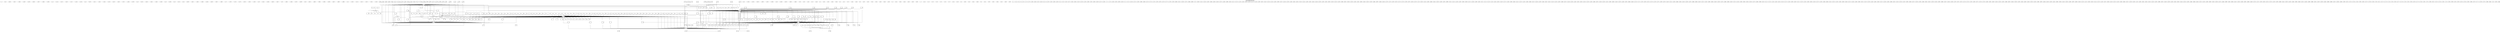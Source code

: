 digraph to_dot {
  style="";
  colorscheme="";
  dpi="";
  URL="";
  margin="";
  bgcolor="transparent";
  fontname="";
  fontsize="";
  fontcolor="0";
  splines=ortho;
  page="";
  size="";
  ratio="";
  label="Leeward Kohala Field System";
  labelloc=t;
  "t-1" [shape=diamond] [style=filled] [fontname=""] [fontsize=""] [colorscheme=""] [color="black"] [fillcolor="white"] [fontcolor=""] [penwidth=1.0] [URL=""];
  "t-10" [shape=diamond] [style=filled] [fontname=""] [fontsize=""] [colorscheme=""] [color="black"] [fillcolor="white"] [fontcolor=""] [penwidth=1.0] [URL=""];
  "t-100" [shape=diamond] [style=filled] [fontname=""] [fontsize=""] [colorscheme=""] [color="black"] [fillcolor="white"] [fontcolor=""] [penwidth=1.0] [URL=""];
  "t-101" [shape=diamond] [style=filled] [fontname=""] [fontsize=""] [colorscheme=""] [color="black"] [fillcolor="white"] [fontcolor=""] [penwidth=1.0] [URL=""];
  "t-103" [shape=diamond] [style=filled] [fontname=""] [fontsize=""] [colorscheme=""] [color="black"] [fillcolor="white"] [fontcolor=""] [penwidth=1.0] [URL=""];
  "t-104" [shape=diamond] [style=filled] [fontname=""] [fontsize=""] [colorscheme=""] [color="black"] [fillcolor="white"] [fontcolor=""] [penwidth=1.0] [URL=""];
  "t-105" [shape=diamond] [style=filled] [fontname=""] [fontsize=""] [colorscheme=""] [color="black"] [fillcolor="white"] [fontcolor=""] [penwidth=1.0] [URL=""];
  "t-106" [shape=diamond] [style=filled] [fontname=""] [fontsize=""] [colorscheme=""] [color="black"] [fillcolor="white"] [fontcolor=""] [penwidth=1.0] [URL=""];
  "t-107" [shape=diamond] [style=filled] [fontname=""] [fontsize=""] [colorscheme=""] [color="black"] [fillcolor="white"] [fontcolor=""] [penwidth=1.0] [URL=""];
  "t-108" [shape=diamond] [style=filled] [fontname=""] [fontsize=""] [colorscheme=""] [color="black"] [fillcolor="white"] [fontcolor=""] [penwidth=1.0] [URL=""];
  "t-109" [shape=diamond] [style=filled] [fontname=""] [fontsize=""] [colorscheme=""] [color="black"] [fillcolor="white"] [fontcolor=""] [penwidth=1.0] [URL=""];
  "t-11" [shape=diamond] [style=filled] [fontname=""] [fontsize=""] [colorscheme=""] [color="black"] [fillcolor="white"] [fontcolor=""] [penwidth=1.0] [URL=""];
  "t-114" [shape=diamond] [style=filled] [fontname=""] [fontsize=""] [colorscheme=""] [color="black"] [fillcolor="white"] [fontcolor=""] [penwidth=1.0] [URL=""];
  "t-115" [shape=diamond] [style=filled] [fontname=""] [fontsize=""] [colorscheme=""] [color="black"] [fillcolor="white"] [fontcolor=""] [penwidth=1.0] [URL=""];
  "t-116" [shape=diamond] [style=filled] [fontname=""] [fontsize=""] [colorscheme=""] [color="black"] [fillcolor="white"] [fontcolor=""] [penwidth=1.0] [URL=""];
  "t-117" [shape=diamond] [style=filled] [fontname=""] [fontsize=""] [colorscheme=""] [color="black"] [fillcolor="white"] [fontcolor=""] [penwidth=1.0] [URL=""];
  "t-118" [shape=diamond] [style=filled] [fontname=""] [fontsize=""] [colorscheme=""] [color="black"] [fillcolor="white"] [fontcolor=""] [penwidth=1.0] [URL=""];
  "t-119" [shape=diamond] [style=filled] [fontname=""] [fontsize=""] [colorscheme=""] [color="black"] [fillcolor="white"] [fontcolor=""] [penwidth=1.0] [URL=""];
  "t-12" [shape=diamond] [style=filled] [fontname=""] [fontsize=""] [colorscheme=""] [color="black"] [fillcolor="white"] [fontcolor=""] [penwidth=1.0] [URL=""];
  "t-120" [shape=diamond] [style=filled] [fontname=""] [fontsize=""] [colorscheme=""] [color="black"] [fillcolor="white"] [fontcolor=""] [penwidth=1.0] [URL=""];
  "t-121" [shape=diamond] [style=filled] [fontname=""] [fontsize=""] [colorscheme=""] [color="black"] [fillcolor="white"] [fontcolor=""] [penwidth=1.0] [URL=""];
  "t-122" [shape=diamond] [style=filled] [fontname=""] [fontsize=""] [colorscheme=""] [color="black"] [fillcolor="white"] [fontcolor=""] [penwidth=1.0] [URL=""];
  "t-123" [shape=diamond] [style=filled] [fontname=""] [fontsize=""] [colorscheme=""] [color="black"] [fillcolor="white"] [fontcolor=""] [penwidth=1.0] [URL=""];
  "t-124" [shape=diamond] [style=filled] [fontname=""] [fontsize=""] [colorscheme=""] [color="black"] [fillcolor="white"] [fontcolor=""] [penwidth=1.0] [URL=""];
  "t-125" [shape=diamond] [style=filled] [fontname=""] [fontsize=""] [colorscheme=""] [color="black"] [fillcolor="white"] [fontcolor=""] [penwidth=1.0] [URL=""];
  "t-126" [shape=diamond] [style=filled] [fontname=""] [fontsize=""] [colorscheme=""] [color="black"] [fillcolor="white"] [fontcolor=""] [penwidth=1.0] [URL=""];
  "t-127" [shape=diamond] [style=filled] [fontname=""] [fontsize=""] [colorscheme=""] [color="black"] [fillcolor="white"] [fontcolor=""] [penwidth=1.0] [URL=""];
  "t-128" [shape=diamond] [style=filled] [fontname=""] [fontsize=""] [colorscheme=""] [color="black"] [fillcolor="white"] [fontcolor=""] [penwidth=1.0] [URL=""];
  "t-129" [shape=diamond] [style=filled] [fontname=""] [fontsize=""] [colorscheme=""] [color="black"] [fillcolor="white"] [fontcolor=""] [penwidth=1.0] [URL=""];
  "t-13" [shape=diamond] [style=filled] [fontname=""] [fontsize=""] [colorscheme=""] [color="black"] [fillcolor="white"] [fontcolor=""] [penwidth=1.0] [URL=""];
  "t-132" [shape=diamond] [style=filled] [fontname=""] [fontsize=""] [colorscheme=""] [color="black"] [fillcolor="white"] [fontcolor=""] [penwidth=1.0] [URL=""];
  "t-133" [shape=diamond] [style=filled] [fontname=""] [fontsize=""] [colorscheme=""] [color="black"] [fillcolor="white"] [fontcolor=""] [penwidth=1.0] [URL=""];
  "t-134" [shape=diamond] [style=filled] [fontname=""] [fontsize=""] [colorscheme=""] [color="black"] [fillcolor="white"] [fontcolor=""] [penwidth=1.0] [URL=""];
  "t-135" [shape=diamond] [style=filled] [fontname=""] [fontsize=""] [colorscheme=""] [color="black"] [fillcolor="white"] [fontcolor=""] [penwidth=1.0] [URL=""];
  "t-136" [shape=diamond] [style=filled] [fontname=""] [fontsize=""] [colorscheme=""] [color="black"] [fillcolor="white"] [fontcolor=""] [penwidth=1.0] [URL=""];
  "t-14" [shape=diamond] [style=filled] [fontname=""] [fontsize=""] [colorscheme=""] [color="black"] [fillcolor="white"] [fontcolor=""] [penwidth=1.0] [URL=""];
  "t-148" [shape=diamond] [style=filled] [fontname=""] [fontsize=""] [colorscheme=""] [color="black"] [fillcolor="white"] [fontcolor=""] [penwidth=1.0] [URL=""];
  "t-15" [shape=diamond] [style=filled] [fontname=""] [fontsize=""] [colorscheme=""] [color="black"] [fillcolor="white"] [fontcolor=""] [penwidth=1.0] [URL=""];
  "t-151" [shape=diamond] [style=filled] [fontname=""] [fontsize=""] [colorscheme=""] [color="black"] [fillcolor="white"] [fontcolor=""] [penwidth=1.0] [URL=""];
  "t-16" [shape=diamond] [style=filled] [fontname=""] [fontsize=""] [colorscheme=""] [color="black"] [fillcolor="white"] [fontcolor=""] [penwidth=1.0] [URL=""];
  "t-160" [shape=diamond] [style=filled] [fontname=""] [fontsize=""] [colorscheme=""] [color="black"] [fillcolor="white"] [fontcolor=""] [penwidth=1.0] [URL=""];
  "t-161" [shape=diamond] [style=filled] [fontname=""] [fontsize=""] [colorscheme=""] [color="black"] [fillcolor="white"] [fontcolor=""] [penwidth=1.0] [URL=""];
  "t-162" [shape=diamond] [style=filled] [fontname=""] [fontsize=""] [colorscheme=""] [color="black"] [fillcolor="white"] [fontcolor=""] [penwidth=1.0] [URL=""];
  "t-163" [shape=diamond] [style=filled] [fontname=""] [fontsize=""] [colorscheme=""] [color="black"] [fillcolor="white"] [fontcolor=""] [penwidth=1.0] [URL=""];
  "t-164" [shape=diamond] [style=filled] [fontname=""] [fontsize=""] [colorscheme=""] [color="black"] [fillcolor="white"] [fontcolor=""] [penwidth=1.0] [URL=""];
  "t-165" [shape=diamond] [style=filled] [fontname=""] [fontsize=""] [colorscheme=""] [color="black"] [fillcolor="white"] [fontcolor=""] [penwidth=1.0] [URL=""];
  "t-167" [shape=diamond] [style=filled] [fontname=""] [fontsize=""] [colorscheme=""] [color="black"] [fillcolor="white"] [fontcolor=""] [penwidth=1.0] [URL=""];
  "t-168" [shape=diamond] [style=filled] [fontname=""] [fontsize=""] [colorscheme=""] [color="black"] [fillcolor="white"] [fontcolor=""] [penwidth=1.0] [URL=""];
  "t-17" [shape=diamond] [style=filled] [fontname=""] [fontsize=""] [colorscheme=""] [color="black"] [fillcolor="white"] [fontcolor=""] [penwidth=1.0] [URL=""];
  "t-170" [shape=diamond] [style=filled] [fontname=""] [fontsize=""] [colorscheme=""] [color="black"] [fillcolor="white"] [fontcolor=""] [penwidth=1.0] [URL=""];
  "t-172" [shape=diamond] [style=filled] [fontname=""] [fontsize=""] [colorscheme=""] [color="black"] [fillcolor="white"] [fontcolor=""] [penwidth=1.0] [URL=""];
  "t-175" [shape=diamond] [style=filled] [fontname=""] [fontsize=""] [colorscheme=""] [color="black"] [fillcolor="white"] [fontcolor=""] [penwidth=1.0] [URL=""];
  "t-176" [shape=diamond] [style=filled] [fontname=""] [fontsize=""] [colorscheme=""] [color="black"] [fillcolor="white"] [fontcolor=""] [penwidth=1.0] [URL=""];
  "t-178" [shape=diamond] [style=filled] [fontname=""] [fontsize=""] [colorscheme=""] [color="black"] [fillcolor="white"] [fontcolor=""] [penwidth=1.0] [URL=""];
  "t-179" [shape=diamond] [style=filled] [fontname=""] [fontsize=""] [colorscheme=""] [color="black"] [fillcolor="white"] [fontcolor=""] [penwidth=1.0] [URL=""];
  "t-18" [shape=diamond] [style=filled] [fontname=""] [fontsize=""] [colorscheme=""] [color="black"] [fillcolor="white"] [fontcolor=""] [penwidth=1.0] [URL=""];
  "t-181" [shape=diamond] [style=filled] [fontname=""] [fontsize=""] [colorscheme=""] [color="black"] [fillcolor="white"] [fontcolor=""] [penwidth=1.0] [URL=""];
  "t-183" [shape=diamond] [style=filled] [fontname=""] [fontsize=""] [colorscheme=""] [color="black"] [fillcolor="white"] [fontcolor=""] [penwidth=1.0] [URL=""];
  "t-185" [shape=diamond] [style=filled] [fontname=""] [fontsize=""] [colorscheme=""] [color="black"] [fillcolor="white"] [fontcolor=""] [penwidth=1.0] [URL=""];
  "t-187" [shape=diamond] [style=filled] [fontname=""] [fontsize=""] [colorscheme=""] [color="black"] [fillcolor="white"] [fontcolor=""] [penwidth=1.0] [URL=""];
  "t-19" [shape=diamond] [style=filled] [fontname=""] [fontsize=""] [colorscheme=""] [color="black"] [fillcolor="white"] [fontcolor=""] [penwidth=1.0] [URL=""];
  "t-193" [shape=diamond] [style=filled] [fontname=""] [fontsize=""] [colorscheme=""] [color="black"] [fillcolor="white"] [fontcolor=""] [penwidth=1.0] [URL=""];
  "t-194" [shape=diamond] [style=filled] [fontname=""] [fontsize=""] [colorscheme=""] [color="black"] [fillcolor="white"] [fontcolor=""] [penwidth=1.0] [URL=""];
  "t-197" [shape=diamond] [style=filled] [fontname=""] [fontsize=""] [colorscheme=""] [color="black"] [fillcolor="white"] [fontcolor=""] [penwidth=1.0] [URL=""];
  "t-198" [shape=diamond] [style=filled] [fontname=""] [fontsize=""] [colorscheme=""] [color="black"] [fillcolor="white"] [fontcolor=""] [penwidth=1.0] [URL=""];
  "t-20" [shape=diamond] [style=filled] [fontname=""] [fontsize=""] [colorscheme=""] [color="black"] [fillcolor="white"] [fontcolor=""] [penwidth=1.0] [URL=""];
  "t-201" [shape=diamond] [style=filled] [fontname=""] [fontsize=""] [colorscheme=""] [color="black"] [fillcolor="white"] [fontcolor=""] [penwidth=1.0] [URL=""];
  "t-203" [shape=diamond] [style=filled] [fontname=""] [fontsize=""] [colorscheme=""] [color="black"] [fillcolor="white"] [fontcolor=""] [penwidth=1.0] [URL=""];
  "t-204" [shape=diamond] [style=filled] [fontname=""] [fontsize=""] [colorscheme=""] [color="black"] [fillcolor="white"] [fontcolor=""] [penwidth=1.0] [URL=""];
  "t-205" [shape=diamond] [style=filled] [fontname=""] [fontsize=""] [colorscheme=""] [color="black"] [fillcolor="white"] [fontcolor=""] [penwidth=1.0] [URL=""];
  "t-206" [shape=diamond] [style=filled] [fontname=""] [fontsize=""] [colorscheme=""] [color="black"] [fillcolor="white"] [fontcolor=""] [penwidth=1.0] [URL=""];
  "t-207" [shape=diamond] [style=filled] [fontname=""] [fontsize=""] [colorscheme=""] [color="black"] [fillcolor="white"] [fontcolor=""] [penwidth=1.0] [URL=""];
  "t-208" [shape=diamond] [style=filled] [fontname=""] [fontsize=""] [colorscheme=""] [color="black"] [fillcolor="white"] [fontcolor=""] [penwidth=1.0] [URL=""];
  "t-209" [shape=diamond] [style=filled] [fontname=""] [fontsize=""] [colorscheme=""] [color="black"] [fillcolor="white"] [fontcolor=""] [penwidth=1.0] [URL=""];
  "t-21" [shape=diamond] [style=filled] [fontname=""] [fontsize=""] [colorscheme=""] [color="black"] [fillcolor="white"] [fontcolor=""] [penwidth=1.0] [URL=""];
  "t-210" [shape=diamond] [style=filled] [fontname=""] [fontsize=""] [colorscheme=""] [color="black"] [fillcolor="white"] [fontcolor=""] [penwidth=1.0] [URL=""];
  "t-211" [shape=diamond] [style=filled] [fontname=""] [fontsize=""] [colorscheme=""] [color="black"] [fillcolor="white"] [fontcolor=""] [penwidth=1.0] [URL=""];
  "t-212" [shape=diamond] [style=filled] [fontname=""] [fontsize=""] [colorscheme=""] [color="black"] [fillcolor="white"] [fontcolor=""] [penwidth=1.0] [URL=""];
  "t-213" [shape=diamond] [style=filled] [fontname=""] [fontsize=""] [colorscheme=""] [color="black"] [fillcolor="white"] [fontcolor=""] [penwidth=1.0] [URL=""];
  "t-214" [shape=diamond] [style=filled] [fontname=""] [fontsize=""] [colorscheme=""] [color="black"] [fillcolor="white"] [fontcolor=""] [penwidth=1.0] [URL=""];
  "t-215" [shape=diamond] [style=filled] [fontname=""] [fontsize=""] [colorscheme=""] [color="black"] [fillcolor="white"] [fontcolor=""] [penwidth=1.0] [URL=""];
  "t-217" [shape=diamond] [style=filled] [fontname=""] [fontsize=""] [colorscheme=""] [color="black"] [fillcolor="white"] [fontcolor=""] [penwidth=1.0] [URL=""];
  "t-218" [shape=diamond] [style=filled] [fontname=""] [fontsize=""] [colorscheme=""] [color="black"] [fillcolor="white"] [fontcolor=""] [penwidth=1.0] [URL=""];
  "t-219" [shape=diamond] [style=filled] [fontname=""] [fontsize=""] [colorscheme=""] [color="black"] [fillcolor="white"] [fontcolor=""] [penwidth=1.0] [URL=""];
  "t-22" [shape=diamond] [style=filled] [fontname=""] [fontsize=""] [colorscheme=""] [color="black"] [fillcolor="white"] [fontcolor=""] [penwidth=1.0] [URL=""];
  "t-220" [shape=diamond] [style=filled] [fontname=""] [fontsize=""] [colorscheme=""] [color="black"] [fillcolor="white"] [fontcolor=""] [penwidth=1.0] [URL=""];
  "t-221" [shape=diamond] [style=filled] [fontname=""] [fontsize=""] [colorscheme=""] [color="black"] [fillcolor="white"] [fontcolor=""] [penwidth=1.0] [URL=""];
  "t-222" [shape=diamond] [style=filled] [fontname=""] [fontsize=""] [colorscheme=""] [color="black"] [fillcolor="white"] [fontcolor=""] [penwidth=1.0] [URL=""];
  "t-223" [shape=diamond] [style=filled] [fontname=""] [fontsize=""] [colorscheme=""] [color="black"] [fillcolor="white"] [fontcolor=""] [penwidth=1.0] [URL=""];
  "t-224" [shape=diamond] [style=filled] [fontname=""] [fontsize=""] [colorscheme=""] [color="black"] [fillcolor="white"] [fontcolor=""] [penwidth=1.0] [URL=""];
  "t-225" [shape=diamond] [style=filled] [fontname=""] [fontsize=""] [colorscheme=""] [color="black"] [fillcolor="white"] [fontcolor=""] [penwidth=1.0] [URL=""];
  "t-226" [shape=diamond] [style=filled] [fontname=""] [fontsize=""] [colorscheme=""] [color="black"] [fillcolor="white"] [fontcolor=""] [penwidth=1.0] [URL=""];
  "t-227" [shape=diamond] [style=filled] [fontname=""] [fontsize=""] [colorscheme=""] [color="black"] [fillcolor="white"] [fontcolor=""] [penwidth=1.0] [URL=""];
  "t-228" [shape=diamond] [style=filled] [fontname=""] [fontsize=""] [colorscheme=""] [color="black"] [fillcolor="white"] [fontcolor=""] [penwidth=1.0] [URL=""];
  "t-229" [shape=diamond] [style=filled] [fontname=""] [fontsize=""] [colorscheme=""] [color="black"] [fillcolor="white"] [fontcolor=""] [penwidth=1.0] [URL=""];
  "t-23" [shape=diamond] [style=filled] [fontname=""] [fontsize=""] [colorscheme=""] [color="black"] [fillcolor="white"] [fontcolor=""] [penwidth=1.0] [URL=""];
  "t-230" [shape=diamond] [style=filled] [fontname=""] [fontsize=""] [colorscheme=""] [color="black"] [fillcolor="white"] [fontcolor=""] [penwidth=1.0] [URL=""];
  "t-231" [shape=diamond] [style=filled] [fontname=""] [fontsize=""] [colorscheme=""] [color="black"] [fillcolor="white"] [fontcolor=""] [penwidth=1.0] [URL=""];
  "t-232" [shape=diamond] [style=filled] [fontname=""] [fontsize=""] [colorscheme=""] [color="black"] [fillcolor="white"] [fontcolor=""] [penwidth=1.0] [URL=""];
  "t-233" [shape=diamond] [style=filled] [fontname=""] [fontsize=""] [colorscheme=""] [color="black"] [fillcolor="white"] [fontcolor=""] [penwidth=1.0] [URL=""];
  "t-234" [shape=diamond] [style=filled] [fontname=""] [fontsize=""] [colorscheme=""] [color="black"] [fillcolor="white"] [fontcolor=""] [penwidth=1.0] [URL=""];
  "t-24" [shape=diamond] [style=filled] [fontname=""] [fontsize=""] [colorscheme=""] [color="black"] [fillcolor="white"] [fontcolor=""] [penwidth=1.0] [URL=""];
  "t-25" [shape=diamond] [style=filled] [fontname=""] [fontsize=""] [colorscheme=""] [color="black"] [fillcolor="white"] [fontcolor=""] [penwidth=1.0] [URL=""];
  "t-26" [shape=diamond] [style=filled] [fontname=""] [fontsize=""] [colorscheme=""] [color="black"] [fillcolor="white"] [fontcolor=""] [penwidth=1.0] [URL=""];
  "t-27" [shape=diamond] [style=filled] [fontname=""] [fontsize=""] [colorscheme=""] [color="black"] [fillcolor="white"] [fontcolor=""] [penwidth=1.0] [URL=""];
  "t-28" [shape=diamond] [style=filled] [fontname=""] [fontsize=""] [colorscheme=""] [color="black"] [fillcolor="white"] [fontcolor=""] [penwidth=1.0] [URL=""];
  "t-3" [shape=diamond] [style=filled] [fontname=""] [fontsize=""] [colorscheme=""] [color="black"] [fillcolor="white"] [fontcolor=""] [penwidth=1.0] [URL=""];
  "t-30" [shape=diamond] [style=filled] [fontname=""] [fontsize=""] [colorscheme=""] [color="black"] [fillcolor="white"] [fontcolor=""] [penwidth=1.0] [URL=""];
  "t-31" [shape=diamond] [style=filled] [fontname=""] [fontsize=""] [colorscheme=""] [color="black"] [fillcolor="white"] [fontcolor=""] [penwidth=1.0] [URL=""];
  "t-33" [shape=diamond] [style=filled] [fontname=""] [fontsize=""] [colorscheme=""] [color="black"] [fillcolor="white"] [fontcolor=""] [penwidth=1.0] [URL=""];
  "t-34" [shape=diamond] [style=filled] [fontname=""] [fontsize=""] [colorscheme=""] [color="black"] [fillcolor="white"] [fontcolor=""] [penwidth=1.0] [URL=""];
  "t-35" [shape=diamond] [style=filled] [fontname=""] [fontsize=""] [colorscheme=""] [color="black"] [fillcolor="white"] [fontcolor=""] [penwidth=1.0] [URL=""];
  "t-36" [shape=diamond] [style=filled] [fontname=""] [fontsize=""] [colorscheme=""] [color="black"] [fillcolor="white"] [fontcolor=""] [penwidth=1.0] [URL=""];
  "t-37" [shape=diamond] [style=filled] [fontname=""] [fontsize=""] [colorscheme=""] [color="black"] [fillcolor="white"] [fontcolor=""] [penwidth=1.0] [URL=""];
  "t-38" [shape=diamond] [style=filled] [fontname=""] [fontsize=""] [colorscheme=""] [color="black"] [fillcolor="white"] [fontcolor=""] [penwidth=1.0] [URL=""];
  "t-39" [shape=diamond] [style=filled] [fontname=""] [fontsize=""] [colorscheme=""] [color="black"] [fillcolor="white"] [fontcolor=""] [penwidth=1.0] [URL=""];
  "t-4" [shape=diamond] [style=filled] [fontname=""] [fontsize=""] [colorscheme=""] [color="black"] [fillcolor="white"] [fontcolor=""] [penwidth=1.0] [URL=""];
  "t-41" [shape=diamond] [style=filled] [fontname=""] [fontsize=""] [colorscheme=""] [color="black"] [fillcolor="white"] [fontcolor=""] [penwidth=1.0] [URL=""];
  "t-47" [shape=diamond] [style=filled] [fontname=""] [fontsize=""] [colorscheme=""] [color="black"] [fillcolor="white"] [fontcolor=""] [penwidth=1.0] [URL=""];
  "t-48" [shape=diamond] [style=filled] [fontname=""] [fontsize=""] [colorscheme=""] [color="black"] [fillcolor="white"] [fontcolor=""] [penwidth=1.0] [URL=""];
  "t-49" [shape=diamond] [style=filled] [fontname=""] [fontsize=""] [colorscheme=""] [color="black"] [fillcolor="white"] [fontcolor=""] [penwidth=1.0] [URL=""];
  "t-5" [shape=diamond] [style=filled] [fontname=""] [fontsize=""] [colorscheme=""] [color="black"] [fillcolor="white"] [fontcolor=""] [penwidth=1.0] [URL=""];
  "t-50" [shape=diamond] [style=filled] [fontname=""] [fontsize=""] [colorscheme=""] [color="black"] [fillcolor="white"] [fontcolor=""] [penwidth=1.0] [URL=""];
  "t-53" [shape=diamond] [style=filled] [fontname=""] [fontsize=""] [colorscheme=""] [color="black"] [fillcolor="white"] [fontcolor=""] [penwidth=1.0] [URL=""];
  "t-54" [shape=diamond] [style=filled] [fontname=""] [fontsize=""] [colorscheme=""] [color="black"] [fillcolor="white"] [fontcolor=""] [penwidth=1.0] [URL=""];
  "t-55" [shape=diamond] [style=filled] [fontname=""] [fontsize=""] [colorscheme=""] [color="black"] [fillcolor="white"] [fontcolor=""] [penwidth=1.0] [URL=""];
  "t-56" [shape=diamond] [style=filled] [fontname=""] [fontsize=""] [colorscheme=""] [color="black"] [fillcolor="white"] [fontcolor=""] [penwidth=1.0] [URL=""];
  "t-58" [shape=diamond] [style=filled] [fontname=""] [fontsize=""] [colorscheme=""] [color="black"] [fillcolor="white"] [fontcolor=""] [penwidth=1.0] [URL=""];
  "t-59" [shape=diamond] [style=filled] [fontname=""] [fontsize=""] [colorscheme=""] [color="black"] [fillcolor="white"] [fontcolor=""] [penwidth=1.0] [URL=""];
  "t-6" [shape=diamond] [style=filled] [fontname=""] [fontsize=""] [colorscheme=""] [color="black"] [fillcolor="white"] [fontcolor=""] [penwidth=1.0] [URL=""];
  "t-61" [shape=diamond] [style=filled] [fontname=""] [fontsize=""] [colorscheme=""] [color="black"] [fillcolor="white"] [fontcolor=""] [penwidth=1.0] [URL=""];
  "t-63" [shape=diamond] [style=filled] [fontname=""] [fontsize=""] [colorscheme=""] [color="black"] [fillcolor="white"] [fontcolor=""] [penwidth=1.0] [URL=""];
  "t-64" [shape=diamond] [style=filled] [fontname=""] [fontsize=""] [colorscheme=""] [color="black"] [fillcolor="white"] [fontcolor=""] [penwidth=1.0] [URL=""];
  "t-65" [shape=diamond] [style=filled] [fontname=""] [fontsize=""] [colorscheme=""] [color="black"] [fillcolor="white"] [fontcolor=""] [penwidth=1.0] [URL=""];
  "t-66" [shape=diamond] [style=filled] [fontname=""] [fontsize=""] [colorscheme=""] [color="black"] [fillcolor="white"] [fontcolor=""] [penwidth=1.0] [URL=""];
  "t-69" [shape=diamond] [style=filled] [fontname=""] [fontsize=""] [colorscheme=""] [color="black"] [fillcolor="white"] [fontcolor=""] [penwidth=1.0] [URL=""];
  "t-7" [shape=diamond] [style=filled] [fontname=""] [fontsize=""] [colorscheme=""] [color="black"] [fillcolor="white"] [fontcolor=""] [penwidth=1.0] [URL=""];
  "t-70" [shape=diamond] [style=filled] [fontname=""] [fontsize=""] [colorscheme=""] [color="black"] [fillcolor="white"] [fontcolor=""] [penwidth=1.0] [URL=""];
  "t-71" [shape=diamond] [style=filled] [fontname=""] [fontsize=""] [colorscheme=""] [color="black"] [fillcolor="white"] [fontcolor=""] [penwidth=1.0] [URL=""];
  "t-72" [shape=diamond] [style=filled] [fontname=""] [fontsize=""] [colorscheme=""] [color="black"] [fillcolor="white"] [fontcolor=""] [penwidth=1.0] [URL=""];
  "t-73" [shape=diamond] [style=filled] [fontname=""] [fontsize=""] [colorscheme=""] [color="black"] [fillcolor="white"] [fontcolor=""] [penwidth=1.0] [URL=""];
  "t-74" [shape=diamond] [style=filled] [fontname=""] [fontsize=""] [colorscheme=""] [color="black"] [fillcolor="white"] [fontcolor=""] [penwidth=1.0] [URL=""];
  "t-75" [shape=diamond] [style=filled] [fontname=""] [fontsize=""] [colorscheme=""] [color="black"] [fillcolor="white"] [fontcolor=""] [penwidth=1.0] [URL=""];
  "t-77" [shape=diamond] [style=filled] [fontname=""] [fontsize=""] [colorscheme=""] [color="black"] [fillcolor="white"] [fontcolor=""] [penwidth=1.0] [URL=""];
  "t-78" [shape=diamond] [style=filled] [fontname=""] [fontsize=""] [colorscheme=""] [color="black"] [fillcolor="white"] [fontcolor=""] [penwidth=1.0] [URL=""];
  "t-79" [shape=diamond] [style=filled] [fontname=""] [fontsize=""] [colorscheme=""] [color="black"] [fillcolor="white"] [fontcolor=""] [penwidth=1.0] [URL=""];
  "t-8" [shape=diamond] [style=filled] [fontname=""] [fontsize=""] [colorscheme=""] [color="black"] [fillcolor="white"] [fontcolor=""] [penwidth=1.0] [URL=""];
  "t-80" [shape=diamond] [style=filled] [fontname=""] [fontsize=""] [colorscheme=""] [color="black"] [fillcolor="white"] [fontcolor=""] [penwidth=1.0] [URL=""];
  "t-81" [shape=diamond] [style=filled] [fontname=""] [fontsize=""] [colorscheme=""] [color="black"] [fillcolor="white"] [fontcolor=""] [penwidth=1.0] [URL=""];
  "t-82" [shape=diamond] [style=filled] [fontname=""] [fontsize=""] [colorscheme=""] [color="black"] [fillcolor="white"] [fontcolor=""] [penwidth=1.0] [URL=""];
  "t-86" [shape=diamond] [style=filled] [fontname=""] [fontsize=""] [colorscheme=""] [color="black"] [fillcolor="white"] [fontcolor=""] [penwidth=1.0] [URL=""];
  "t-9" [shape=diamond] [style=filled] [fontname=""] [fontsize=""] [colorscheme=""] [color="black"] [fillcolor="white"] [fontcolor=""] [penwidth=1.0] [URL=""];
  "t-91" [shape=diamond] [style=filled] [fontname=""] [fontsize=""] [colorscheme=""] [color="black"] [fillcolor="white"] [fontcolor=""] [penwidth=1.0] [URL=""];
  "t-92" [shape=diamond] [style=filled] [fontname=""] [fontsize=""] [colorscheme=""] [color="black"] [fillcolor="white"] [fontcolor=""] [penwidth=1.0] [URL=""];
  "t-95" [shape=diamond] [style=filled] [fontname=""] [fontsize=""] [colorscheme=""] [color="black"] [fillcolor="white"] [fontcolor=""] [penwidth=1.0] [URL=""];
  "t-96" [shape=diamond] [style=filled] [fontname=""] [fontsize=""] [colorscheme=""] [color="black"] [fillcolor="white"] [fontcolor=""] [penwidth=1.0] [URL=""];
  "t-97" [shape=diamond] [style=filled] [fontname=""] [fontsize=""] [colorscheme=""] [color="black"] [fillcolor="white"] [fontcolor=""] [penwidth=1.0] [URL=""];
  "t-98" [shape=diamond] [style=filled] [fontname=""] [fontsize=""] [colorscheme=""] [color="black"] [fillcolor="white"] [fontcolor=""] [penwidth=1.0] [URL=""];
  "t-99" [shape=diamond] [style=filled] [fontname=""] [fontsize=""] [colorscheme=""] [color="black"] [fillcolor="white"] [fontcolor=""] [penwidth=1.0] [URL=""];
  "w-1" [shape=box] [style=filled] [fontname=""] [fontsize=""] [colorscheme=""] [color="black"] [fillcolor="white"] [fontcolor=""] [penwidth=1.0] [URL=""];
  "w-10" [shape=box] [style=filled] [fontname=""] [fontsize=""] [colorscheme=""] [color="black"] [fillcolor="white"] [fontcolor=""] [penwidth=1.0] [URL=""];
  "w-100" [shape=box] [style=filled] [fontname=""] [fontsize=""] [colorscheme=""] [color="black"] [fillcolor="white"] [fontcolor=""] [penwidth=1.0] [URL=""];
  "w-101" [shape=box] [style=filled] [fontname=""] [fontsize=""] [colorscheme=""] [color="black"] [fillcolor="white"] [fontcolor=""] [penwidth=1.0] [URL=""];
  "w-102" [shape=box] [style=filled] [fontname=""] [fontsize=""] [colorscheme=""] [color="black"] [fillcolor="white"] [fontcolor=""] [penwidth=1.0] [URL=""];
  "w-103" [shape=box] [style=filled] [fontname=""] [fontsize=""] [colorscheme=""] [color="black"] [fillcolor="white"] [fontcolor=""] [penwidth=1.0] [URL=""];
  "w-104" [shape=box] [style=filled] [fontname=""] [fontsize=""] [colorscheme=""] [color="black"] [fillcolor="white"] [fontcolor=""] [penwidth=1.0] [URL=""];
  "w-105" [shape=box] [style=filled] [fontname=""] [fontsize=""] [colorscheme=""] [color="black"] [fillcolor="white"] [fontcolor=""] [penwidth=1.0] [URL=""];
  "w-106" [shape=box] [style=filled] [fontname=""] [fontsize=""] [colorscheme=""] [color="black"] [fillcolor="white"] [fontcolor=""] [penwidth=1.0] [URL=""];
  "w-107" [shape=box] [style=filled] [fontname=""] [fontsize=""] [colorscheme=""] [color="black"] [fillcolor="white"] [fontcolor=""] [penwidth=1.0] [URL=""];
  "w-108" [shape=box] [style=filled] [fontname=""] [fontsize=""] [colorscheme=""] [color="black"] [fillcolor="white"] [fontcolor=""] [penwidth=1.0] [URL=""];
  "w-109" [shape=box] [style=filled] [fontname=""] [fontsize=""] [colorscheme=""] [color="black"] [fillcolor="white"] [fontcolor=""] [penwidth=1.0] [URL=""];
  "w-11" [shape=box] [style=filled] [fontname=""] [fontsize=""] [colorscheme=""] [color="black"] [fillcolor="white"] [fontcolor=""] [penwidth=1.0] [URL=""];
  "w-110" [shape=box] [style=filled] [fontname=""] [fontsize=""] [colorscheme=""] [color="black"] [fillcolor="white"] [fontcolor=""] [penwidth=1.0] [URL=""];
  "w-111" [shape=box] [style=filled] [fontname=""] [fontsize=""] [colorscheme=""] [color="black"] [fillcolor="white"] [fontcolor=""] [penwidth=1.0] [URL=""];
  "w-112" [shape=box] [style=filled] [fontname=""] [fontsize=""] [colorscheme=""] [color="black"] [fillcolor="white"] [fontcolor=""] [penwidth=1.0] [URL=""];
  "w-113" [shape=box] [style=filled] [fontname=""] [fontsize=""] [colorscheme=""] [color="black"] [fillcolor="white"] [fontcolor=""] [penwidth=1.0] [URL=""];
  "w-114" [shape=box] [style=filled] [fontname=""] [fontsize=""] [colorscheme=""] [color="black"] [fillcolor="white"] [fontcolor=""] [penwidth=1.0] [URL=""];
  "w-115" [shape=box] [style=filled] [fontname=""] [fontsize=""] [colorscheme=""] [color="black"] [fillcolor="white"] [fontcolor=""] [penwidth=1.0] [URL=""];
  "w-116" [shape=box] [style=filled] [fontname=""] [fontsize=""] [colorscheme=""] [color="black"] [fillcolor="white"] [fontcolor=""] [penwidth=1.0] [URL=""];
  "w-117" [shape=box] [style=filled] [fontname=""] [fontsize=""] [colorscheme=""] [color="black"] [fillcolor="white"] [fontcolor=""] [penwidth=1.0] [URL=""];
  "w-118" [shape=box] [style=filled] [fontname=""] [fontsize=""] [colorscheme=""] [color="black"] [fillcolor="white"] [fontcolor=""] [penwidth=1.0] [URL=""];
  "w-119" [shape=box] [style=filled] [fontname=""] [fontsize=""] [colorscheme=""] [color="black"] [fillcolor="white"] [fontcolor=""] [penwidth=1.0] [URL=""];
  "w-12" [shape=box] [style=filled] [fontname=""] [fontsize=""] [colorscheme=""] [color="black"] [fillcolor="white"] [fontcolor=""] [penwidth=1.0] [URL=""];
  "w-120" [shape=box] [style=filled] [fontname=""] [fontsize=""] [colorscheme=""] [color="black"] [fillcolor="white"] [fontcolor=""] [penwidth=1.0] [URL=""];
  "w-121" [shape=box] [style=filled] [fontname=""] [fontsize=""] [colorscheme=""] [color="black"] [fillcolor="white"] [fontcolor=""] [penwidth=1.0] [URL=""];
  "w-122" [shape=box] [style=filled] [fontname=""] [fontsize=""] [colorscheme=""] [color="black"] [fillcolor="white"] [fontcolor=""] [penwidth=1.0] [URL=""];
  "w-123" [shape=box] [style=filled] [fontname=""] [fontsize=""] [colorscheme=""] [color="black"] [fillcolor="white"] [fontcolor=""] [penwidth=1.0] [URL=""];
  "w-124" [shape=box] [style=filled] [fontname=""] [fontsize=""] [colorscheme=""] [color="black"] [fillcolor="white"] [fontcolor=""] [penwidth=1.0] [URL=""];
  "w-125" [shape=box] [style=filled] [fontname=""] [fontsize=""] [colorscheme=""] [color="black"] [fillcolor="white"] [fontcolor=""] [penwidth=1.0] [URL=""];
  "w-126" [shape=box] [style=filled] [fontname=""] [fontsize=""] [colorscheme=""] [color="black"] [fillcolor="white"] [fontcolor=""] [penwidth=1.0] [URL=""];
  "w-127" [shape=box] [style=filled] [fontname=""] [fontsize=""] [colorscheme=""] [color="black"] [fillcolor="white"] [fontcolor=""] [penwidth=1.0] [URL=""];
  "w-128" [shape=box] [style=filled] [fontname=""] [fontsize=""] [colorscheme=""] [color="black"] [fillcolor="white"] [fontcolor=""] [penwidth=1.0] [URL=""];
  "w-129" [shape=box] [style=filled] [fontname=""] [fontsize=""] [colorscheme=""] [color="black"] [fillcolor="white"] [fontcolor=""] [penwidth=1.0] [URL=""];
  "w-13" [shape=box] [style=filled] [fontname=""] [fontsize=""] [colorscheme=""] [color="black"] [fillcolor="white"] [fontcolor=""] [penwidth=1.0] [URL=""];
  "w-130" [shape=box] [style=filled] [fontname=""] [fontsize=""] [colorscheme=""] [color="black"] [fillcolor="white"] [fontcolor=""] [penwidth=1.0] [URL=""];
  "w-131" [shape=box] [style=filled] [fontname=""] [fontsize=""] [colorscheme=""] [color="black"] [fillcolor="white"] [fontcolor=""] [penwidth=1.0] [URL=""];
  "w-132" [shape=box] [style=filled] [fontname=""] [fontsize=""] [colorscheme=""] [color="black"] [fillcolor="white"] [fontcolor=""] [penwidth=1.0] [URL=""];
  "w-133" [shape=box] [style=filled] [fontname=""] [fontsize=""] [colorscheme=""] [color="black"] [fillcolor="white"] [fontcolor=""] [penwidth=1.0] [URL=""];
  "w-134" [shape=box] [style=filled] [fontname=""] [fontsize=""] [colorscheme=""] [color="black"] [fillcolor="white"] [fontcolor=""] [penwidth=1.0] [URL=""];
  "w-135" [shape=box] [style=filled] [fontname=""] [fontsize=""] [colorscheme=""] [color="black"] [fillcolor="white"] [fontcolor=""] [penwidth=1.0] [URL=""];
  "w-136" [shape=box] [style=filled] [fontname=""] [fontsize=""] [colorscheme=""] [color="black"] [fillcolor="white"] [fontcolor=""] [penwidth=1.0] [URL=""];
  "w-137" [shape=box] [style=filled] [fontname=""] [fontsize=""] [colorscheme=""] [color="black"] [fillcolor="white"] [fontcolor=""] [penwidth=1.0] [URL=""];
  "w-138" [shape=box] [style=filled] [fontname=""] [fontsize=""] [colorscheme=""] [color="black"] [fillcolor="white"] [fontcolor=""] [penwidth=1.0] [URL=""];
  "w-139" [shape=box] [style=filled] [fontname=""] [fontsize=""] [colorscheme=""] [color="black"] [fillcolor="white"] [fontcolor=""] [penwidth=1.0] [URL=""];
  "w-14" [shape=box] [style=filled] [fontname=""] [fontsize=""] [colorscheme=""] [color="black"] [fillcolor="white"] [fontcolor=""] [penwidth=1.0] [URL=""];
  "w-140" [shape=box] [style=filled] [fontname=""] [fontsize=""] [colorscheme=""] [color="black"] [fillcolor="white"] [fontcolor=""] [penwidth=1.0] [URL=""];
  "w-141" [shape=box] [style=filled] [fontname=""] [fontsize=""] [colorscheme=""] [color="black"] [fillcolor="white"] [fontcolor=""] [penwidth=1.0] [URL=""];
  "w-142" [shape=box] [style=filled] [fontname=""] [fontsize=""] [colorscheme=""] [color="black"] [fillcolor="white"] [fontcolor=""] [penwidth=1.0] [URL=""];
  "w-143" [shape=box] [style=filled] [fontname=""] [fontsize=""] [colorscheme=""] [color="black"] [fillcolor="white"] [fontcolor=""] [penwidth=1.0] [URL=""];
  "w-144" [shape=box] [style=filled] [fontname=""] [fontsize=""] [colorscheme=""] [color="black"] [fillcolor="white"] [fontcolor=""] [penwidth=1.0] [URL=""];
  "w-145" [shape=box] [style=filled] [fontname=""] [fontsize=""] [colorscheme=""] [color="black"] [fillcolor="white"] [fontcolor=""] [penwidth=1.0] [URL=""];
  "w-146" [shape=box] [style=filled] [fontname=""] [fontsize=""] [colorscheme=""] [color="black"] [fillcolor="white"] [fontcolor=""] [penwidth=1.0] [URL=""];
  "w-147" [shape=box] [style=filled] [fontname=""] [fontsize=""] [colorscheme=""] [color="black"] [fillcolor="white"] [fontcolor=""] [penwidth=1.0] [URL=""];
  "w-148" [shape=box] [style=filled] [fontname=""] [fontsize=""] [colorscheme=""] [color="black"] [fillcolor="white"] [fontcolor=""] [penwidth=1.0] [URL=""];
  "w-149" [shape=box] [style=filled] [fontname=""] [fontsize=""] [colorscheme=""] [color="black"] [fillcolor="white"] [fontcolor=""] [penwidth=1.0] [URL=""];
  "w-15" [shape=box] [style=filled] [fontname=""] [fontsize=""] [colorscheme=""] [color="black"] [fillcolor="white"] [fontcolor=""] [penwidth=1.0] [URL=""];
  "w-150" [shape=box] [style=filled] [fontname=""] [fontsize=""] [colorscheme=""] [color="black"] [fillcolor="white"] [fontcolor=""] [penwidth=1.0] [URL=""];
  "w-151" [shape=box] [style=filled] [fontname=""] [fontsize=""] [colorscheme=""] [color="black"] [fillcolor="white"] [fontcolor=""] [penwidth=1.0] [URL=""];
  "w-152" [shape=box] [style=filled] [fontname=""] [fontsize=""] [colorscheme=""] [color="black"] [fillcolor="white"] [fontcolor=""] [penwidth=1.0] [URL=""];
  "w-153" [shape=box] [style=filled] [fontname=""] [fontsize=""] [colorscheme=""] [color="black"] [fillcolor="white"] [fontcolor=""] [penwidth=1.0] [URL=""];
  "w-154" [shape=box] [style=filled] [fontname=""] [fontsize=""] [colorscheme=""] [color="black"] [fillcolor="white"] [fontcolor=""] [penwidth=1.0] [URL=""];
  "w-155" [shape=box] [style=filled] [fontname=""] [fontsize=""] [colorscheme=""] [color="black"] [fillcolor="white"] [fontcolor=""] [penwidth=1.0] [URL=""];
  "w-156" [shape=box] [style=filled] [fontname=""] [fontsize=""] [colorscheme=""] [color="black"] [fillcolor="white"] [fontcolor=""] [penwidth=1.0] [URL=""];
  "w-157" [shape=box] [style=filled] [fontname=""] [fontsize=""] [colorscheme=""] [color="black"] [fillcolor="white"] [fontcolor=""] [penwidth=1.0] [URL=""];
  "w-158" [shape=box] [style=filled] [fontname=""] [fontsize=""] [colorscheme=""] [color="black"] [fillcolor="white"] [fontcolor=""] [penwidth=1.0] [URL=""];
  "w-159" [shape=box] [style=filled] [fontname=""] [fontsize=""] [colorscheme=""] [color="black"] [fillcolor="white"] [fontcolor=""] [penwidth=1.0] [URL=""];
  "w-16" [shape=box] [style=filled] [fontname=""] [fontsize=""] [colorscheme=""] [color="black"] [fillcolor="white"] [fontcolor=""] [penwidth=1.0] [URL=""];
  "w-160" [shape=box] [style=filled] [fontname=""] [fontsize=""] [colorscheme=""] [color="black"] [fillcolor="white"] [fontcolor=""] [penwidth=1.0] [URL=""];
  "w-161" [shape=box] [style=filled] [fontname=""] [fontsize=""] [colorscheme=""] [color="black"] [fillcolor="white"] [fontcolor=""] [penwidth=1.0] [URL=""];
  "w-162" [shape=box] [style=filled] [fontname=""] [fontsize=""] [colorscheme=""] [color="black"] [fillcolor="white"] [fontcolor=""] [penwidth=1.0] [URL=""];
  "w-163" [shape=box] [style=filled] [fontname=""] [fontsize=""] [colorscheme=""] [color="black"] [fillcolor="white"] [fontcolor=""] [penwidth=1.0] [URL=""];
  "w-164" [shape=box] [style=filled] [fontname=""] [fontsize=""] [colorscheme=""] [color="black"] [fillcolor="white"] [fontcolor=""] [penwidth=1.0] [URL=""];
  "w-165" [shape=box] [style=filled] [fontname=""] [fontsize=""] [colorscheme=""] [color="black"] [fillcolor="white"] [fontcolor=""] [penwidth=1.0] [URL=""];
  "w-166" [shape=box] [style=filled] [fontname=""] [fontsize=""] [colorscheme=""] [color="black"] [fillcolor="white"] [fontcolor=""] [penwidth=1.0] [URL=""];
  "w-167" [shape=box] [style=filled] [fontname=""] [fontsize=""] [colorscheme=""] [color="black"] [fillcolor="white"] [fontcolor=""] [penwidth=1.0] [URL=""];
  "w-168" [shape=box] [style=filled] [fontname=""] [fontsize=""] [colorscheme=""] [color="black"] [fillcolor="white"] [fontcolor=""] [penwidth=1.0] [URL=""];
  "w-169" [shape=box] [style=filled] [fontname=""] [fontsize=""] [colorscheme=""] [color="black"] [fillcolor="white"] [fontcolor=""] [penwidth=1.0] [URL=""];
  "w-17" [shape=box] [style=filled] [fontname=""] [fontsize=""] [colorscheme=""] [color="black"] [fillcolor="white"] [fontcolor=""] [penwidth=1.0] [URL=""];
  "w-170" [shape=box] [style=filled] [fontname=""] [fontsize=""] [colorscheme=""] [color="black"] [fillcolor="white"] [fontcolor=""] [penwidth=1.0] [URL=""];
  "w-171" [shape=box] [style=filled] [fontname=""] [fontsize=""] [colorscheme=""] [color="black"] [fillcolor="white"] [fontcolor=""] [penwidth=1.0] [URL=""];
  "w-172" [shape=box] [style=filled] [fontname=""] [fontsize=""] [colorscheme=""] [color="black"] [fillcolor="white"] [fontcolor=""] [penwidth=1.0] [URL=""];
  "w-173" [shape=box] [style=filled] [fontname=""] [fontsize=""] [colorscheme=""] [color="black"] [fillcolor="white"] [fontcolor=""] [penwidth=1.0] [URL=""];
  "w-174" [shape=box] [style=filled] [fontname=""] [fontsize=""] [colorscheme=""] [color="black"] [fillcolor="white"] [fontcolor=""] [penwidth=1.0] [URL=""];
  "w-175" [shape=box] [style=filled] [fontname=""] [fontsize=""] [colorscheme=""] [color="black"] [fillcolor="white"] [fontcolor=""] [penwidth=1.0] [URL=""];
  "w-176" [shape=box] [style=filled] [fontname=""] [fontsize=""] [colorscheme=""] [color="black"] [fillcolor="white"] [fontcolor=""] [penwidth=1.0] [URL=""];
  "w-177" [shape=box] [style=filled] [fontname=""] [fontsize=""] [colorscheme=""] [color="black"] [fillcolor="white"] [fontcolor=""] [penwidth=1.0] [URL=""];
  "w-178" [shape=box] [style=filled] [fontname=""] [fontsize=""] [colorscheme=""] [color="black"] [fillcolor="white"] [fontcolor=""] [penwidth=1.0] [URL=""];
  "w-179" [shape=box] [style=filled] [fontname=""] [fontsize=""] [colorscheme=""] [color="black"] [fillcolor="white"] [fontcolor=""] [penwidth=1.0] [URL=""];
  "w-18" [shape=box] [style=filled] [fontname=""] [fontsize=""] [colorscheme=""] [color="black"] [fillcolor="white"] [fontcolor=""] [penwidth=1.0] [URL=""];
  "w-180" [shape=box] [style=filled] [fontname=""] [fontsize=""] [colorscheme=""] [color="black"] [fillcolor="white"] [fontcolor=""] [penwidth=1.0] [URL=""];
  "w-181" [shape=box] [style=filled] [fontname=""] [fontsize=""] [colorscheme=""] [color="black"] [fillcolor="white"] [fontcolor=""] [penwidth=1.0] [URL=""];
  "w-182" [shape=box] [style=filled] [fontname=""] [fontsize=""] [colorscheme=""] [color="black"] [fillcolor="white"] [fontcolor=""] [penwidth=1.0] [URL=""];
  "w-183" [shape=box] [style=filled] [fontname=""] [fontsize=""] [colorscheme=""] [color="black"] [fillcolor="white"] [fontcolor=""] [penwidth=1.0] [URL=""];
  "w-184" [shape=box] [style=filled] [fontname=""] [fontsize=""] [colorscheme=""] [color="black"] [fillcolor="white"] [fontcolor=""] [penwidth=1.0] [URL=""];
  "w-185" [shape=box] [style=filled] [fontname=""] [fontsize=""] [colorscheme=""] [color="black"] [fillcolor="white"] [fontcolor=""] [penwidth=1.0] [URL=""];
  "w-186" [shape=box] [style=filled] [fontname=""] [fontsize=""] [colorscheme=""] [color="black"] [fillcolor="white"] [fontcolor=""] [penwidth=1.0] [URL=""];
  "w-187" [shape=box] [style=filled] [fontname=""] [fontsize=""] [colorscheme=""] [color="black"] [fillcolor="white"] [fontcolor=""] [penwidth=1.0] [URL=""];
  "w-188" [shape=box] [style=filled] [fontname=""] [fontsize=""] [colorscheme=""] [color="black"] [fillcolor="white"] [fontcolor=""] [penwidth=1.0] [URL=""];
  "w-189" [shape=box] [style=filled] [fontname=""] [fontsize=""] [colorscheme=""] [color="black"] [fillcolor="white"] [fontcolor=""] [penwidth=1.0] [URL=""];
  "w-19" [shape=box] [style=filled] [fontname=""] [fontsize=""] [colorscheme=""] [color="black"] [fillcolor="white"] [fontcolor=""] [penwidth=1.0] [URL=""];
  "w-190" [shape=box] [style=filled] [fontname=""] [fontsize=""] [colorscheme=""] [color="black"] [fillcolor="white"] [fontcolor=""] [penwidth=1.0] [URL=""];
  "w-191" [shape=box] [style=filled] [fontname=""] [fontsize=""] [colorscheme=""] [color="black"] [fillcolor="white"] [fontcolor=""] [penwidth=1.0] [URL=""];
  "w-192" [shape=box] [style=filled] [fontname=""] [fontsize=""] [colorscheme=""] [color="black"] [fillcolor="white"] [fontcolor=""] [penwidth=1.0] [URL=""];
  "w-193" [shape=box] [style=filled] [fontname=""] [fontsize=""] [colorscheme=""] [color="black"] [fillcolor="white"] [fontcolor=""] [penwidth=1.0] [URL=""];
  "w-194" [shape=box] [style=filled] [fontname=""] [fontsize=""] [colorscheme=""] [color="black"] [fillcolor="white"] [fontcolor=""] [penwidth=1.0] [URL=""];
  "w-195" [shape=box] [style=filled] [fontname=""] [fontsize=""] [colorscheme=""] [color="black"] [fillcolor="white"] [fontcolor=""] [penwidth=1.0] [URL=""];
  "w-196" [shape=box] [style=filled] [fontname=""] [fontsize=""] [colorscheme=""] [color="black"] [fillcolor="white"] [fontcolor=""] [penwidth=1.0] [URL=""];
  "w-197" [shape=box] [style=filled] [fontname=""] [fontsize=""] [colorscheme=""] [color="black"] [fillcolor="white"] [fontcolor=""] [penwidth=1.0] [URL=""];
  "w-198" [shape=box] [style=filled] [fontname=""] [fontsize=""] [colorscheme=""] [color="black"] [fillcolor="white"] [fontcolor=""] [penwidth=1.0] [URL=""];
  "w-199" [shape=box] [style=filled] [fontname=""] [fontsize=""] [colorscheme=""] [color="black"] [fillcolor="white"] [fontcolor=""] [penwidth=1.0] [URL=""];
  "w-2" [shape=box] [style=filled] [fontname=""] [fontsize=""] [colorscheme=""] [color="black"] [fillcolor="white"] [fontcolor=""] [penwidth=1.0] [URL=""];
  "w-20" [shape=box] [style=filled] [fontname=""] [fontsize=""] [colorscheme=""] [color="black"] [fillcolor="white"] [fontcolor=""] [penwidth=1.0] [URL=""];
  "w-200" [shape=box] [style=filled] [fontname=""] [fontsize=""] [colorscheme=""] [color="black"] [fillcolor="white"] [fontcolor=""] [penwidth=1.0] [URL=""];
  "w-201" [shape=box] [style=filled] [fontname=""] [fontsize=""] [colorscheme=""] [color="black"] [fillcolor="white"] [fontcolor=""] [penwidth=1.0] [URL=""];
  "w-202" [shape=box] [style=filled] [fontname=""] [fontsize=""] [colorscheme=""] [color="black"] [fillcolor="white"] [fontcolor=""] [penwidth=1.0] [URL=""];
  "w-203" [shape=box] [style=filled] [fontname=""] [fontsize=""] [colorscheme=""] [color="black"] [fillcolor="white"] [fontcolor=""] [penwidth=1.0] [URL=""];
  "w-204" [shape=box] [style=filled] [fontname=""] [fontsize=""] [colorscheme=""] [color="black"] [fillcolor="white"] [fontcolor=""] [penwidth=1.0] [URL=""];
  "w-205" [shape=box] [style=filled] [fontname=""] [fontsize=""] [colorscheme=""] [color="black"] [fillcolor="white"] [fontcolor=""] [penwidth=1.0] [URL=""];
  "w-206" [shape=box] [style=filled] [fontname=""] [fontsize=""] [colorscheme=""] [color="black"] [fillcolor="white"] [fontcolor=""] [penwidth=1.0] [URL=""];
  "w-207" [shape=box] [style=filled] [fontname=""] [fontsize=""] [colorscheme=""] [color="black"] [fillcolor="white"] [fontcolor=""] [penwidth=1.0] [URL=""];
  "w-208" [shape=box] [style=filled] [fontname=""] [fontsize=""] [colorscheme=""] [color="black"] [fillcolor="white"] [fontcolor=""] [penwidth=1.0] [URL=""];
  "w-209" [shape=box] [style=filled] [fontname=""] [fontsize=""] [colorscheme=""] [color="black"] [fillcolor="white"] [fontcolor=""] [penwidth=1.0] [URL=""];
  "w-21" [shape=box] [style=filled] [fontname=""] [fontsize=""] [colorscheme=""] [color="black"] [fillcolor="white"] [fontcolor=""] [penwidth=1.0] [URL=""];
  "w-210" [shape=box] [style=filled] [fontname=""] [fontsize=""] [colorscheme=""] [color="black"] [fillcolor="white"] [fontcolor=""] [penwidth=1.0] [URL=""];
  "w-211" [shape=box] [style=filled] [fontname=""] [fontsize=""] [colorscheme=""] [color="black"] [fillcolor="white"] [fontcolor=""] [penwidth=1.0] [URL=""];
  "w-212" [shape=box] [style=filled] [fontname=""] [fontsize=""] [colorscheme=""] [color="black"] [fillcolor="white"] [fontcolor=""] [penwidth=1.0] [URL=""];
  "w-213" [shape=box] [style=filled] [fontname=""] [fontsize=""] [colorscheme=""] [color="black"] [fillcolor="white"] [fontcolor=""] [penwidth=1.0] [URL=""];
  "w-214" [shape=box] [style=filled] [fontname=""] [fontsize=""] [colorscheme=""] [color="black"] [fillcolor="white"] [fontcolor=""] [penwidth=1.0] [URL=""];
  "w-215" [shape=box] [style=filled] [fontname=""] [fontsize=""] [colorscheme=""] [color="black"] [fillcolor="white"] [fontcolor=""] [penwidth=1.0] [URL=""];
  "w-216" [shape=box] [style=filled] [fontname=""] [fontsize=""] [colorscheme=""] [color="black"] [fillcolor="white"] [fontcolor=""] [penwidth=1.0] [URL=""];
  "w-217" [shape=box] [style=filled] [fontname=""] [fontsize=""] [colorscheme=""] [color="black"] [fillcolor="white"] [fontcolor=""] [penwidth=1.0] [URL=""];
  "w-218" [shape=box] [style=filled] [fontname=""] [fontsize=""] [colorscheme=""] [color="black"] [fillcolor="white"] [fontcolor=""] [penwidth=1.0] [URL=""];
  "w-219" [shape=box] [style=filled] [fontname=""] [fontsize=""] [colorscheme=""] [color="black"] [fillcolor="white"] [fontcolor=""] [penwidth=1.0] [URL=""];
  "w-22" [shape=box] [style=filled] [fontname=""] [fontsize=""] [colorscheme=""] [color="black"] [fillcolor="white"] [fontcolor=""] [penwidth=1.0] [URL=""];
  "w-220" [shape=box] [style=filled] [fontname=""] [fontsize=""] [colorscheme=""] [color="black"] [fillcolor="white"] [fontcolor=""] [penwidth=1.0] [URL=""];
  "w-221" [shape=box] [style=filled] [fontname=""] [fontsize=""] [colorscheme=""] [color="black"] [fillcolor="white"] [fontcolor=""] [penwidth=1.0] [URL=""];
  "w-222" [shape=box] [style=filled] [fontname=""] [fontsize=""] [colorscheme=""] [color="black"] [fillcolor="white"] [fontcolor=""] [penwidth=1.0] [URL=""];
  "w-223" [shape=box] [style=filled] [fontname=""] [fontsize=""] [colorscheme=""] [color="black"] [fillcolor="white"] [fontcolor=""] [penwidth=1.0] [URL=""];
  "w-224" [shape=box] [style=filled] [fontname=""] [fontsize=""] [colorscheme=""] [color="black"] [fillcolor="white"] [fontcolor=""] [penwidth=1.0] [URL=""];
  "w-225" [shape=box] [style=filled] [fontname=""] [fontsize=""] [colorscheme=""] [color="black"] [fillcolor="white"] [fontcolor=""] [penwidth=1.0] [URL=""];
  "w-226" [shape=box] [style=filled] [fontname=""] [fontsize=""] [colorscheme=""] [color="black"] [fillcolor="white"] [fontcolor=""] [penwidth=1.0] [URL=""];
  "w-228" [shape=box] [style=filled] [fontname=""] [fontsize=""] [colorscheme=""] [color="black"] [fillcolor="white"] [fontcolor=""] [penwidth=1.0] [URL=""];
  "w-229" [shape=box] [style=filled] [fontname=""] [fontsize=""] [colorscheme=""] [color="black"] [fillcolor="white"] [fontcolor=""] [penwidth=1.0] [URL=""];
  "w-23" [shape=box] [style=filled] [fontname=""] [fontsize=""] [colorscheme=""] [color="black"] [fillcolor="white"] [fontcolor=""] [penwidth=1.0] [URL=""];
  "w-230" [shape=box] [style=filled] [fontname=""] [fontsize=""] [colorscheme=""] [color="black"] [fillcolor="white"] [fontcolor=""] [penwidth=1.0] [URL=""];
  "w-231" [shape=box] [style=filled] [fontname=""] [fontsize=""] [colorscheme=""] [color="black"] [fillcolor="white"] [fontcolor=""] [penwidth=1.0] [URL=""];
  "w-232" [shape=box] [style=filled] [fontname=""] [fontsize=""] [colorscheme=""] [color="black"] [fillcolor="white"] [fontcolor=""] [penwidth=1.0] [URL=""];
  "w-236" [shape=box] [style=filled] [fontname=""] [fontsize=""] [colorscheme=""] [color="black"] [fillcolor="white"] [fontcolor=""] [penwidth=1.0] [URL=""];
  "w-237" [shape=box] [style=filled] [fontname=""] [fontsize=""] [colorscheme=""] [color="black"] [fillcolor="white"] [fontcolor=""] [penwidth=1.0] [URL=""];
  "w-238" [shape=box] [style=filled] [fontname=""] [fontsize=""] [colorscheme=""] [color="black"] [fillcolor="white"] [fontcolor=""] [penwidth=1.0] [URL=""];
  "w-239" [shape=box] [style=filled] [fontname=""] [fontsize=""] [colorscheme=""] [color="black"] [fillcolor="white"] [fontcolor=""] [penwidth=1.0] [URL=""];
  "w-240" [shape=box] [style=filled] [fontname=""] [fontsize=""] [colorscheme=""] [color="black"] [fillcolor="white"] [fontcolor=""] [penwidth=1.0] [URL=""];
  "w-241" [shape=box] [style=filled] [fontname=""] [fontsize=""] [colorscheme=""] [color="black"] [fillcolor="white"] [fontcolor=""] [penwidth=1.0] [URL=""];
  "w-242" [shape=box] [style=filled] [fontname=""] [fontsize=""] [colorscheme=""] [color="black"] [fillcolor="white"] [fontcolor=""] [penwidth=1.0] [URL=""];
  "w-243" [shape=box] [style=filled] [fontname=""] [fontsize=""] [colorscheme=""] [color="black"] [fillcolor="white"] [fontcolor=""] [penwidth=1.0] [URL=""];
  "w-244" [shape=box] [style=filled] [fontname=""] [fontsize=""] [colorscheme=""] [color="black"] [fillcolor="white"] [fontcolor=""] [penwidth=1.0] [URL=""];
  "w-245" [shape=box] [style=filled] [fontname=""] [fontsize=""] [colorscheme=""] [color="black"] [fillcolor="white"] [fontcolor=""] [penwidth=1.0] [URL=""];
  "w-246" [shape=box] [style=filled] [fontname=""] [fontsize=""] [colorscheme=""] [color="black"] [fillcolor="white"] [fontcolor=""] [penwidth=1.0] [URL=""];
  "w-247" [shape=box] [style=filled] [fontname=""] [fontsize=""] [colorscheme=""] [color="black"] [fillcolor="white"] [fontcolor=""] [penwidth=1.0] [URL=""];
  "w-248" [shape=box] [style=filled] [fontname=""] [fontsize=""] [colorscheme=""] [color="black"] [fillcolor="white"] [fontcolor=""] [penwidth=1.0] [URL=""];
  "w-249" [shape=box] [style=filled] [fontname=""] [fontsize=""] [colorscheme=""] [color="black"] [fillcolor="white"] [fontcolor=""] [penwidth=1.0] [URL=""];
  "w-250" [shape=box] [style=filled] [fontname=""] [fontsize=""] [colorscheme=""] [color="black"] [fillcolor="white"] [fontcolor=""] [penwidth=1.0] [URL=""];
  "w-251" [shape=box] [style=filled] [fontname=""] [fontsize=""] [colorscheme=""] [color="black"] [fillcolor="white"] [fontcolor=""] [penwidth=1.0] [URL=""];
  "w-252" [shape=box] [style=filled] [fontname=""] [fontsize=""] [colorscheme=""] [color="black"] [fillcolor="white"] [fontcolor=""] [penwidth=1.0] [URL=""];
  "w-253" [shape=box] [style=filled] [fontname=""] [fontsize=""] [colorscheme=""] [color="black"] [fillcolor="white"] [fontcolor=""] [penwidth=1.0] [URL=""];
  "w-254" [shape=box] [style=filled] [fontname=""] [fontsize=""] [colorscheme=""] [color="black"] [fillcolor="white"] [fontcolor=""] [penwidth=1.0] [URL=""];
  "w-255" [shape=box] [style=filled] [fontname=""] [fontsize=""] [colorscheme=""] [color="black"] [fillcolor="white"] [fontcolor=""] [penwidth=1.0] [URL=""];
  "w-256" [shape=box] [style=filled] [fontname=""] [fontsize=""] [colorscheme=""] [color="black"] [fillcolor="white"] [fontcolor=""] [penwidth=1.0] [URL=""];
  "w-257" [shape=box] [style=filled] [fontname=""] [fontsize=""] [colorscheme=""] [color="black"] [fillcolor="white"] [fontcolor=""] [penwidth=1.0] [URL=""];
  "w-258" [shape=box] [style=filled] [fontname=""] [fontsize=""] [colorscheme=""] [color="black"] [fillcolor="white"] [fontcolor=""] [penwidth=1.0] [URL=""];
  "w-259" [shape=box] [style=filled] [fontname=""] [fontsize=""] [colorscheme=""] [color="black"] [fillcolor="white"] [fontcolor=""] [penwidth=1.0] [URL=""];
  "w-26" [shape=box] [style=filled] [fontname=""] [fontsize=""] [colorscheme=""] [color="black"] [fillcolor="white"] [fontcolor=""] [penwidth=1.0] [URL=""];
  "w-260" [shape=box] [style=filled] [fontname=""] [fontsize=""] [colorscheme=""] [color="black"] [fillcolor="white"] [fontcolor=""] [penwidth=1.0] [URL=""];
  "w-261" [shape=box] [style=filled] [fontname=""] [fontsize=""] [colorscheme=""] [color="black"] [fillcolor="white"] [fontcolor=""] [penwidth=1.0] [URL=""];
  "w-262" [shape=box] [style=filled] [fontname=""] [fontsize=""] [colorscheme=""] [color="black"] [fillcolor="white"] [fontcolor=""] [penwidth=1.0] [URL=""];
  "w-265" [shape=box] [style=filled] [fontname=""] [fontsize=""] [colorscheme=""] [color="black"] [fillcolor="white"] [fontcolor=""] [penwidth=1.0] [URL=""];
  "w-266" [shape=box] [style=filled] [fontname=""] [fontsize=""] [colorscheme=""] [color="black"] [fillcolor="white"] [fontcolor=""] [penwidth=1.0] [URL=""];
  "w-267" [shape=box] [style=filled] [fontname=""] [fontsize=""] [colorscheme=""] [color="black"] [fillcolor="white"] [fontcolor=""] [penwidth=1.0] [URL=""];
  "w-268" [shape=box] [style=filled] [fontname=""] [fontsize=""] [colorscheme=""] [color="black"] [fillcolor="white"] [fontcolor=""] [penwidth=1.0] [URL=""];
  "w-269" [shape=box] [style=filled] [fontname=""] [fontsize=""] [colorscheme=""] [color="black"] [fillcolor="white"] [fontcolor=""] [penwidth=1.0] [URL=""];
  "w-270" [shape=box] [style=filled] [fontname=""] [fontsize=""] [colorscheme=""] [color="black"] [fillcolor="white"] [fontcolor=""] [penwidth=1.0] [URL=""];
  "w-271" [shape=box] [style=filled] [fontname=""] [fontsize=""] [colorscheme=""] [color="black"] [fillcolor="white"] [fontcolor=""] [penwidth=1.0] [URL=""];
  "w-272" [shape=box] [style=filled] [fontname=""] [fontsize=""] [colorscheme=""] [color="black"] [fillcolor="white"] [fontcolor=""] [penwidth=1.0] [URL=""];
  "w-273" [shape=box] [style=filled] [fontname=""] [fontsize=""] [colorscheme=""] [color="black"] [fillcolor="white"] [fontcolor=""] [penwidth=1.0] [URL=""];
  "w-274" [shape=box] [style=filled] [fontname=""] [fontsize=""] [colorscheme=""] [color="black"] [fillcolor="white"] [fontcolor=""] [penwidth=1.0] [URL=""];
  "w-275" [shape=box] [style=filled] [fontname=""] [fontsize=""] [colorscheme=""] [color="black"] [fillcolor="white"] [fontcolor=""] [penwidth=1.0] [URL=""];
  "w-276" [shape=box] [style=filled] [fontname=""] [fontsize=""] [colorscheme=""] [color="black"] [fillcolor="white"] [fontcolor=""] [penwidth=1.0] [URL=""];
  "w-277" [shape=box] [style=filled] [fontname=""] [fontsize=""] [colorscheme=""] [color="black"] [fillcolor="white"] [fontcolor=""] [penwidth=1.0] [URL=""];
  "w-278" [shape=box] [style=filled] [fontname=""] [fontsize=""] [colorscheme=""] [color="black"] [fillcolor="white"] [fontcolor=""] [penwidth=1.0] [URL=""];
  "w-279" [shape=box] [style=filled] [fontname=""] [fontsize=""] [colorscheme=""] [color="black"] [fillcolor="white"] [fontcolor=""] [penwidth=1.0] [URL=""];
  "w-280" [shape=box] [style=filled] [fontname=""] [fontsize=""] [colorscheme=""] [color="black"] [fillcolor="white"] [fontcolor=""] [penwidth=1.0] [URL=""];
  "w-281" [shape=box] [style=filled] [fontname=""] [fontsize=""] [colorscheme=""] [color="black"] [fillcolor="white"] [fontcolor=""] [penwidth=1.0] [URL=""];
  "w-284" [shape=box] [style=filled] [fontname=""] [fontsize=""] [colorscheme=""] [color="black"] [fillcolor="white"] [fontcolor=""] [penwidth=1.0] [URL=""];
  "w-285" [shape=box] [style=filled] [fontname=""] [fontsize=""] [colorscheme=""] [color="black"] [fillcolor="white"] [fontcolor=""] [penwidth=1.0] [URL=""];
  "w-286" [shape=box] [style=filled] [fontname=""] [fontsize=""] [colorscheme=""] [color="black"] [fillcolor="white"] [fontcolor=""] [penwidth=1.0] [URL=""];
  "w-287" [shape=box] [style=filled] [fontname=""] [fontsize=""] [colorscheme=""] [color="black"] [fillcolor="white"] [fontcolor=""] [penwidth=1.0] [URL=""];
  "w-288" [shape=box] [style=filled] [fontname=""] [fontsize=""] [colorscheme=""] [color="black"] [fillcolor="white"] [fontcolor=""] [penwidth=1.0] [URL=""];
  "w-289" [shape=box] [style=filled] [fontname=""] [fontsize=""] [colorscheme=""] [color="black"] [fillcolor="white"] [fontcolor=""] [penwidth=1.0] [URL=""];
  "w-290" [shape=box] [style=filled] [fontname=""] [fontsize=""] [colorscheme=""] [color="black"] [fillcolor="white"] [fontcolor=""] [penwidth=1.0] [URL=""];
  "w-291" [shape=box] [style=filled] [fontname=""] [fontsize=""] [colorscheme=""] [color="black"] [fillcolor="white"] [fontcolor=""] [penwidth=1.0] [URL=""];
  "w-296" [shape=box] [style=filled] [fontname=""] [fontsize=""] [colorscheme=""] [color="black"] [fillcolor="white"] [fontcolor=""] [penwidth=1.0] [URL=""];
  "w-297" [shape=box] [style=filled] [fontname=""] [fontsize=""] [colorscheme=""] [color="black"] [fillcolor="white"] [fontcolor=""] [penwidth=1.0] [URL=""];
  "w-298" [shape=box] [style=filled] [fontname=""] [fontsize=""] [colorscheme=""] [color="black"] [fillcolor="white"] [fontcolor=""] [penwidth=1.0] [URL=""];
  "w-299" [shape=box] [style=filled] [fontname=""] [fontsize=""] [colorscheme=""] [color="black"] [fillcolor="white"] [fontcolor=""] [penwidth=1.0] [URL=""];
  "w-3" [shape=box] [style=filled] [fontname=""] [fontsize=""] [colorscheme=""] [color="black"] [fillcolor="white"] [fontcolor=""] [penwidth=1.0] [URL=""];
  "w-300" [shape=box] [style=filled] [fontname=""] [fontsize=""] [colorscheme=""] [color="black"] [fillcolor="white"] [fontcolor=""] [penwidth=1.0] [URL=""];
  "w-301" [shape=box] [style=filled] [fontname=""] [fontsize=""] [colorscheme=""] [color="black"] [fillcolor="white"] [fontcolor=""] [penwidth=1.0] [URL=""];
  "w-302" [shape=box] [style=filled] [fontname=""] [fontsize=""] [colorscheme=""] [color="black"] [fillcolor="white"] [fontcolor=""] [penwidth=1.0] [URL=""];
  "w-303" [shape=box] [style=filled] [fontname=""] [fontsize=""] [colorscheme=""] [color="black"] [fillcolor="white"] [fontcolor=""] [penwidth=1.0] [URL=""];
  "w-304" [shape=box] [style=filled] [fontname=""] [fontsize=""] [colorscheme=""] [color="black"] [fillcolor="white"] [fontcolor=""] [penwidth=1.0] [URL=""];
  "w-305" [shape=box] [style=filled] [fontname=""] [fontsize=""] [colorscheme=""] [color="black"] [fillcolor="white"] [fontcolor=""] [penwidth=1.0] [URL=""];
  "w-306" [shape=box] [style=filled] [fontname=""] [fontsize=""] [colorscheme=""] [color="black"] [fillcolor="white"] [fontcolor=""] [penwidth=1.0] [URL=""];
  "w-307" [shape=box] [style=filled] [fontname=""] [fontsize=""] [colorscheme=""] [color="black"] [fillcolor="white"] [fontcolor=""] [penwidth=1.0] [URL=""];
  "w-308" [shape=box] [style=filled] [fontname=""] [fontsize=""] [colorscheme=""] [color="black"] [fillcolor="white"] [fontcolor=""] [penwidth=1.0] [URL=""];
  "w-309" [shape=box] [style=filled] [fontname=""] [fontsize=""] [colorscheme=""] [color="black"] [fillcolor="white"] [fontcolor=""] [penwidth=1.0] [URL=""];
  "w-310" [shape=box] [style=filled] [fontname=""] [fontsize=""] [colorscheme=""] [color="black"] [fillcolor="white"] [fontcolor=""] [penwidth=1.0] [URL=""];
  "w-311" [shape=box] [style=filled] [fontname=""] [fontsize=""] [colorscheme=""] [color="black"] [fillcolor="white"] [fontcolor=""] [penwidth=1.0] [URL=""];
  "w-312" [shape=box] [style=filled] [fontname=""] [fontsize=""] [colorscheme=""] [color="black"] [fillcolor="white"] [fontcolor=""] [penwidth=1.0] [URL=""];
  "w-313" [shape=box] [style=filled] [fontname=""] [fontsize=""] [colorscheme=""] [color="black"] [fillcolor="white"] [fontcolor=""] [penwidth=1.0] [URL=""];
  "w-314" [shape=box] [style=filled] [fontname=""] [fontsize=""] [colorscheme=""] [color="black"] [fillcolor="white"] [fontcolor=""] [penwidth=1.0] [URL=""];
  "w-315" [shape=box] [style=filled] [fontname=""] [fontsize=""] [colorscheme=""] [color="black"] [fillcolor="white"] [fontcolor=""] [penwidth=1.0] [URL=""];
  "w-316" [shape=box] [style=filled] [fontname=""] [fontsize=""] [colorscheme=""] [color="black"] [fillcolor="white"] [fontcolor=""] [penwidth=1.0] [URL=""];
  "w-317" [shape=box] [style=filled] [fontname=""] [fontsize=""] [colorscheme=""] [color="black"] [fillcolor="white"] [fontcolor=""] [penwidth=1.0] [URL=""];
  "w-318" [shape=box] [style=filled] [fontname=""] [fontsize=""] [colorscheme=""] [color="black"] [fillcolor="white"] [fontcolor=""] [penwidth=1.0] [URL=""];
  "w-319" [shape=box] [style=filled] [fontname=""] [fontsize=""] [colorscheme=""] [color="black"] [fillcolor="white"] [fontcolor=""] [penwidth=1.0] [URL=""];
  "w-320" [shape=box] [style=filled] [fontname=""] [fontsize=""] [colorscheme=""] [color="black"] [fillcolor="white"] [fontcolor=""] [penwidth=1.0] [URL=""];
  "w-321" [shape=box] [style=filled] [fontname=""] [fontsize=""] [colorscheme=""] [color="black"] [fillcolor="white"] [fontcolor=""] [penwidth=1.0] [URL=""];
  "w-322" [shape=box] [style=filled] [fontname=""] [fontsize=""] [colorscheme=""] [color="black"] [fillcolor="white"] [fontcolor=""] [penwidth=1.0] [URL=""];
  "w-323" [shape=box] [style=filled] [fontname=""] [fontsize=""] [colorscheme=""] [color="black"] [fillcolor="white"] [fontcolor=""] [penwidth=1.0] [URL=""];
  "w-324" [shape=box] [style=filled] [fontname=""] [fontsize=""] [colorscheme=""] [color="black"] [fillcolor="white"] [fontcolor=""] [penwidth=1.0] [URL=""];
  "w-325" [shape=box] [style=filled] [fontname=""] [fontsize=""] [colorscheme=""] [color="black"] [fillcolor="white"] [fontcolor=""] [penwidth=1.0] [URL=""];
  "w-326" [shape=box] [style=filled] [fontname=""] [fontsize=""] [colorscheme=""] [color="black"] [fillcolor="white"] [fontcolor=""] [penwidth=1.0] [URL=""];
  "w-327" [shape=box] [style=filled] [fontname=""] [fontsize=""] [colorscheme=""] [color="black"] [fillcolor="white"] [fontcolor=""] [penwidth=1.0] [URL=""];
  "w-328" [shape=box] [style=filled] [fontname=""] [fontsize=""] [colorscheme=""] [color="black"] [fillcolor="white"] [fontcolor=""] [penwidth=1.0] [URL=""];
  "w-329" [shape=box] [style=filled] [fontname=""] [fontsize=""] [colorscheme=""] [color="black"] [fillcolor="white"] [fontcolor=""] [penwidth=1.0] [URL=""];
  "w-33" [shape=box] [style=filled] [fontname=""] [fontsize=""] [colorscheme=""] [color="black"] [fillcolor="white"] [fontcolor=""] [penwidth=1.0] [URL=""];
  "w-330" [shape=box] [style=filled] [fontname=""] [fontsize=""] [colorscheme=""] [color="black"] [fillcolor="white"] [fontcolor=""] [penwidth=1.0] [URL=""];
  "w-331" [shape=box] [style=filled] [fontname=""] [fontsize=""] [colorscheme=""] [color="black"] [fillcolor="white"] [fontcolor=""] [penwidth=1.0] [URL=""];
  "w-332" [shape=box] [style=filled] [fontname=""] [fontsize=""] [colorscheme=""] [color="black"] [fillcolor="white"] [fontcolor=""] [penwidth=1.0] [URL=""];
  "w-333" [shape=box] [style=filled] [fontname=""] [fontsize=""] [colorscheme=""] [color="black"] [fillcolor="white"] [fontcolor=""] [penwidth=1.0] [URL=""];
  "w-334" [shape=box] [style=filled] [fontname=""] [fontsize=""] [colorscheme=""] [color="black"] [fillcolor="white"] [fontcolor=""] [penwidth=1.0] [URL=""];
  "w-335" [shape=box] [style=filled] [fontname=""] [fontsize=""] [colorscheme=""] [color="black"] [fillcolor="white"] [fontcolor=""] [penwidth=1.0] [URL=""];
  "w-336" [shape=box] [style=filled] [fontname=""] [fontsize=""] [colorscheme=""] [color="black"] [fillcolor="white"] [fontcolor=""] [penwidth=1.0] [URL=""];
  "w-337" [shape=box] [style=filled] [fontname=""] [fontsize=""] [colorscheme=""] [color="black"] [fillcolor="white"] [fontcolor=""] [penwidth=1.0] [URL=""];
  "w-338" [shape=box] [style=filled] [fontname=""] [fontsize=""] [colorscheme=""] [color="black"] [fillcolor="white"] [fontcolor=""] [penwidth=1.0] [URL=""];
  "w-339" [shape=box] [style=filled] [fontname=""] [fontsize=""] [colorscheme=""] [color="black"] [fillcolor="white"] [fontcolor=""] [penwidth=1.0] [URL=""];
  "w-34" [shape=box] [style=filled] [fontname=""] [fontsize=""] [colorscheme=""] [color="black"] [fillcolor="white"] [fontcolor=""] [penwidth=1.0] [URL=""];
  "w-340" [shape=box] [style=filled] [fontname=""] [fontsize=""] [colorscheme=""] [color="black"] [fillcolor="white"] [fontcolor=""] [penwidth=1.0] [URL=""];
  "w-341" [shape=box] [style=filled] [fontname=""] [fontsize=""] [colorscheme=""] [color="black"] [fillcolor="white"] [fontcolor=""] [penwidth=1.0] [URL=""];
  "w-343" [shape=box] [style=filled] [fontname=""] [fontsize=""] [colorscheme=""] [color="black"] [fillcolor="white"] [fontcolor=""] [penwidth=1.0] [URL=""];
  "w-344" [shape=box] [style=filled] [fontname=""] [fontsize=""] [colorscheme=""] [color="black"] [fillcolor="white"] [fontcolor=""] [penwidth=1.0] [URL=""];
  "w-345" [shape=box] [style=filled] [fontname=""] [fontsize=""] [colorscheme=""] [color="black"] [fillcolor="white"] [fontcolor=""] [penwidth=1.0] [URL=""];
  "w-346" [shape=box] [style=filled] [fontname=""] [fontsize=""] [colorscheme=""] [color="black"] [fillcolor="white"] [fontcolor=""] [penwidth=1.0] [URL=""];
  "w-348" [shape=box] [style=filled] [fontname=""] [fontsize=""] [colorscheme=""] [color="black"] [fillcolor="white"] [fontcolor=""] [penwidth=1.0] [URL=""];
  "w-349" [shape=box] [style=filled] [fontname=""] [fontsize=""] [colorscheme=""] [color="black"] [fillcolor="white"] [fontcolor=""] [penwidth=1.0] [URL=""];
  "w-35" [shape=box] [style=filled] [fontname=""] [fontsize=""] [colorscheme=""] [color="black"] [fillcolor="white"] [fontcolor=""] [penwidth=1.0] [URL=""];
  "w-350" [shape=box] [style=filled] [fontname=""] [fontsize=""] [colorscheme=""] [color="black"] [fillcolor="white"] [fontcolor=""] [penwidth=1.0] [URL=""];
  "w-351" [shape=box] [style=filled] [fontname=""] [fontsize=""] [colorscheme=""] [color="black"] [fillcolor="white"] [fontcolor=""] [penwidth=1.0] [URL=""];
  "w-352" [shape=box] [style=filled] [fontname=""] [fontsize=""] [colorscheme=""] [color="black"] [fillcolor="white"] [fontcolor=""] [penwidth=1.0] [URL=""];
  "w-353" [shape=box] [style=filled] [fontname=""] [fontsize=""] [colorscheme=""] [color="black"] [fillcolor="white"] [fontcolor=""] [penwidth=1.0] [URL=""];
  "w-354" [shape=box] [style=filled] [fontname=""] [fontsize=""] [colorscheme=""] [color="black"] [fillcolor="white"] [fontcolor=""] [penwidth=1.0] [URL=""];
  "w-355" [shape=box] [style=filled] [fontname=""] [fontsize=""] [colorscheme=""] [color="black"] [fillcolor="white"] [fontcolor=""] [penwidth=1.0] [URL=""];
  "w-356" [shape=box] [style=filled] [fontname=""] [fontsize=""] [colorscheme=""] [color="black"] [fillcolor="white"] [fontcolor=""] [penwidth=1.0] [URL=""];
  "w-357" [shape=box] [style=filled] [fontname=""] [fontsize=""] [colorscheme=""] [color="black"] [fillcolor="white"] [fontcolor=""] [penwidth=1.0] [URL=""];
  "w-358" [shape=box] [style=filled] [fontname=""] [fontsize=""] [colorscheme=""] [color="black"] [fillcolor="white"] [fontcolor=""] [penwidth=1.0] [URL=""];
  "w-359" [shape=box] [style=filled] [fontname=""] [fontsize=""] [colorscheme=""] [color="black"] [fillcolor="white"] [fontcolor=""] [penwidth=1.0] [URL=""];
  "w-36" [shape=box] [style=filled] [fontname=""] [fontsize=""] [colorscheme=""] [color="black"] [fillcolor="white"] [fontcolor=""] [penwidth=1.0] [URL=""];
  "w-360" [shape=box] [style=filled] [fontname=""] [fontsize=""] [colorscheme=""] [color="black"] [fillcolor="white"] [fontcolor=""] [penwidth=1.0] [URL=""];
  "w-361" [shape=box] [style=filled] [fontname=""] [fontsize=""] [colorscheme=""] [color="black"] [fillcolor="white"] [fontcolor=""] [penwidth=1.0] [URL=""];
  "w-362" [shape=box] [style=filled] [fontname=""] [fontsize=""] [colorscheme=""] [color="black"] [fillcolor="white"] [fontcolor=""] [penwidth=1.0] [URL=""];
  "w-363" [shape=box] [style=filled] [fontname=""] [fontsize=""] [colorscheme=""] [color="black"] [fillcolor="white"] [fontcolor=""] [penwidth=1.0] [URL=""];
  "w-364" [shape=box] [style=filled] [fontname=""] [fontsize=""] [colorscheme=""] [color="black"] [fillcolor="white"] [fontcolor=""] [penwidth=1.0] [URL=""];
  "w-365" [shape=box] [style=filled] [fontname=""] [fontsize=""] [colorscheme=""] [color="black"] [fillcolor="white"] [fontcolor=""] [penwidth=1.0] [URL=""];
  "w-366" [shape=box] [style=filled] [fontname=""] [fontsize=""] [colorscheme=""] [color="black"] [fillcolor="white"] [fontcolor=""] [penwidth=1.0] [URL=""];
  "w-367" [shape=box] [style=filled] [fontname=""] [fontsize=""] [colorscheme=""] [color="black"] [fillcolor="white"] [fontcolor=""] [penwidth=1.0] [URL=""];
  "w-368" [shape=box] [style=filled] [fontname=""] [fontsize=""] [colorscheme=""] [color="black"] [fillcolor="white"] [fontcolor=""] [penwidth=1.0] [URL=""];
  "w-369" [shape=box] [style=filled] [fontname=""] [fontsize=""] [colorscheme=""] [color="black"] [fillcolor="white"] [fontcolor=""] [penwidth=1.0] [URL=""];
  "w-37" [shape=box] [style=filled] [fontname=""] [fontsize=""] [colorscheme=""] [color="black"] [fillcolor="white"] [fontcolor=""] [penwidth=1.0] [URL=""];
  "w-370" [shape=box] [style=filled] [fontname=""] [fontsize=""] [colorscheme=""] [color="black"] [fillcolor="white"] [fontcolor=""] [penwidth=1.0] [URL=""];
  "w-371" [shape=box] [style=filled] [fontname=""] [fontsize=""] [colorscheme=""] [color="black"] [fillcolor="white"] [fontcolor=""] [penwidth=1.0] [URL=""];
  "w-372" [shape=box] [style=filled] [fontname=""] [fontsize=""] [colorscheme=""] [color="black"] [fillcolor="white"] [fontcolor=""] [penwidth=1.0] [URL=""];
  "w-373" [shape=box] [style=filled] [fontname=""] [fontsize=""] [colorscheme=""] [color="black"] [fillcolor="white"] [fontcolor=""] [penwidth=1.0] [URL=""];
  "w-374" [shape=box] [style=filled] [fontname=""] [fontsize=""] [colorscheme=""] [color="black"] [fillcolor="white"] [fontcolor=""] [penwidth=1.0] [URL=""];
  "w-375" [shape=box] [style=filled] [fontname=""] [fontsize=""] [colorscheme=""] [color="black"] [fillcolor="white"] [fontcolor=""] [penwidth=1.0] [URL=""];
  "w-376" [shape=box] [style=filled] [fontname=""] [fontsize=""] [colorscheme=""] [color="black"] [fillcolor="white"] [fontcolor=""] [penwidth=1.0] [URL=""];
  "w-377" [shape=box] [style=filled] [fontname=""] [fontsize=""] [colorscheme=""] [color="black"] [fillcolor="white"] [fontcolor=""] [penwidth=1.0] [URL=""];
  "w-378" [shape=box] [style=filled] [fontname=""] [fontsize=""] [colorscheme=""] [color="black"] [fillcolor="white"] [fontcolor=""] [penwidth=1.0] [URL=""];
  "w-379" [shape=box] [style=filled] [fontname=""] [fontsize=""] [colorscheme=""] [color="black"] [fillcolor="white"] [fontcolor=""] [penwidth=1.0] [URL=""];
  "w-38" [shape=box] [style=filled] [fontname=""] [fontsize=""] [colorscheme=""] [color="black"] [fillcolor="white"] [fontcolor=""] [penwidth=1.0] [URL=""];
  "w-380" [shape=box] [style=filled] [fontname=""] [fontsize=""] [colorscheme=""] [color="black"] [fillcolor="white"] [fontcolor=""] [penwidth=1.0] [URL=""];
  "w-381" [shape=box] [style=filled] [fontname=""] [fontsize=""] [colorscheme=""] [color="black"] [fillcolor="white"] [fontcolor=""] [penwidth=1.0] [URL=""];
  "w-382" [shape=box] [style=filled] [fontname=""] [fontsize=""] [colorscheme=""] [color="black"] [fillcolor="white"] [fontcolor=""] [penwidth=1.0] [URL=""];
  "w-383" [shape=box] [style=filled] [fontname=""] [fontsize=""] [colorscheme=""] [color="black"] [fillcolor="white"] [fontcolor=""] [penwidth=1.0] [URL=""];
  "w-384" [shape=box] [style=filled] [fontname=""] [fontsize=""] [colorscheme=""] [color="black"] [fillcolor="white"] [fontcolor=""] [penwidth=1.0] [URL=""];
  "w-385" [shape=box] [style=filled] [fontname=""] [fontsize=""] [colorscheme=""] [color="black"] [fillcolor="white"] [fontcolor=""] [penwidth=1.0] [URL=""];
  "w-386" [shape=box] [style=filled] [fontname=""] [fontsize=""] [colorscheme=""] [color="black"] [fillcolor="white"] [fontcolor=""] [penwidth=1.0] [URL=""];
  "w-387" [shape=box] [style=filled] [fontname=""] [fontsize=""] [colorscheme=""] [color="black"] [fillcolor="white"] [fontcolor=""] [penwidth=1.0] [URL=""];
  "w-388" [shape=box] [style=filled] [fontname=""] [fontsize=""] [colorscheme=""] [color="black"] [fillcolor="white"] [fontcolor=""] [penwidth=1.0] [URL=""];
  "w-389" [shape=box] [style=filled] [fontname=""] [fontsize=""] [colorscheme=""] [color="black"] [fillcolor="white"] [fontcolor=""] [penwidth=1.0] [URL=""];
  "w-39" [shape=box] [style=filled] [fontname=""] [fontsize=""] [colorscheme=""] [color="black"] [fillcolor="white"] [fontcolor=""] [penwidth=1.0] [URL=""];
  "w-390" [shape=box] [style=filled] [fontname=""] [fontsize=""] [colorscheme=""] [color="black"] [fillcolor="white"] [fontcolor=""] [penwidth=1.0] [URL=""];
  "w-391" [shape=box] [style=filled] [fontname=""] [fontsize=""] [colorscheme=""] [color="black"] [fillcolor="white"] [fontcolor=""] [penwidth=1.0] [URL=""];
  "w-392" [shape=box] [style=filled] [fontname=""] [fontsize=""] [colorscheme=""] [color="black"] [fillcolor="white"] [fontcolor=""] [penwidth=1.0] [URL=""];
  "w-393" [shape=box] [style=filled] [fontname=""] [fontsize=""] [colorscheme=""] [color="black"] [fillcolor="white"] [fontcolor=""] [penwidth=1.0] [URL=""];
  "w-394" [shape=box] [style=filled] [fontname=""] [fontsize=""] [colorscheme=""] [color="black"] [fillcolor="white"] [fontcolor=""] [penwidth=1.0] [URL=""];
  "w-395" [shape=box] [style=filled] [fontname=""] [fontsize=""] [colorscheme=""] [color="black"] [fillcolor="white"] [fontcolor=""] [penwidth=1.0] [URL=""];
  "w-396" [shape=box] [style=filled] [fontname=""] [fontsize=""] [colorscheme=""] [color="black"] [fillcolor="white"] [fontcolor=""] [penwidth=1.0] [URL=""];
  "w-397" [shape=box] [style=filled] [fontname=""] [fontsize=""] [colorscheme=""] [color="black"] [fillcolor="white"] [fontcolor=""] [penwidth=1.0] [URL=""];
  "w-398" [shape=box] [style=filled] [fontname=""] [fontsize=""] [colorscheme=""] [color="black"] [fillcolor="white"] [fontcolor=""] [penwidth=1.0] [URL=""];
  "w-399" [shape=box] [style=filled] [fontname=""] [fontsize=""] [colorscheme=""] [color="black"] [fillcolor="white"] [fontcolor=""] [penwidth=1.0] [URL=""];
  "w-4" [shape=box] [style=filled] [fontname=""] [fontsize=""] [colorscheme=""] [color="black"] [fillcolor="white"] [fontcolor=""] [penwidth=1.0] [URL=""];
  "w-40" [shape=box] [style=filled] [fontname=""] [fontsize=""] [colorscheme=""] [color="black"] [fillcolor="white"] [fontcolor=""] [penwidth=1.0] [URL=""];
  "w-400" [shape=box] [style=filled] [fontname=""] [fontsize=""] [colorscheme=""] [color="black"] [fillcolor="white"] [fontcolor=""] [penwidth=1.0] [URL=""];
  "w-401" [shape=box] [style=filled] [fontname=""] [fontsize=""] [colorscheme=""] [color="black"] [fillcolor="white"] [fontcolor=""] [penwidth=1.0] [URL=""];
  "w-402" [shape=box] [style=filled] [fontname=""] [fontsize=""] [colorscheme=""] [color="black"] [fillcolor="white"] [fontcolor=""] [penwidth=1.0] [URL=""];
  "w-403" [shape=box] [style=filled] [fontname=""] [fontsize=""] [colorscheme=""] [color="black"] [fillcolor="white"] [fontcolor=""] [penwidth=1.0] [URL=""];
  "w-404" [shape=box] [style=filled] [fontname=""] [fontsize=""] [colorscheme=""] [color="black"] [fillcolor="white"] [fontcolor=""] [penwidth=1.0] [URL=""];
  "w-405" [shape=box] [style=filled] [fontname=""] [fontsize=""] [colorscheme=""] [color="black"] [fillcolor="white"] [fontcolor=""] [penwidth=1.0] [URL=""];
  "w-406" [shape=box] [style=filled] [fontname=""] [fontsize=""] [colorscheme=""] [color="black"] [fillcolor="white"] [fontcolor=""] [penwidth=1.0] [URL=""];
  "w-407" [shape=box] [style=filled] [fontname=""] [fontsize=""] [colorscheme=""] [color="black"] [fillcolor="white"] [fontcolor=""] [penwidth=1.0] [URL=""];
  "w-408" [shape=box] [style=filled] [fontname=""] [fontsize=""] [colorscheme=""] [color="black"] [fillcolor="white"] [fontcolor=""] [penwidth=1.0] [URL=""];
  "w-409" [shape=box] [style=filled] [fontname=""] [fontsize=""] [colorscheme=""] [color="black"] [fillcolor="white"] [fontcolor=""] [penwidth=1.0] [URL=""];
  "w-41" [shape=box] [style=filled] [fontname=""] [fontsize=""] [colorscheme=""] [color="black"] [fillcolor="white"] [fontcolor=""] [penwidth=1.0] [URL=""];
  "w-410" [shape=box] [style=filled] [fontname=""] [fontsize=""] [colorscheme=""] [color="black"] [fillcolor="white"] [fontcolor=""] [penwidth=1.0] [URL=""];
  "w-411" [shape=box] [style=filled] [fontname=""] [fontsize=""] [colorscheme=""] [color="black"] [fillcolor="white"] [fontcolor=""] [penwidth=1.0] [URL=""];
  "w-412" [shape=box] [style=filled] [fontname=""] [fontsize=""] [colorscheme=""] [color="black"] [fillcolor="white"] [fontcolor=""] [penwidth=1.0] [URL=""];
  "w-413" [shape=box] [style=filled] [fontname=""] [fontsize=""] [colorscheme=""] [color="black"] [fillcolor="white"] [fontcolor=""] [penwidth=1.0] [URL=""];
  "w-414" [shape=box] [style=filled] [fontname=""] [fontsize=""] [colorscheme=""] [color="black"] [fillcolor="white"] [fontcolor=""] [penwidth=1.0] [URL=""];
  "w-415" [shape=box] [style=filled] [fontname=""] [fontsize=""] [colorscheme=""] [color="black"] [fillcolor="white"] [fontcolor=""] [penwidth=1.0] [URL=""];
  "w-416" [shape=box] [style=filled] [fontname=""] [fontsize=""] [colorscheme=""] [color="black"] [fillcolor="white"] [fontcolor=""] [penwidth=1.0] [URL=""];
  "w-42" [shape=box] [style=filled] [fontname=""] [fontsize=""] [colorscheme=""] [color="black"] [fillcolor="white"] [fontcolor=""] [penwidth=1.0] [URL=""];
  "w-420" [shape=box] [style=filled] [fontname=""] [fontsize=""] [colorscheme=""] [color="black"] [fillcolor="white"] [fontcolor=""] [penwidth=1.0] [URL=""];
  "w-421" [shape=box] [style=filled] [fontname=""] [fontsize=""] [colorscheme=""] [color="black"] [fillcolor="white"] [fontcolor=""] [penwidth=1.0] [URL=""];
  "w-423" [shape=box] [style=filled] [fontname=""] [fontsize=""] [colorscheme=""] [color="black"] [fillcolor="white"] [fontcolor=""] [penwidth=1.0] [URL=""];
  "w-424" [shape=box] [style=filled] [fontname=""] [fontsize=""] [colorscheme=""] [color="black"] [fillcolor="white"] [fontcolor=""] [penwidth=1.0] [URL=""];
  "w-425" [shape=box] [style=filled] [fontname=""] [fontsize=""] [colorscheme=""] [color="black"] [fillcolor="white"] [fontcolor=""] [penwidth=1.0] [URL=""];
  "w-426" [shape=box] [style=filled] [fontname=""] [fontsize=""] [colorscheme=""] [color="black"] [fillcolor="white"] [fontcolor=""] [penwidth=1.0] [URL=""];
  "w-427" [shape=box] [style=filled] [fontname=""] [fontsize=""] [colorscheme=""] [color="black"] [fillcolor="white"] [fontcolor=""] [penwidth=1.0] [URL=""];
  "w-428" [shape=box] [style=filled] [fontname=""] [fontsize=""] [colorscheme=""] [color="black"] [fillcolor="white"] [fontcolor=""] [penwidth=1.0] [URL=""];
  "w-429" [shape=box] [style=filled] [fontname=""] [fontsize=""] [colorscheme=""] [color="black"] [fillcolor="white"] [fontcolor=""] [penwidth=1.0] [URL=""];
  "w-43" [shape=box] [style=filled] [fontname=""] [fontsize=""] [colorscheme=""] [color="black"] [fillcolor="white"] [fontcolor=""] [penwidth=1.0] [URL=""];
  "w-430" [shape=box] [style=filled] [fontname=""] [fontsize=""] [colorscheme=""] [color="black"] [fillcolor="white"] [fontcolor=""] [penwidth=1.0] [URL=""];
  "w-431" [shape=box] [style=filled] [fontname=""] [fontsize=""] [colorscheme=""] [color="black"] [fillcolor="white"] [fontcolor=""] [penwidth=1.0] [URL=""];
  "w-432" [shape=box] [style=filled] [fontname=""] [fontsize=""] [colorscheme=""] [color="black"] [fillcolor="white"] [fontcolor=""] [penwidth=1.0] [URL=""];
  "w-433" [shape=box] [style=filled] [fontname=""] [fontsize=""] [colorscheme=""] [color="black"] [fillcolor="white"] [fontcolor=""] [penwidth=1.0] [URL=""];
  "w-434" [shape=box] [style=filled] [fontname=""] [fontsize=""] [colorscheme=""] [color="black"] [fillcolor="white"] [fontcolor=""] [penwidth=1.0] [URL=""];
  "w-435" [shape=box] [style=filled] [fontname=""] [fontsize=""] [colorscheme=""] [color="black"] [fillcolor="white"] [fontcolor=""] [penwidth=1.0] [URL=""];
  "w-436" [shape=box] [style=filled] [fontname=""] [fontsize=""] [colorscheme=""] [color="black"] [fillcolor="white"] [fontcolor=""] [penwidth=1.0] [URL=""];
  "w-437" [shape=box] [style=filled] [fontname=""] [fontsize=""] [colorscheme=""] [color="black"] [fillcolor="white"] [fontcolor=""] [penwidth=1.0] [URL=""];
  "w-438" [shape=box] [style=filled] [fontname=""] [fontsize=""] [colorscheme=""] [color="black"] [fillcolor="white"] [fontcolor=""] [penwidth=1.0] [URL=""];
  "w-439" [shape=box] [style=filled] [fontname=""] [fontsize=""] [colorscheme=""] [color="black"] [fillcolor="white"] [fontcolor=""] [penwidth=1.0] [URL=""];
  "w-44" [shape=box] [style=filled] [fontname=""] [fontsize=""] [colorscheme=""] [color="black"] [fillcolor="white"] [fontcolor=""] [penwidth=1.0] [URL=""];
  "w-440" [shape=box] [style=filled] [fontname=""] [fontsize=""] [colorscheme=""] [color="black"] [fillcolor="white"] [fontcolor=""] [penwidth=1.0] [URL=""];
  "w-441" [shape=box] [style=filled] [fontname=""] [fontsize=""] [colorscheme=""] [color="black"] [fillcolor="white"] [fontcolor=""] [penwidth=1.0] [URL=""];
  "w-442" [shape=box] [style=filled] [fontname=""] [fontsize=""] [colorscheme=""] [color="black"] [fillcolor="white"] [fontcolor=""] [penwidth=1.0] [URL=""];
  "w-443" [shape=box] [style=filled] [fontname=""] [fontsize=""] [colorscheme=""] [color="black"] [fillcolor="white"] [fontcolor=""] [penwidth=1.0] [URL=""];
  "w-444" [shape=box] [style=filled] [fontname=""] [fontsize=""] [colorscheme=""] [color="black"] [fillcolor="white"] [fontcolor=""] [penwidth=1.0] [URL=""];
  "w-445" [shape=box] [style=filled] [fontname=""] [fontsize=""] [colorscheme=""] [color="black"] [fillcolor="white"] [fontcolor=""] [penwidth=1.0] [URL=""];
  "w-446" [shape=box] [style=filled] [fontname=""] [fontsize=""] [colorscheme=""] [color="black"] [fillcolor="white"] [fontcolor=""] [penwidth=1.0] [URL=""];
  "w-447" [shape=box] [style=filled] [fontname=""] [fontsize=""] [colorscheme=""] [color="black"] [fillcolor="white"] [fontcolor=""] [penwidth=1.0] [URL=""];
  "w-448" [shape=box] [style=filled] [fontname=""] [fontsize=""] [colorscheme=""] [color="black"] [fillcolor="white"] [fontcolor=""] [penwidth=1.0] [URL=""];
  "w-449" [shape=box] [style=filled] [fontname=""] [fontsize=""] [colorscheme=""] [color="black"] [fillcolor="white"] [fontcolor=""] [penwidth=1.0] [URL=""];
  "w-45" [shape=box] [style=filled] [fontname=""] [fontsize=""] [colorscheme=""] [color="black"] [fillcolor="white"] [fontcolor=""] [penwidth=1.0] [URL=""];
  "w-450" [shape=box] [style=filled] [fontname=""] [fontsize=""] [colorscheme=""] [color="black"] [fillcolor="white"] [fontcolor=""] [penwidth=1.0] [URL=""];
  "w-451" [shape=box] [style=filled] [fontname=""] [fontsize=""] [colorscheme=""] [color="black"] [fillcolor="white"] [fontcolor=""] [penwidth=1.0] [URL=""];
  "w-452" [shape=box] [style=filled] [fontname=""] [fontsize=""] [colorscheme=""] [color="black"] [fillcolor="white"] [fontcolor=""] [penwidth=1.0] [URL=""];
  "w-453" [shape=box] [style=filled] [fontname=""] [fontsize=""] [colorscheme=""] [color="black"] [fillcolor="white"] [fontcolor=""] [penwidth=1.0] [URL=""];
  "w-454" [shape=box] [style=filled] [fontname=""] [fontsize=""] [colorscheme=""] [color="black"] [fillcolor="white"] [fontcolor=""] [penwidth=1.0] [URL=""];
  "w-455" [shape=box] [style=filled] [fontname=""] [fontsize=""] [colorscheme=""] [color="black"] [fillcolor="white"] [fontcolor=""] [penwidth=1.0] [URL=""];
  "w-456" [shape=box] [style=filled] [fontname=""] [fontsize=""] [colorscheme=""] [color="black"] [fillcolor="white"] [fontcolor=""] [penwidth=1.0] [URL=""];
  "w-457" [shape=box] [style=filled] [fontname=""] [fontsize=""] [colorscheme=""] [color="black"] [fillcolor="white"] [fontcolor=""] [penwidth=1.0] [URL=""];
  "w-458" [shape=box] [style=filled] [fontname=""] [fontsize=""] [colorscheme=""] [color="black"] [fillcolor="white"] [fontcolor=""] [penwidth=1.0] [URL=""];
  "w-459" [shape=box] [style=filled] [fontname=""] [fontsize=""] [colorscheme=""] [color="black"] [fillcolor="white"] [fontcolor=""] [penwidth=1.0] [URL=""];
  "w-46" [shape=box] [style=filled] [fontname=""] [fontsize=""] [colorscheme=""] [color="black"] [fillcolor="white"] [fontcolor=""] [penwidth=1.0] [URL=""];
  "w-461" [shape=box] [style=filled] [fontname=""] [fontsize=""] [colorscheme=""] [color="black"] [fillcolor="white"] [fontcolor=""] [penwidth=1.0] [URL=""];
  "w-462" [shape=box] [style=filled] [fontname=""] [fontsize=""] [colorscheme=""] [color="black"] [fillcolor="white"] [fontcolor=""] [penwidth=1.0] [URL=""];
  "w-463" [shape=box] [style=filled] [fontname=""] [fontsize=""] [colorscheme=""] [color="black"] [fillcolor="white"] [fontcolor=""] [penwidth=1.0] [URL=""];
  "w-464" [shape=box] [style=filled] [fontname=""] [fontsize=""] [colorscheme=""] [color="black"] [fillcolor="white"] [fontcolor=""] [penwidth=1.0] [URL=""];
  "w-465" [shape=box] [style=filled] [fontname=""] [fontsize=""] [colorscheme=""] [color="black"] [fillcolor="white"] [fontcolor=""] [penwidth=1.0] [URL=""];
  "w-466" [shape=box] [style=filled] [fontname=""] [fontsize=""] [colorscheme=""] [color="black"] [fillcolor="white"] [fontcolor=""] [penwidth=1.0] [URL=""];
  "w-467" [shape=box] [style=filled] [fontname=""] [fontsize=""] [colorscheme=""] [color="black"] [fillcolor="white"] [fontcolor=""] [penwidth=1.0] [URL=""];
  "w-468" [shape=box] [style=filled] [fontname=""] [fontsize=""] [colorscheme=""] [color="black"] [fillcolor="white"] [fontcolor=""] [penwidth=1.0] [URL=""];
  "w-469" [shape=box] [style=filled] [fontname=""] [fontsize=""] [colorscheme=""] [color="black"] [fillcolor="white"] [fontcolor=""] [penwidth=1.0] [URL=""];
  "w-47" [shape=box] [style=filled] [fontname=""] [fontsize=""] [colorscheme=""] [color="black"] [fillcolor="white"] [fontcolor=""] [penwidth=1.0] [URL=""];
  "w-470" [shape=box] [style=filled] [fontname=""] [fontsize=""] [colorscheme=""] [color="black"] [fillcolor="white"] [fontcolor=""] [penwidth=1.0] [URL=""];
  "w-471" [shape=box] [style=filled] [fontname=""] [fontsize=""] [colorscheme=""] [color="black"] [fillcolor="white"] [fontcolor=""] [penwidth=1.0] [URL=""];
  "w-472" [shape=box] [style=filled] [fontname=""] [fontsize=""] [colorscheme=""] [color="black"] [fillcolor="white"] [fontcolor=""] [penwidth=1.0] [URL=""];
  "w-473" [shape=box] [style=filled] [fontname=""] [fontsize=""] [colorscheme=""] [color="black"] [fillcolor="white"] [fontcolor=""] [penwidth=1.0] [URL=""];
  "w-474" [shape=box] [style=filled] [fontname=""] [fontsize=""] [colorscheme=""] [color="black"] [fillcolor="white"] [fontcolor=""] [penwidth=1.0] [URL=""];
  "w-475" [shape=box] [style=filled] [fontname=""] [fontsize=""] [colorscheme=""] [color="black"] [fillcolor="white"] [fontcolor=""] [penwidth=1.0] [URL=""];
  "w-476" [shape=box] [style=filled] [fontname=""] [fontsize=""] [colorscheme=""] [color="black"] [fillcolor="white"] [fontcolor=""] [penwidth=1.0] [URL=""];
  "w-477" [shape=box] [style=filled] [fontname=""] [fontsize=""] [colorscheme=""] [color="black"] [fillcolor="white"] [fontcolor=""] [penwidth=1.0] [URL=""];
  "w-478" [shape=box] [style=filled] [fontname=""] [fontsize=""] [colorscheme=""] [color="black"] [fillcolor="white"] [fontcolor=""] [penwidth=1.0] [URL=""];
  "w-479" [shape=box] [style=filled] [fontname=""] [fontsize=""] [colorscheme=""] [color="black"] [fillcolor="white"] [fontcolor=""] [penwidth=1.0] [URL=""];
  "w-48" [shape=box] [style=filled] [fontname=""] [fontsize=""] [colorscheme=""] [color="black"] [fillcolor="white"] [fontcolor=""] [penwidth=1.0] [URL=""];
  "w-480" [shape=box] [style=filled] [fontname=""] [fontsize=""] [colorscheme=""] [color="black"] [fillcolor="white"] [fontcolor=""] [penwidth=1.0] [URL=""];
  "w-481" [shape=box] [style=filled] [fontname=""] [fontsize=""] [colorscheme=""] [color="black"] [fillcolor="white"] [fontcolor=""] [penwidth=1.0] [URL=""];
  "w-482" [shape=box] [style=filled] [fontname=""] [fontsize=""] [colorscheme=""] [color="black"] [fillcolor="white"] [fontcolor=""] [penwidth=1.0] [URL=""];
  "w-483" [shape=box] [style=filled] [fontname=""] [fontsize=""] [colorscheme=""] [color="black"] [fillcolor="white"] [fontcolor=""] [penwidth=1.0] [URL=""];
  "w-484" [shape=box] [style=filled] [fontname=""] [fontsize=""] [colorscheme=""] [color="black"] [fillcolor="white"] [fontcolor=""] [penwidth=1.0] [URL=""];
  "w-485" [shape=box] [style=filled] [fontname=""] [fontsize=""] [colorscheme=""] [color="black"] [fillcolor="white"] [fontcolor=""] [penwidth=1.0] [URL=""];
  "w-486" [shape=box] [style=filled] [fontname=""] [fontsize=""] [colorscheme=""] [color="black"] [fillcolor="white"] [fontcolor=""] [penwidth=1.0] [URL=""];
  "w-487" [shape=box] [style=filled] [fontname=""] [fontsize=""] [colorscheme=""] [color="black"] [fillcolor="white"] [fontcolor=""] [penwidth=1.0] [URL=""];
  "w-488" [shape=box] [style=filled] [fontname=""] [fontsize=""] [colorscheme=""] [color="black"] [fillcolor="white"] [fontcolor=""] [penwidth=1.0] [URL=""];
  "w-489" [shape=box] [style=filled] [fontname=""] [fontsize=""] [colorscheme=""] [color="black"] [fillcolor="white"] [fontcolor=""] [penwidth=1.0] [URL=""];
  "w-49" [shape=box] [style=filled] [fontname=""] [fontsize=""] [colorscheme=""] [color="black"] [fillcolor="white"] [fontcolor=""] [penwidth=1.0] [URL=""];
  "w-490" [shape=box] [style=filled] [fontname=""] [fontsize=""] [colorscheme=""] [color="black"] [fillcolor="white"] [fontcolor=""] [penwidth=1.0] [URL=""];
  "w-491" [shape=box] [style=filled] [fontname=""] [fontsize=""] [colorscheme=""] [color="black"] [fillcolor="white"] [fontcolor=""] [penwidth=1.0] [URL=""];
  "w-492" [shape=box] [style=filled] [fontname=""] [fontsize=""] [colorscheme=""] [color="black"] [fillcolor="white"] [fontcolor=""] [penwidth=1.0] [URL=""];
  "w-493" [shape=box] [style=filled] [fontname=""] [fontsize=""] [colorscheme=""] [color="black"] [fillcolor="white"] [fontcolor=""] [penwidth=1.0] [URL=""];
  "w-494" [shape=box] [style=filled] [fontname=""] [fontsize=""] [colorscheme=""] [color="black"] [fillcolor="white"] [fontcolor=""] [penwidth=1.0] [URL=""];
  "w-495" [shape=box] [style=filled] [fontname=""] [fontsize=""] [colorscheme=""] [color="black"] [fillcolor="white"] [fontcolor=""] [penwidth=1.0] [URL=""];
  "w-496" [shape=box] [style=filled] [fontname=""] [fontsize=""] [colorscheme=""] [color="black"] [fillcolor="white"] [fontcolor=""] [penwidth=1.0] [URL=""];
  "w-497" [shape=box] [style=filled] [fontname=""] [fontsize=""] [colorscheme=""] [color="black"] [fillcolor="white"] [fontcolor=""] [penwidth=1.0] [URL=""];
  "w-498" [shape=box] [style=filled] [fontname=""] [fontsize=""] [colorscheme=""] [color="black"] [fillcolor="white"] [fontcolor=""] [penwidth=1.0] [URL=""];
  "w-499" [shape=box] [style=filled] [fontname=""] [fontsize=""] [colorscheme=""] [color="black"] [fillcolor="white"] [fontcolor=""] [penwidth=1.0] [URL=""];
  "w-5" [shape=box] [style=filled] [fontname=""] [fontsize=""] [colorscheme=""] [color="black"] [fillcolor="white"] [fontcolor=""] [penwidth=1.0] [URL=""];
  "w-50" [shape=box] [style=filled] [fontname=""] [fontsize=""] [colorscheme=""] [color="black"] [fillcolor="white"] [fontcolor=""] [penwidth=1.0] [URL=""];
  "w-500" [shape=box] [style=filled] [fontname=""] [fontsize=""] [colorscheme=""] [color="black"] [fillcolor="white"] [fontcolor=""] [penwidth=1.0] [URL=""];
  "w-501" [shape=box] [style=filled] [fontname=""] [fontsize=""] [colorscheme=""] [color="black"] [fillcolor="white"] [fontcolor=""] [penwidth=1.0] [URL=""];
  "w-502" [shape=box] [style=filled] [fontname=""] [fontsize=""] [colorscheme=""] [color="black"] [fillcolor="white"] [fontcolor=""] [penwidth=1.0] [URL=""];
  "w-503" [shape=box] [style=filled] [fontname=""] [fontsize=""] [colorscheme=""] [color="black"] [fillcolor="white"] [fontcolor=""] [penwidth=1.0] [URL=""];
  "w-504" [shape=box] [style=filled] [fontname=""] [fontsize=""] [colorscheme=""] [color="black"] [fillcolor="white"] [fontcolor=""] [penwidth=1.0] [URL=""];
  "w-505" [shape=box] [style=filled] [fontname=""] [fontsize=""] [colorscheme=""] [color="black"] [fillcolor="white"] [fontcolor=""] [penwidth=1.0] [URL=""];
  "w-506" [shape=box] [style=filled] [fontname=""] [fontsize=""] [colorscheme=""] [color="black"] [fillcolor="white"] [fontcolor=""] [penwidth=1.0] [URL=""];
  "w-507" [shape=box] [style=filled] [fontname=""] [fontsize=""] [colorscheme=""] [color="black"] [fillcolor="white"] [fontcolor=""] [penwidth=1.0] [URL=""];
  "w-508" [shape=box] [style=filled] [fontname=""] [fontsize=""] [colorscheme=""] [color="black"] [fillcolor="white"] [fontcolor=""] [penwidth=1.0] [URL=""];
  "w-509" [shape=box] [style=filled] [fontname=""] [fontsize=""] [colorscheme=""] [color="black"] [fillcolor="white"] [fontcolor=""] [penwidth=1.0] [URL=""];
  "w-51" [shape=box] [style=filled] [fontname=""] [fontsize=""] [colorscheme=""] [color="black"] [fillcolor="white"] [fontcolor=""] [penwidth=1.0] [URL=""];
  "w-510" [shape=box] [style=filled] [fontname=""] [fontsize=""] [colorscheme=""] [color="black"] [fillcolor="white"] [fontcolor=""] [penwidth=1.0] [URL=""];
  "w-511" [shape=box] [style=filled] [fontname=""] [fontsize=""] [colorscheme=""] [color="black"] [fillcolor="white"] [fontcolor=""] [penwidth=1.0] [URL=""];
  "w-512" [shape=box] [style=filled] [fontname=""] [fontsize=""] [colorscheme=""] [color="black"] [fillcolor="white"] [fontcolor=""] [penwidth=1.0] [URL=""];
  "w-513" [shape=box] [style=filled] [fontname=""] [fontsize=""] [colorscheme=""] [color="black"] [fillcolor="white"] [fontcolor=""] [penwidth=1.0] [URL=""];
  "w-514" [shape=box] [style=filled] [fontname=""] [fontsize=""] [colorscheme=""] [color="black"] [fillcolor="white"] [fontcolor=""] [penwidth=1.0] [URL=""];
  "w-515" [shape=box] [style=filled] [fontname=""] [fontsize=""] [colorscheme=""] [color="black"] [fillcolor="white"] [fontcolor=""] [penwidth=1.0] [URL=""];
  "w-516" [shape=box] [style=filled] [fontname=""] [fontsize=""] [colorscheme=""] [color="black"] [fillcolor="white"] [fontcolor=""] [penwidth=1.0] [URL=""];
  "w-517" [shape=box] [style=filled] [fontname=""] [fontsize=""] [colorscheme=""] [color="black"] [fillcolor="white"] [fontcolor=""] [penwidth=1.0] [URL=""];
  "w-518" [shape=box] [style=filled] [fontname=""] [fontsize=""] [colorscheme=""] [color="black"] [fillcolor="white"] [fontcolor=""] [penwidth=1.0] [URL=""];
  "w-519" [shape=box] [style=filled] [fontname=""] [fontsize=""] [colorscheme=""] [color="black"] [fillcolor="white"] [fontcolor=""] [penwidth=1.0] [URL=""];
  "w-52" [shape=box] [style=filled] [fontname=""] [fontsize=""] [colorscheme=""] [color="black"] [fillcolor="white"] [fontcolor=""] [penwidth=1.0] [URL=""];
  "w-520" [shape=box] [style=filled] [fontname=""] [fontsize=""] [colorscheme=""] [color="black"] [fillcolor="white"] [fontcolor=""] [penwidth=1.0] [URL=""];
  "w-521" [shape=box] [style=filled] [fontname=""] [fontsize=""] [colorscheme=""] [color="black"] [fillcolor="white"] [fontcolor=""] [penwidth=1.0] [URL=""];
  "w-522" [shape=box] [style=filled] [fontname=""] [fontsize=""] [colorscheme=""] [color="black"] [fillcolor="white"] [fontcolor=""] [penwidth=1.0] [URL=""];
  "w-523" [shape=box] [style=filled] [fontname=""] [fontsize=""] [colorscheme=""] [color="black"] [fillcolor="white"] [fontcolor=""] [penwidth=1.0] [URL=""];
  "w-524" [shape=box] [style=filled] [fontname=""] [fontsize=""] [colorscheme=""] [color="black"] [fillcolor="white"] [fontcolor=""] [penwidth=1.0] [URL=""];
  "w-525" [shape=box] [style=filled] [fontname=""] [fontsize=""] [colorscheme=""] [color="black"] [fillcolor="white"] [fontcolor=""] [penwidth=1.0] [URL=""];
  "w-526" [shape=box] [style=filled] [fontname=""] [fontsize=""] [colorscheme=""] [color="black"] [fillcolor="white"] [fontcolor=""] [penwidth=1.0] [URL=""];
  "w-527" [shape=box] [style=filled] [fontname=""] [fontsize=""] [colorscheme=""] [color="black"] [fillcolor="white"] [fontcolor=""] [penwidth=1.0] [URL=""];
  "w-528" [shape=box] [style=filled] [fontname=""] [fontsize=""] [colorscheme=""] [color="black"] [fillcolor="white"] [fontcolor=""] [penwidth=1.0] [URL=""];
  "w-529" [shape=box] [style=filled] [fontname=""] [fontsize=""] [colorscheme=""] [color="black"] [fillcolor="white"] [fontcolor=""] [penwidth=1.0] [URL=""];
  "w-53" [shape=box] [style=filled] [fontname=""] [fontsize=""] [colorscheme=""] [color="black"] [fillcolor="white"] [fontcolor=""] [penwidth=1.0] [URL=""];
  "w-530" [shape=box] [style=filled] [fontname=""] [fontsize=""] [colorscheme=""] [color="black"] [fillcolor="white"] [fontcolor=""] [penwidth=1.0] [URL=""];
  "w-531" [shape=box] [style=filled] [fontname=""] [fontsize=""] [colorscheme=""] [color="black"] [fillcolor="white"] [fontcolor=""] [penwidth=1.0] [URL=""];
  "w-532" [shape=box] [style=filled] [fontname=""] [fontsize=""] [colorscheme=""] [color="black"] [fillcolor="white"] [fontcolor=""] [penwidth=1.0] [URL=""];
  "w-533" [shape=box] [style=filled] [fontname=""] [fontsize=""] [colorscheme=""] [color="black"] [fillcolor="white"] [fontcolor=""] [penwidth=1.0] [URL=""];
  "w-534" [shape=box] [style=filled] [fontname=""] [fontsize=""] [colorscheme=""] [color="black"] [fillcolor="white"] [fontcolor=""] [penwidth=1.0] [URL=""];
  "w-535" [shape=box] [style=filled] [fontname=""] [fontsize=""] [colorscheme=""] [color="black"] [fillcolor="white"] [fontcolor=""] [penwidth=1.0] [URL=""];
  "w-536" [shape=box] [style=filled] [fontname=""] [fontsize=""] [colorscheme=""] [color="black"] [fillcolor="white"] [fontcolor=""] [penwidth=1.0] [URL=""];
  "w-537" [shape=box] [style=filled] [fontname=""] [fontsize=""] [colorscheme=""] [color="black"] [fillcolor="white"] [fontcolor=""] [penwidth=1.0] [URL=""];
  "w-538" [shape=box] [style=filled] [fontname=""] [fontsize=""] [colorscheme=""] [color="black"] [fillcolor="white"] [fontcolor=""] [penwidth=1.0] [URL=""];
  "w-539" [shape=box] [style=filled] [fontname=""] [fontsize=""] [colorscheme=""] [color="black"] [fillcolor="white"] [fontcolor=""] [penwidth=1.0] [URL=""];
  "w-54" [shape=box] [style=filled] [fontname=""] [fontsize=""] [colorscheme=""] [color="black"] [fillcolor="white"] [fontcolor=""] [penwidth=1.0] [URL=""];
  "w-540" [shape=box] [style=filled] [fontname=""] [fontsize=""] [colorscheme=""] [color="black"] [fillcolor="white"] [fontcolor=""] [penwidth=1.0] [URL=""];
  "w-541" [shape=box] [style=filled] [fontname=""] [fontsize=""] [colorscheme=""] [color="black"] [fillcolor="white"] [fontcolor=""] [penwidth=1.0] [URL=""];
  "w-542" [shape=box] [style=filled] [fontname=""] [fontsize=""] [colorscheme=""] [color="black"] [fillcolor="white"] [fontcolor=""] [penwidth=1.0] [URL=""];
  "w-543" [shape=box] [style=filled] [fontname=""] [fontsize=""] [colorscheme=""] [color="black"] [fillcolor="white"] [fontcolor=""] [penwidth=1.0] [URL=""];
  "w-544" [shape=box] [style=filled] [fontname=""] [fontsize=""] [colorscheme=""] [color="black"] [fillcolor="white"] [fontcolor=""] [penwidth=1.0] [URL=""];
  "w-545" [shape=box] [style=filled] [fontname=""] [fontsize=""] [colorscheme=""] [color="black"] [fillcolor="white"] [fontcolor=""] [penwidth=1.0] [URL=""];
  "w-546" [shape=box] [style=filled] [fontname=""] [fontsize=""] [colorscheme=""] [color="black"] [fillcolor="white"] [fontcolor=""] [penwidth=1.0] [URL=""];
  "w-547" [shape=box] [style=filled] [fontname=""] [fontsize=""] [colorscheme=""] [color="black"] [fillcolor="white"] [fontcolor=""] [penwidth=1.0] [URL=""];
  "w-548" [shape=box] [style=filled] [fontname=""] [fontsize=""] [colorscheme=""] [color="black"] [fillcolor="white"] [fontcolor=""] [penwidth=1.0] [URL=""];
  "w-549" [shape=box] [style=filled] [fontname=""] [fontsize=""] [colorscheme=""] [color="black"] [fillcolor="white"] [fontcolor=""] [penwidth=1.0] [URL=""];
  "w-55" [shape=box] [style=filled] [fontname=""] [fontsize=""] [colorscheme=""] [color="black"] [fillcolor="white"] [fontcolor=""] [penwidth=1.0] [URL=""];
  "w-550" [shape=box] [style=filled] [fontname=""] [fontsize=""] [colorscheme=""] [color="black"] [fillcolor="white"] [fontcolor=""] [penwidth=1.0] [URL=""];
  "w-551" [shape=box] [style=filled] [fontname=""] [fontsize=""] [colorscheme=""] [color="black"] [fillcolor="white"] [fontcolor=""] [penwidth=1.0] [URL=""];
  "w-552" [shape=box] [style=filled] [fontname=""] [fontsize=""] [colorscheme=""] [color="black"] [fillcolor="white"] [fontcolor=""] [penwidth=1.0] [URL=""];
  "w-553" [shape=box] [style=filled] [fontname=""] [fontsize=""] [colorscheme=""] [color="black"] [fillcolor="white"] [fontcolor=""] [penwidth=1.0] [URL=""];
  "w-554" [shape=box] [style=filled] [fontname=""] [fontsize=""] [colorscheme=""] [color="black"] [fillcolor="white"] [fontcolor=""] [penwidth=1.0] [URL=""];
  "w-555" [shape=box] [style=filled] [fontname=""] [fontsize=""] [colorscheme=""] [color="black"] [fillcolor="white"] [fontcolor=""] [penwidth=1.0] [URL=""];
  "w-556" [shape=box] [style=filled] [fontname=""] [fontsize=""] [colorscheme=""] [color="black"] [fillcolor="white"] [fontcolor=""] [penwidth=1.0] [URL=""];
  "w-557" [shape=box] [style=filled] [fontname=""] [fontsize=""] [colorscheme=""] [color="black"] [fillcolor="white"] [fontcolor=""] [penwidth=1.0] [URL=""];
  "w-558" [shape=box] [style=filled] [fontname=""] [fontsize=""] [colorscheme=""] [color="black"] [fillcolor="white"] [fontcolor=""] [penwidth=1.0] [URL=""];
  "w-559" [shape=box] [style=filled] [fontname=""] [fontsize=""] [colorscheme=""] [color="black"] [fillcolor="white"] [fontcolor=""] [penwidth=1.0] [URL=""];
  "w-56" [shape=box] [style=filled] [fontname=""] [fontsize=""] [colorscheme=""] [color="black"] [fillcolor="white"] [fontcolor=""] [penwidth=1.0] [URL=""];
  "w-560" [shape=box] [style=filled] [fontname=""] [fontsize=""] [colorscheme=""] [color="black"] [fillcolor="white"] [fontcolor=""] [penwidth=1.0] [URL=""];
  "w-561" [shape=box] [style=filled] [fontname=""] [fontsize=""] [colorscheme=""] [color="black"] [fillcolor="white"] [fontcolor=""] [penwidth=1.0] [URL=""];
  "w-562" [shape=box] [style=filled] [fontname=""] [fontsize=""] [colorscheme=""] [color="black"] [fillcolor="white"] [fontcolor=""] [penwidth=1.0] [URL=""];
  "w-563" [shape=box] [style=filled] [fontname=""] [fontsize=""] [colorscheme=""] [color="black"] [fillcolor="white"] [fontcolor=""] [penwidth=1.0] [URL=""];
  "w-564" [shape=box] [style=filled] [fontname=""] [fontsize=""] [colorscheme=""] [color="black"] [fillcolor="white"] [fontcolor=""] [penwidth=1.0] [URL=""];
  "w-565" [shape=box] [style=filled] [fontname=""] [fontsize=""] [colorscheme=""] [color="black"] [fillcolor="white"] [fontcolor=""] [penwidth=1.0] [URL=""];
  "w-566" [shape=box] [style=filled] [fontname=""] [fontsize=""] [colorscheme=""] [color="black"] [fillcolor="white"] [fontcolor=""] [penwidth=1.0] [URL=""];
  "w-567" [shape=box] [style=filled] [fontname=""] [fontsize=""] [colorscheme=""] [color="black"] [fillcolor="white"] [fontcolor=""] [penwidth=1.0] [URL=""];
  "w-568" [shape=box] [style=filled] [fontname=""] [fontsize=""] [colorscheme=""] [color="black"] [fillcolor="white"] [fontcolor=""] [penwidth=1.0] [URL=""];
  "w-569" [shape=box] [style=filled] [fontname=""] [fontsize=""] [colorscheme=""] [color="black"] [fillcolor="white"] [fontcolor=""] [penwidth=1.0] [URL=""];
  "w-57" [shape=box] [style=filled] [fontname=""] [fontsize=""] [colorscheme=""] [color="black"] [fillcolor="white"] [fontcolor=""] [penwidth=1.0] [URL=""];
  "w-570" [shape=box] [style=filled] [fontname=""] [fontsize=""] [colorscheme=""] [color="black"] [fillcolor="white"] [fontcolor=""] [penwidth=1.0] [URL=""];
  "w-571" [shape=box] [style=filled] [fontname=""] [fontsize=""] [colorscheme=""] [color="black"] [fillcolor="white"] [fontcolor=""] [penwidth=1.0] [URL=""];
  "w-572" [shape=box] [style=filled] [fontname=""] [fontsize=""] [colorscheme=""] [color="black"] [fillcolor="white"] [fontcolor=""] [penwidth=1.0] [URL=""];
  "w-573" [shape=box] [style=filled] [fontname=""] [fontsize=""] [colorscheme=""] [color="black"] [fillcolor="white"] [fontcolor=""] [penwidth=1.0] [URL=""];
  "w-574" [shape=box] [style=filled] [fontname=""] [fontsize=""] [colorscheme=""] [color="black"] [fillcolor="white"] [fontcolor=""] [penwidth=1.0] [URL=""];
  "w-575" [shape=box] [style=filled] [fontname=""] [fontsize=""] [colorscheme=""] [color="black"] [fillcolor="white"] [fontcolor=""] [penwidth=1.0] [URL=""];
  "w-576" [shape=box] [style=filled] [fontname=""] [fontsize=""] [colorscheme=""] [color="black"] [fillcolor="white"] [fontcolor=""] [penwidth=1.0] [URL=""];
  "w-577" [shape=box] [style=filled] [fontname=""] [fontsize=""] [colorscheme=""] [color="black"] [fillcolor="white"] [fontcolor=""] [penwidth=1.0] [URL=""];
  "w-578" [shape=box] [style=filled] [fontname=""] [fontsize=""] [colorscheme=""] [color="black"] [fillcolor="white"] [fontcolor=""] [penwidth=1.0] [URL=""];
  "w-579" [shape=box] [style=filled] [fontname=""] [fontsize=""] [colorscheme=""] [color="black"] [fillcolor="white"] [fontcolor=""] [penwidth=1.0] [URL=""];
  "w-58" [shape=box] [style=filled] [fontname=""] [fontsize=""] [colorscheme=""] [color="black"] [fillcolor="white"] [fontcolor=""] [penwidth=1.0] [URL=""];
  "w-580" [shape=box] [style=filled] [fontname=""] [fontsize=""] [colorscheme=""] [color="black"] [fillcolor="white"] [fontcolor=""] [penwidth=1.0] [URL=""];
  "w-581" [shape=box] [style=filled] [fontname=""] [fontsize=""] [colorscheme=""] [color="black"] [fillcolor="white"] [fontcolor=""] [penwidth=1.0] [URL=""];
  "w-582" [shape=box] [style=filled] [fontname=""] [fontsize=""] [colorscheme=""] [color="black"] [fillcolor="white"] [fontcolor=""] [penwidth=1.0] [URL=""];
  "w-583" [shape=box] [style=filled] [fontname=""] [fontsize=""] [colorscheme=""] [color="black"] [fillcolor="white"] [fontcolor=""] [penwidth=1.0] [URL=""];
  "w-584" [shape=box] [style=filled] [fontname=""] [fontsize=""] [colorscheme=""] [color="black"] [fillcolor="white"] [fontcolor=""] [penwidth=1.0] [URL=""];
  "w-585" [shape=box] [style=filled] [fontname=""] [fontsize=""] [colorscheme=""] [color="black"] [fillcolor="white"] [fontcolor=""] [penwidth=1.0] [URL=""];
  "w-586" [shape=box] [style=filled] [fontname=""] [fontsize=""] [colorscheme=""] [color="black"] [fillcolor="white"] [fontcolor=""] [penwidth=1.0] [URL=""];
  "w-587" [shape=box] [style=filled] [fontname=""] [fontsize=""] [colorscheme=""] [color="black"] [fillcolor="white"] [fontcolor=""] [penwidth=1.0] [URL=""];
  "w-588" [shape=box] [style=filled] [fontname=""] [fontsize=""] [colorscheme=""] [color="black"] [fillcolor="white"] [fontcolor=""] [penwidth=1.0] [URL=""];
  "w-589" [shape=box] [style=filled] [fontname=""] [fontsize=""] [colorscheme=""] [color="black"] [fillcolor="white"] [fontcolor=""] [penwidth=1.0] [URL=""];
  "w-59" [shape=box] [style=filled] [fontname=""] [fontsize=""] [colorscheme=""] [color="black"] [fillcolor="white"] [fontcolor=""] [penwidth=1.0] [URL=""];
  "w-590" [shape=box] [style=filled] [fontname=""] [fontsize=""] [colorscheme=""] [color="black"] [fillcolor="white"] [fontcolor=""] [penwidth=1.0] [URL=""];
  "w-591" [shape=box] [style=filled] [fontname=""] [fontsize=""] [colorscheme=""] [color="black"] [fillcolor="white"] [fontcolor=""] [penwidth=1.0] [URL=""];
  "w-592" [shape=box] [style=filled] [fontname=""] [fontsize=""] [colorscheme=""] [color="black"] [fillcolor="white"] [fontcolor=""] [penwidth=1.0] [URL=""];
  "w-593" [shape=box] [style=filled] [fontname=""] [fontsize=""] [colorscheme=""] [color="black"] [fillcolor="white"] [fontcolor=""] [penwidth=1.0] [URL=""];
  "w-594" [shape=box] [style=filled] [fontname=""] [fontsize=""] [colorscheme=""] [color="black"] [fillcolor="white"] [fontcolor=""] [penwidth=1.0] [URL=""];
  "w-595" [shape=box] [style=filled] [fontname=""] [fontsize=""] [colorscheme=""] [color="black"] [fillcolor="white"] [fontcolor=""] [penwidth=1.0] [URL=""];
  "w-596" [shape=box] [style=filled] [fontname=""] [fontsize=""] [colorscheme=""] [color="black"] [fillcolor="white"] [fontcolor=""] [penwidth=1.0] [URL=""];
  "w-597" [shape=box] [style=filled] [fontname=""] [fontsize=""] [colorscheme=""] [color="black"] [fillcolor="white"] [fontcolor=""] [penwidth=1.0] [URL=""];
  "w-598" [shape=box] [style=filled] [fontname=""] [fontsize=""] [colorscheme=""] [color="black"] [fillcolor="white"] [fontcolor=""] [penwidth=1.0] [URL=""];
  "w-599" [shape=box] [style=filled] [fontname=""] [fontsize=""] [colorscheme=""] [color="black"] [fillcolor="white"] [fontcolor=""] [penwidth=1.0] [URL=""];
  "w-6" [shape=box] [style=filled] [fontname=""] [fontsize=""] [colorscheme=""] [color="black"] [fillcolor="white"] [fontcolor=""] [penwidth=1.0] [URL=""];
  "w-60" [shape=box] [style=filled] [fontname=""] [fontsize=""] [colorscheme=""] [color="black"] [fillcolor="white"] [fontcolor=""] [penwidth=1.0] [URL=""];
  "w-600" [shape=box] [style=filled] [fontname=""] [fontsize=""] [colorscheme=""] [color="black"] [fillcolor="white"] [fontcolor=""] [penwidth=1.0] [URL=""];
  "w-601" [shape=box] [style=filled] [fontname=""] [fontsize=""] [colorscheme=""] [color="black"] [fillcolor="white"] [fontcolor=""] [penwidth=1.0] [URL=""];
  "w-602" [shape=box] [style=filled] [fontname=""] [fontsize=""] [colorscheme=""] [color="black"] [fillcolor="white"] [fontcolor=""] [penwidth=1.0] [URL=""];
  "w-603" [shape=box] [style=filled] [fontname=""] [fontsize=""] [colorscheme=""] [color="black"] [fillcolor="white"] [fontcolor=""] [penwidth=1.0] [URL=""];
  "w-604" [shape=box] [style=filled] [fontname=""] [fontsize=""] [colorscheme=""] [color="black"] [fillcolor="white"] [fontcolor=""] [penwidth=1.0] [URL=""];
  "w-605" [shape=box] [style=filled] [fontname=""] [fontsize=""] [colorscheme=""] [color="black"] [fillcolor="white"] [fontcolor=""] [penwidth=1.0] [URL=""];
  "w-606" [shape=box] [style=filled] [fontname=""] [fontsize=""] [colorscheme=""] [color="black"] [fillcolor="white"] [fontcolor=""] [penwidth=1.0] [URL=""];
  "w-607" [shape=box] [style=filled] [fontname=""] [fontsize=""] [colorscheme=""] [color="black"] [fillcolor="white"] [fontcolor=""] [penwidth=1.0] [URL=""];
  "w-608" [shape=box] [style=filled] [fontname=""] [fontsize=""] [colorscheme=""] [color="black"] [fillcolor="white"] [fontcolor=""] [penwidth=1.0] [URL=""];
  "w-609" [shape=box] [style=filled] [fontname=""] [fontsize=""] [colorscheme=""] [color="black"] [fillcolor="white"] [fontcolor=""] [penwidth=1.0] [URL=""];
  "w-61" [shape=box] [style=filled] [fontname=""] [fontsize=""] [colorscheme=""] [color="black"] [fillcolor="white"] [fontcolor=""] [penwidth=1.0] [URL=""];
  "w-610" [shape=box] [style=filled] [fontname=""] [fontsize=""] [colorscheme=""] [color="black"] [fillcolor="white"] [fontcolor=""] [penwidth=1.0] [URL=""];
  "w-611" [shape=box] [style=filled] [fontname=""] [fontsize=""] [colorscheme=""] [color="black"] [fillcolor="white"] [fontcolor=""] [penwidth=1.0] [URL=""];
  "w-612" [shape=box] [style=filled] [fontname=""] [fontsize=""] [colorscheme=""] [color="black"] [fillcolor="white"] [fontcolor=""] [penwidth=1.0] [URL=""];
  "w-613" [shape=box] [style=filled] [fontname=""] [fontsize=""] [colorscheme=""] [color="black"] [fillcolor="white"] [fontcolor=""] [penwidth=1.0] [URL=""];
  "w-614" [shape=box] [style=filled] [fontname=""] [fontsize=""] [colorscheme=""] [color="black"] [fillcolor="white"] [fontcolor=""] [penwidth=1.0] [URL=""];
  "w-615" [shape=box] [style=filled] [fontname=""] [fontsize=""] [colorscheme=""] [color="black"] [fillcolor="white"] [fontcolor=""] [penwidth=1.0] [URL=""];
  "w-616" [shape=box] [style=filled] [fontname=""] [fontsize=""] [colorscheme=""] [color="black"] [fillcolor="white"] [fontcolor=""] [penwidth=1.0] [URL=""];
  "w-617" [shape=box] [style=filled] [fontname=""] [fontsize=""] [colorscheme=""] [color="black"] [fillcolor="white"] [fontcolor=""] [penwidth=1.0] [URL=""];
  "w-618" [shape=box] [style=filled] [fontname=""] [fontsize=""] [colorscheme=""] [color="black"] [fillcolor="white"] [fontcolor=""] [penwidth=1.0] [URL=""];
  "w-619" [shape=box] [style=filled] [fontname=""] [fontsize=""] [colorscheme=""] [color="black"] [fillcolor="white"] [fontcolor=""] [penwidth=1.0] [URL=""];
  "w-62" [shape=box] [style=filled] [fontname=""] [fontsize=""] [colorscheme=""] [color="black"] [fillcolor="white"] [fontcolor=""] [penwidth=1.0] [URL=""];
  "w-622" [shape=box] [style=filled] [fontname=""] [fontsize=""] [colorscheme=""] [color="black"] [fillcolor="white"] [fontcolor=""] [penwidth=1.0] [URL=""];
  "w-624" [shape=box] [style=filled] [fontname=""] [fontsize=""] [colorscheme=""] [color="black"] [fillcolor="white"] [fontcolor=""] [penwidth=1.0] [URL=""];
  "w-625" [shape=box] [style=filled] [fontname=""] [fontsize=""] [colorscheme=""] [color="black"] [fillcolor="white"] [fontcolor=""] [penwidth=1.0] [URL=""];
  "w-626" [shape=box] [style=filled] [fontname=""] [fontsize=""] [colorscheme=""] [color="black"] [fillcolor="white"] [fontcolor=""] [penwidth=1.0] [URL=""];
  "w-627" [shape=box] [style=filled] [fontname=""] [fontsize=""] [colorscheme=""] [color="black"] [fillcolor="white"] [fontcolor=""] [penwidth=1.0] [URL=""];
  "w-628" [shape=box] [style=filled] [fontname=""] [fontsize=""] [colorscheme=""] [color="black"] [fillcolor="white"] [fontcolor=""] [penwidth=1.0] [URL=""];
  "w-629" [shape=box] [style=filled] [fontname=""] [fontsize=""] [colorscheme=""] [color="black"] [fillcolor="white"] [fontcolor=""] [penwidth=1.0] [URL=""];
  "w-63" [shape=box] [style=filled] [fontname=""] [fontsize=""] [colorscheme=""] [color="black"] [fillcolor="white"] [fontcolor=""] [penwidth=1.0] [URL=""];
  "w-630" [shape=box] [style=filled] [fontname=""] [fontsize=""] [colorscheme=""] [color="black"] [fillcolor="white"] [fontcolor=""] [penwidth=1.0] [URL=""];
  "w-631" [shape=box] [style=filled] [fontname=""] [fontsize=""] [colorscheme=""] [color="black"] [fillcolor="white"] [fontcolor=""] [penwidth=1.0] [URL=""];
  "w-632" [shape=box] [style=filled] [fontname=""] [fontsize=""] [colorscheme=""] [color="black"] [fillcolor="white"] [fontcolor=""] [penwidth=1.0] [URL=""];
  "w-633" [shape=box] [style=filled] [fontname=""] [fontsize=""] [colorscheme=""] [color="black"] [fillcolor="white"] [fontcolor=""] [penwidth=1.0] [URL=""];
  "w-634" [shape=box] [style=filled] [fontname=""] [fontsize=""] [colorscheme=""] [color="black"] [fillcolor="white"] [fontcolor=""] [penwidth=1.0] [URL=""];
  "w-635" [shape=box] [style=filled] [fontname=""] [fontsize=""] [colorscheme=""] [color="black"] [fillcolor="white"] [fontcolor=""] [penwidth=1.0] [URL=""];
  "w-636" [shape=box] [style=filled] [fontname=""] [fontsize=""] [colorscheme=""] [color="black"] [fillcolor="white"] [fontcolor=""] [penwidth=1.0] [URL=""];
  "w-637" [shape=box] [style=filled] [fontname=""] [fontsize=""] [colorscheme=""] [color="black"] [fillcolor="white"] [fontcolor=""] [penwidth=1.0] [URL=""];
  "w-638" [shape=box] [style=filled] [fontname=""] [fontsize=""] [colorscheme=""] [color="black"] [fillcolor="white"] [fontcolor=""] [penwidth=1.0] [URL=""];
  "w-639" [shape=box] [style=filled] [fontname=""] [fontsize=""] [colorscheme=""] [color="black"] [fillcolor="white"] [fontcolor=""] [penwidth=1.0] [URL=""];
  "w-64" [shape=box] [style=filled] [fontname=""] [fontsize=""] [colorscheme=""] [color="black"] [fillcolor="white"] [fontcolor=""] [penwidth=1.0] [URL=""];
  "w-640" [shape=box] [style=filled] [fontname=""] [fontsize=""] [colorscheme=""] [color="black"] [fillcolor="white"] [fontcolor=""] [penwidth=1.0] [URL=""];
  "w-641" [shape=box] [style=filled] [fontname=""] [fontsize=""] [colorscheme=""] [color="black"] [fillcolor="white"] [fontcolor=""] [penwidth=1.0] [URL=""];
  "w-642" [shape=box] [style=filled] [fontname=""] [fontsize=""] [colorscheme=""] [color="black"] [fillcolor="white"] [fontcolor=""] [penwidth=1.0] [URL=""];
  "w-644" [shape=box] [style=filled] [fontname=""] [fontsize=""] [colorscheme=""] [color="black"] [fillcolor="white"] [fontcolor=""] [penwidth=1.0] [URL=""];
  "w-645" [shape=box] [style=filled] [fontname=""] [fontsize=""] [colorscheme=""] [color="black"] [fillcolor="white"] [fontcolor=""] [penwidth=1.0] [URL=""];
  "w-646" [shape=box] [style=filled] [fontname=""] [fontsize=""] [colorscheme=""] [color="black"] [fillcolor="white"] [fontcolor=""] [penwidth=1.0] [URL=""];
  "w-648" [shape=box] [style=filled] [fontname=""] [fontsize=""] [colorscheme=""] [color="black"] [fillcolor="white"] [fontcolor=""] [penwidth=1.0] [URL=""];
  "w-649" [shape=box] [style=filled] [fontname=""] [fontsize=""] [colorscheme=""] [color="black"] [fillcolor="white"] [fontcolor=""] [penwidth=1.0] [URL=""];
  "w-65" [shape=box] [style=filled] [fontname=""] [fontsize=""] [colorscheme=""] [color="black"] [fillcolor="white"] [fontcolor=""] [penwidth=1.0] [URL=""];
  "w-650" [shape=box] [style=filled] [fontname=""] [fontsize=""] [colorscheme=""] [color="black"] [fillcolor="white"] [fontcolor=""] [penwidth=1.0] [URL=""];
  "w-651" [shape=box] [style=filled] [fontname=""] [fontsize=""] [colorscheme=""] [color="black"] [fillcolor="white"] [fontcolor=""] [penwidth=1.0] [URL=""];
  "w-652" [shape=box] [style=filled] [fontname=""] [fontsize=""] [colorscheme=""] [color="black"] [fillcolor="white"] [fontcolor=""] [penwidth=1.0] [URL=""];
  "w-653" [shape=box] [style=filled] [fontname=""] [fontsize=""] [colorscheme=""] [color="black"] [fillcolor="white"] [fontcolor=""] [penwidth=1.0] [URL=""];
  "w-654" [shape=box] [style=filled] [fontname=""] [fontsize=""] [colorscheme=""] [color="black"] [fillcolor="white"] [fontcolor=""] [penwidth=1.0] [URL=""];
  "w-655" [shape=box] [style=filled] [fontname=""] [fontsize=""] [colorscheme=""] [color="black"] [fillcolor="white"] [fontcolor=""] [penwidth=1.0] [URL=""];
  "w-656" [shape=box] [style=filled] [fontname=""] [fontsize=""] [colorscheme=""] [color="black"] [fillcolor="white"] [fontcolor=""] [penwidth=1.0] [URL=""];
  "w-657" [shape=box] [style=filled] [fontname=""] [fontsize=""] [colorscheme=""] [color="black"] [fillcolor="white"] [fontcolor=""] [penwidth=1.0] [URL=""];
  "w-658" [shape=box] [style=filled] [fontname=""] [fontsize=""] [colorscheme=""] [color="black"] [fillcolor="white"] [fontcolor=""] [penwidth=1.0] [URL=""];
  "w-659" [shape=box] [style=filled] [fontname=""] [fontsize=""] [colorscheme=""] [color="black"] [fillcolor="white"] [fontcolor=""] [penwidth=1.0] [URL=""];
  "w-66" [shape=box] [style=filled] [fontname=""] [fontsize=""] [colorscheme=""] [color="black"] [fillcolor="white"] [fontcolor=""] [penwidth=1.0] [URL=""];
  "w-660" [shape=box] [style=filled] [fontname=""] [fontsize=""] [colorscheme=""] [color="black"] [fillcolor="white"] [fontcolor=""] [penwidth=1.0] [URL=""];
  "w-661" [shape=box] [style=filled] [fontname=""] [fontsize=""] [colorscheme=""] [color="black"] [fillcolor="white"] [fontcolor=""] [penwidth=1.0] [URL=""];
  "w-662" [shape=box] [style=filled] [fontname=""] [fontsize=""] [colorscheme=""] [color="black"] [fillcolor="white"] [fontcolor=""] [penwidth=1.0] [URL=""];
  "w-663" [shape=box] [style=filled] [fontname=""] [fontsize=""] [colorscheme=""] [color="black"] [fillcolor="white"] [fontcolor=""] [penwidth=1.0] [URL=""];
  "w-667" [shape=box] [style=filled] [fontname=""] [fontsize=""] [colorscheme=""] [color="black"] [fillcolor="white"] [fontcolor=""] [penwidth=1.0] [URL=""];
  "w-668" [shape=box] [style=filled] [fontname=""] [fontsize=""] [colorscheme=""] [color="black"] [fillcolor="white"] [fontcolor=""] [penwidth=1.0] [URL=""];
  "w-669" [shape=box] [style=filled] [fontname=""] [fontsize=""] [colorscheme=""] [color="black"] [fillcolor="white"] [fontcolor=""] [penwidth=1.0] [URL=""];
  "w-67" [shape=box] [style=filled] [fontname=""] [fontsize=""] [colorscheme=""] [color="black"] [fillcolor="white"] [fontcolor=""] [penwidth=1.0] [URL=""];
  "w-670" [shape=box] [style=filled] [fontname=""] [fontsize=""] [colorscheme=""] [color="black"] [fillcolor="white"] [fontcolor=""] [penwidth=1.0] [URL=""];
  "w-671" [shape=box] [style=filled] [fontname=""] [fontsize=""] [colorscheme=""] [color="black"] [fillcolor="white"] [fontcolor=""] [penwidth=1.0] [URL=""];
  "w-672" [shape=box] [style=filled] [fontname=""] [fontsize=""] [colorscheme=""] [color="black"] [fillcolor="white"] [fontcolor=""] [penwidth=1.0] [URL=""];
  "w-673" [shape=box] [style=filled] [fontname=""] [fontsize=""] [colorscheme=""] [color="black"] [fillcolor="white"] [fontcolor=""] [penwidth=1.0] [URL=""];
  "w-674" [shape=box] [style=filled] [fontname=""] [fontsize=""] [colorscheme=""] [color="black"] [fillcolor="white"] [fontcolor=""] [penwidth=1.0] [URL=""];
  "w-675" [shape=box] [style=filled] [fontname=""] [fontsize=""] [colorscheme=""] [color="black"] [fillcolor="white"] [fontcolor=""] [penwidth=1.0] [URL=""];
  "w-676" [shape=box] [style=filled] [fontname=""] [fontsize=""] [colorscheme=""] [color="black"] [fillcolor="white"] [fontcolor=""] [penwidth=1.0] [URL=""];
  "w-679" [shape=box] [style=filled] [fontname=""] [fontsize=""] [colorscheme=""] [color="black"] [fillcolor="white"] [fontcolor=""] [penwidth=1.0] [URL=""];
  "w-680" [shape=box] [style=filled] [fontname=""] [fontsize=""] [colorscheme=""] [color="black"] [fillcolor="white"] [fontcolor=""] [penwidth=1.0] [URL=""];
  "w-681" [shape=box] [style=filled] [fontname=""] [fontsize=""] [colorscheme=""] [color="black"] [fillcolor="white"] [fontcolor=""] [penwidth=1.0] [URL=""];
  "w-682" [shape=box] [style=filled] [fontname=""] [fontsize=""] [colorscheme=""] [color="black"] [fillcolor="white"] [fontcolor=""] [penwidth=1.0] [URL=""];
  "w-683" [shape=box] [style=filled] [fontname=""] [fontsize=""] [colorscheme=""] [color="black"] [fillcolor="white"] [fontcolor=""] [penwidth=1.0] [URL=""];
  "w-684" [shape=box] [style=filled] [fontname=""] [fontsize=""] [colorscheme=""] [color="black"] [fillcolor="white"] [fontcolor=""] [penwidth=1.0] [URL=""];
  "w-685" [shape=box] [style=filled] [fontname=""] [fontsize=""] [colorscheme=""] [color="black"] [fillcolor="white"] [fontcolor=""] [penwidth=1.0] [URL=""];
  "w-686" [shape=box] [style=filled] [fontname=""] [fontsize=""] [colorscheme=""] [color="black"] [fillcolor="white"] [fontcolor=""] [penwidth=1.0] [URL=""];
  "w-687" [shape=box] [style=filled] [fontname=""] [fontsize=""] [colorscheme=""] [color="black"] [fillcolor="white"] [fontcolor=""] [penwidth=1.0] [URL=""];
  "w-688" [shape=box] [style=filled] [fontname=""] [fontsize=""] [colorscheme=""] [color="black"] [fillcolor="white"] [fontcolor=""] [penwidth=1.0] [URL=""];
  "w-689" [shape=box] [style=filled] [fontname=""] [fontsize=""] [colorscheme=""] [color="black"] [fillcolor="white"] [fontcolor=""] [penwidth=1.0] [URL=""];
  "w-690" [shape=box] [style=filled] [fontname=""] [fontsize=""] [colorscheme=""] [color="black"] [fillcolor="white"] [fontcolor=""] [penwidth=1.0] [URL=""];
  "w-691" [shape=box] [style=filled] [fontname=""] [fontsize=""] [colorscheme=""] [color="black"] [fillcolor="white"] [fontcolor=""] [penwidth=1.0] [URL=""];
  "w-692" [shape=box] [style=filled] [fontname=""] [fontsize=""] [colorscheme=""] [color="black"] [fillcolor="white"] [fontcolor=""] [penwidth=1.0] [URL=""];
  "w-693" [shape=box] [style=filled] [fontname=""] [fontsize=""] [colorscheme=""] [color="black"] [fillcolor="white"] [fontcolor=""] [penwidth=1.0] [URL=""];
  "w-694" [shape=box] [style=filled] [fontname=""] [fontsize=""] [colorscheme=""] [color="black"] [fillcolor="white"] [fontcolor=""] [penwidth=1.0] [URL=""];
  "w-695" [shape=box] [style=filled] [fontname=""] [fontsize=""] [colorscheme=""] [color="black"] [fillcolor="white"] [fontcolor=""] [penwidth=1.0] [URL=""];
  "w-696" [shape=box] [style=filled] [fontname=""] [fontsize=""] [colorscheme=""] [color="black"] [fillcolor="white"] [fontcolor=""] [penwidth=1.0] [URL=""];
  "w-697" [shape=box] [style=filled] [fontname=""] [fontsize=""] [colorscheme=""] [color="black"] [fillcolor="white"] [fontcolor=""] [penwidth=1.0] [URL=""];
  "w-698" [shape=box] [style=filled] [fontname=""] [fontsize=""] [colorscheme=""] [color="black"] [fillcolor="white"] [fontcolor=""] [penwidth=1.0] [URL=""];
  "w-699" [shape=box] [style=filled] [fontname=""] [fontsize=""] [colorscheme=""] [color="black"] [fillcolor="white"] [fontcolor=""] [penwidth=1.0] [URL=""];
  "w-7" [shape=box] [style=filled] [fontname=""] [fontsize=""] [colorscheme=""] [color="black"] [fillcolor="white"] [fontcolor=""] [penwidth=1.0] [URL=""];
  "w-70" [shape=box] [style=filled] [fontname=""] [fontsize=""] [colorscheme=""] [color="black"] [fillcolor="white"] [fontcolor=""] [penwidth=1.0] [URL=""];
  "w-700" [shape=box] [style=filled] [fontname=""] [fontsize=""] [colorscheme=""] [color="black"] [fillcolor="white"] [fontcolor=""] [penwidth=1.0] [URL=""];
  "w-701" [shape=box] [style=filled] [fontname=""] [fontsize=""] [colorscheme=""] [color="black"] [fillcolor="white"] [fontcolor=""] [penwidth=1.0] [URL=""];
  "w-702" [shape=box] [style=filled] [fontname=""] [fontsize=""] [colorscheme=""] [color="black"] [fillcolor="white"] [fontcolor=""] [penwidth=1.0] [URL=""];
  "w-703" [shape=box] [style=filled] [fontname=""] [fontsize=""] [colorscheme=""] [color="black"] [fillcolor="white"] [fontcolor=""] [penwidth=1.0] [URL=""];
  "w-704" [shape=box] [style=filled] [fontname=""] [fontsize=""] [colorscheme=""] [color="black"] [fillcolor="white"] [fontcolor=""] [penwidth=1.0] [URL=""];
  "w-705" [shape=box] [style=filled] [fontname=""] [fontsize=""] [colorscheme=""] [color="black"] [fillcolor="white"] [fontcolor=""] [penwidth=1.0] [URL=""];
  "w-706" [shape=box] [style=filled] [fontname=""] [fontsize=""] [colorscheme=""] [color="black"] [fillcolor="white"] [fontcolor=""] [penwidth=1.0] [URL=""];
  "w-707" [shape=box] [style=filled] [fontname=""] [fontsize=""] [colorscheme=""] [color="black"] [fillcolor="white"] [fontcolor=""] [penwidth=1.0] [URL=""];
  "w-708" [shape=box] [style=filled] [fontname=""] [fontsize=""] [colorscheme=""] [color="black"] [fillcolor="white"] [fontcolor=""] [penwidth=1.0] [URL=""];
  "w-709" [shape=box] [style=filled] [fontname=""] [fontsize=""] [colorscheme=""] [color="black"] [fillcolor="white"] [fontcolor=""] [penwidth=1.0] [URL=""];
  "w-710" [shape=box] [style=filled] [fontname=""] [fontsize=""] [colorscheme=""] [color="black"] [fillcolor="white"] [fontcolor=""] [penwidth=1.0] [URL=""];
  "w-711" [shape=box] [style=filled] [fontname=""] [fontsize=""] [colorscheme=""] [color="black"] [fillcolor="white"] [fontcolor=""] [penwidth=1.0] [URL=""];
  "w-712" [shape=box] [style=filled] [fontname=""] [fontsize=""] [colorscheme=""] [color="black"] [fillcolor="white"] [fontcolor=""] [penwidth=1.0] [URL=""];
  "w-713" [shape=box] [style=filled] [fontname=""] [fontsize=""] [colorscheme=""] [color="black"] [fillcolor="white"] [fontcolor=""] [penwidth=1.0] [URL=""];
  "w-714" [shape=box] [style=filled] [fontname=""] [fontsize=""] [colorscheme=""] [color="black"] [fillcolor="white"] [fontcolor=""] [penwidth=1.0] [URL=""];
  "w-715" [shape=box] [style=filled] [fontname=""] [fontsize=""] [colorscheme=""] [color="black"] [fillcolor="white"] [fontcolor=""] [penwidth=1.0] [URL=""];
  "w-716" [shape=box] [style=filled] [fontname=""] [fontsize=""] [colorscheme=""] [color="black"] [fillcolor="white"] [fontcolor=""] [penwidth=1.0] [URL=""];
  "w-717" [shape=box] [style=filled] [fontname=""] [fontsize=""] [colorscheme=""] [color="black"] [fillcolor="white"] [fontcolor=""] [penwidth=1.0] [URL=""];
  "w-718" [shape=box] [style=filled] [fontname=""] [fontsize=""] [colorscheme=""] [color="black"] [fillcolor="white"] [fontcolor=""] [penwidth=1.0] [URL=""];
  "w-719" [shape=box] [style=filled] [fontname=""] [fontsize=""] [colorscheme=""] [color="black"] [fillcolor="white"] [fontcolor=""] [penwidth=1.0] [URL=""];
  "w-72" [shape=box] [style=filled] [fontname=""] [fontsize=""] [colorscheme=""] [color="black"] [fillcolor="white"] [fontcolor=""] [penwidth=1.0] [URL=""];
  "w-720" [shape=box] [style=filled] [fontname=""] [fontsize=""] [colorscheme=""] [color="black"] [fillcolor="white"] [fontcolor=""] [penwidth=1.0] [URL=""];
  "w-722" [shape=box] [style=filled] [fontname=""] [fontsize=""] [colorscheme=""] [color="black"] [fillcolor="white"] [fontcolor=""] [penwidth=1.0] [URL=""];
  "w-723" [shape=box] [style=filled] [fontname=""] [fontsize=""] [colorscheme=""] [color="black"] [fillcolor="white"] [fontcolor=""] [penwidth=1.0] [URL=""];
  "w-724" [shape=box] [style=filled] [fontname=""] [fontsize=""] [colorscheme=""] [color="black"] [fillcolor="white"] [fontcolor=""] [penwidth=1.0] [URL=""];
  "w-725" [shape=box] [style=filled] [fontname=""] [fontsize=""] [colorscheme=""] [color="black"] [fillcolor="white"] [fontcolor=""] [penwidth=1.0] [URL=""];
  "w-726" [shape=box] [style=filled] [fontname=""] [fontsize=""] [colorscheme=""] [color="black"] [fillcolor="white"] [fontcolor=""] [penwidth=1.0] [URL=""];
  "w-727" [shape=box] [style=filled] [fontname=""] [fontsize=""] [colorscheme=""] [color="black"] [fillcolor="white"] [fontcolor=""] [penwidth=1.0] [URL=""];
  "w-728" [shape=box] [style=filled] [fontname=""] [fontsize=""] [colorscheme=""] [color="black"] [fillcolor="white"] [fontcolor=""] [penwidth=1.0] [URL=""];
  "w-729" [shape=box] [style=filled] [fontname=""] [fontsize=""] [colorscheme=""] [color="black"] [fillcolor="white"] [fontcolor=""] [penwidth=1.0] [URL=""];
  "w-73" [shape=box] [style=filled] [fontname=""] [fontsize=""] [colorscheme=""] [color="black"] [fillcolor="white"] [fontcolor=""] [penwidth=1.0] [URL=""];
  "w-730" [shape=box] [style=filled] [fontname=""] [fontsize=""] [colorscheme=""] [color="black"] [fillcolor="white"] [fontcolor=""] [penwidth=1.0] [URL=""];
  "w-731" [shape=box] [style=filled] [fontname=""] [fontsize=""] [colorscheme=""] [color="black"] [fillcolor="white"] [fontcolor=""] [penwidth=1.0] [URL=""];
  "w-732" [shape=box] [style=filled] [fontname=""] [fontsize=""] [colorscheme=""] [color="black"] [fillcolor="white"] [fontcolor=""] [penwidth=1.0] [URL=""];
  "w-733" [shape=box] [style=filled] [fontname=""] [fontsize=""] [colorscheme=""] [color="black"] [fillcolor="white"] [fontcolor=""] [penwidth=1.0] [URL=""];
  "w-734" [shape=box] [style=filled] [fontname=""] [fontsize=""] [colorscheme=""] [color="black"] [fillcolor="white"] [fontcolor=""] [penwidth=1.0] [URL=""];
  "w-735" [shape=box] [style=filled] [fontname=""] [fontsize=""] [colorscheme=""] [color="black"] [fillcolor="white"] [fontcolor=""] [penwidth=1.0] [URL=""];
  "w-736" [shape=box] [style=filled] [fontname=""] [fontsize=""] [colorscheme=""] [color="black"] [fillcolor="white"] [fontcolor=""] [penwidth=1.0] [URL=""];
  "w-737" [shape=box] [style=filled] [fontname=""] [fontsize=""] [colorscheme=""] [color="black"] [fillcolor="white"] [fontcolor=""] [penwidth=1.0] [URL=""];
  "w-738" [shape=box] [style=filled] [fontname=""] [fontsize=""] [colorscheme=""] [color="black"] [fillcolor="white"] [fontcolor=""] [penwidth=1.0] [URL=""];
  "w-739" [shape=box] [style=filled] [fontname=""] [fontsize=""] [colorscheme=""] [color="black"] [fillcolor="white"] [fontcolor=""] [penwidth=1.0] [URL=""];
  "w-74" [shape=box] [style=filled] [fontname=""] [fontsize=""] [colorscheme=""] [color="black"] [fillcolor="white"] [fontcolor=""] [penwidth=1.0] [URL=""];
  "w-740" [shape=box] [style=filled] [fontname=""] [fontsize=""] [colorscheme=""] [color="black"] [fillcolor="white"] [fontcolor=""] [penwidth=1.0] [URL=""];
  "w-741" [shape=box] [style=filled] [fontname=""] [fontsize=""] [colorscheme=""] [color="black"] [fillcolor="white"] [fontcolor=""] [penwidth=1.0] [URL=""];
  "w-742" [shape=box] [style=filled] [fontname=""] [fontsize=""] [colorscheme=""] [color="black"] [fillcolor="white"] [fontcolor=""] [penwidth=1.0] [URL=""];
  "w-743" [shape=box] [style=filled] [fontname=""] [fontsize=""] [colorscheme=""] [color="black"] [fillcolor="white"] [fontcolor=""] [penwidth=1.0] [URL=""];
  "w-744" [shape=box] [style=filled] [fontname=""] [fontsize=""] [colorscheme=""] [color="black"] [fillcolor="white"] [fontcolor=""] [penwidth=1.0] [URL=""];
  "w-745" [shape=box] [style=filled] [fontname=""] [fontsize=""] [colorscheme=""] [color="black"] [fillcolor="white"] [fontcolor=""] [penwidth=1.0] [URL=""];
  "w-746" [shape=box] [style=filled] [fontname=""] [fontsize=""] [colorscheme=""] [color="black"] [fillcolor="white"] [fontcolor=""] [penwidth=1.0] [URL=""];
  "w-747" [shape=box] [style=filled] [fontname=""] [fontsize=""] [colorscheme=""] [color="black"] [fillcolor="white"] [fontcolor=""] [penwidth=1.0] [URL=""];
  "w-748" [shape=box] [style=filled] [fontname=""] [fontsize=""] [colorscheme=""] [color="black"] [fillcolor="white"] [fontcolor=""] [penwidth=1.0] [URL=""];
  "w-749" [shape=box] [style=filled] [fontname=""] [fontsize=""] [colorscheme=""] [color="black"] [fillcolor="white"] [fontcolor=""] [penwidth=1.0] [URL=""];
  "w-750" [shape=box] [style=filled] [fontname=""] [fontsize=""] [colorscheme=""] [color="black"] [fillcolor="white"] [fontcolor=""] [penwidth=1.0] [URL=""];
  "w-751" [shape=box] [style=filled] [fontname=""] [fontsize=""] [colorscheme=""] [color="black"] [fillcolor="white"] [fontcolor=""] [penwidth=1.0] [URL=""];
  "w-752" [shape=box] [style=filled] [fontname=""] [fontsize=""] [colorscheme=""] [color="black"] [fillcolor="white"] [fontcolor=""] [penwidth=1.0] [URL=""];
  "w-753" [shape=box] [style=filled] [fontname=""] [fontsize=""] [colorscheme=""] [color="black"] [fillcolor="white"] [fontcolor=""] [penwidth=1.0] [URL=""];
  "w-754" [shape=box] [style=filled] [fontname=""] [fontsize=""] [colorscheme=""] [color="black"] [fillcolor="white"] [fontcolor=""] [penwidth=1.0] [URL=""];
  "w-755" [shape=box] [style=filled] [fontname=""] [fontsize=""] [colorscheme=""] [color="black"] [fillcolor="white"] [fontcolor=""] [penwidth=1.0] [URL=""];
  "w-756" [shape=box] [style=filled] [fontname=""] [fontsize=""] [colorscheme=""] [color="black"] [fillcolor="white"] [fontcolor=""] [penwidth=1.0] [URL=""];
  "w-757" [shape=box] [style=filled] [fontname=""] [fontsize=""] [colorscheme=""] [color="black"] [fillcolor="white"] [fontcolor=""] [penwidth=1.0] [URL=""];
  "w-758" [shape=box] [style=filled] [fontname=""] [fontsize=""] [colorscheme=""] [color="black"] [fillcolor="white"] [fontcolor=""] [penwidth=1.0] [URL=""];
  "w-759" [shape=box] [style=filled] [fontname=""] [fontsize=""] [colorscheme=""] [color="black"] [fillcolor="white"] [fontcolor=""] [penwidth=1.0] [URL=""];
  "w-76" [shape=box] [style=filled] [fontname=""] [fontsize=""] [colorscheme=""] [color="black"] [fillcolor="white"] [fontcolor=""] [penwidth=1.0] [URL=""];
  "w-760" [shape=box] [style=filled] [fontname=""] [fontsize=""] [colorscheme=""] [color="black"] [fillcolor="white"] [fontcolor=""] [penwidth=1.0] [URL=""];
  "w-761" [shape=box] [style=filled] [fontname=""] [fontsize=""] [colorscheme=""] [color="black"] [fillcolor="white"] [fontcolor=""] [penwidth=1.0] [URL=""];
  "w-762" [shape=box] [style=filled] [fontname=""] [fontsize=""] [colorscheme=""] [color="black"] [fillcolor="white"] [fontcolor=""] [penwidth=1.0] [URL=""];
  "w-763" [shape=box] [style=filled] [fontname=""] [fontsize=""] [colorscheme=""] [color="black"] [fillcolor="white"] [fontcolor=""] [penwidth=1.0] [URL=""];
  "w-764" [shape=box] [style=filled] [fontname=""] [fontsize=""] [colorscheme=""] [color="black"] [fillcolor="white"] [fontcolor=""] [penwidth=1.0] [URL=""];
  "w-765" [shape=box] [style=filled] [fontname=""] [fontsize=""] [colorscheme=""] [color="black"] [fillcolor="white"] [fontcolor=""] [penwidth=1.0] [URL=""];
  "w-766" [shape=box] [style=filled] [fontname=""] [fontsize=""] [colorscheme=""] [color="black"] [fillcolor="white"] [fontcolor=""] [penwidth=1.0] [URL=""];
  "w-767" [shape=box] [style=filled] [fontname=""] [fontsize=""] [colorscheme=""] [color="black"] [fillcolor="white"] [fontcolor=""] [penwidth=1.0] [URL=""];
  "w-768" [shape=box] [style=filled] [fontname=""] [fontsize=""] [colorscheme=""] [color="black"] [fillcolor="white"] [fontcolor=""] [penwidth=1.0] [URL=""];
  "w-769" [shape=box] [style=filled] [fontname=""] [fontsize=""] [colorscheme=""] [color="black"] [fillcolor="white"] [fontcolor=""] [penwidth=1.0] [URL=""];
  "w-77" [shape=box] [style=filled] [fontname=""] [fontsize=""] [colorscheme=""] [color="black"] [fillcolor="white"] [fontcolor=""] [penwidth=1.0] [URL=""];
  "w-770" [shape=box] [style=filled] [fontname=""] [fontsize=""] [colorscheme=""] [color="black"] [fillcolor="white"] [fontcolor=""] [penwidth=1.0] [URL=""];
  "w-771" [shape=box] [style=filled] [fontname=""] [fontsize=""] [colorscheme=""] [color="black"] [fillcolor="white"] [fontcolor=""] [penwidth=1.0] [URL=""];
  "w-772" [shape=box] [style=filled] [fontname=""] [fontsize=""] [colorscheme=""] [color="black"] [fillcolor="white"] [fontcolor=""] [penwidth=1.0] [URL=""];
  "w-773" [shape=box] [style=filled] [fontname=""] [fontsize=""] [colorscheme=""] [color="black"] [fillcolor="white"] [fontcolor=""] [penwidth=1.0] [URL=""];
  "w-774" [shape=box] [style=filled] [fontname=""] [fontsize=""] [colorscheme=""] [color="black"] [fillcolor="white"] [fontcolor=""] [penwidth=1.0] [URL=""];
  "w-775" [shape=box] [style=filled] [fontname=""] [fontsize=""] [colorscheme=""] [color="black"] [fillcolor="white"] [fontcolor=""] [penwidth=1.0] [URL=""];
  "w-776" [shape=box] [style=filled] [fontname=""] [fontsize=""] [colorscheme=""] [color="black"] [fillcolor="white"] [fontcolor=""] [penwidth=1.0] [URL=""];
  "w-779" [shape=box] [style=filled] [fontname=""] [fontsize=""] [colorscheme=""] [color="black"] [fillcolor="white"] [fontcolor=""] [penwidth=1.0] [URL=""];
  "w-78" [shape=box] [style=filled] [fontname=""] [fontsize=""] [colorscheme=""] [color="black"] [fillcolor="white"] [fontcolor=""] [penwidth=1.0] [URL=""];
  "w-780" [shape=box] [style=filled] [fontname=""] [fontsize=""] [colorscheme=""] [color="black"] [fillcolor="white"] [fontcolor=""] [penwidth=1.0] [URL=""];
  "w-781" [shape=box] [style=filled] [fontname=""] [fontsize=""] [colorscheme=""] [color="black"] [fillcolor="white"] [fontcolor=""] [penwidth=1.0] [URL=""];
  "w-782" [shape=box] [style=filled] [fontname=""] [fontsize=""] [colorscheme=""] [color="black"] [fillcolor="white"] [fontcolor=""] [penwidth=1.0] [URL=""];
  "w-783" [shape=box] [style=filled] [fontname=""] [fontsize=""] [colorscheme=""] [color="black"] [fillcolor="white"] [fontcolor=""] [penwidth=1.0] [URL=""];
  "w-784" [shape=box] [style=filled] [fontname=""] [fontsize=""] [colorscheme=""] [color="black"] [fillcolor="white"] [fontcolor=""] [penwidth=1.0] [URL=""];
  "w-785" [shape=box] [style=filled] [fontname=""] [fontsize=""] [colorscheme=""] [color="black"] [fillcolor="white"] [fontcolor=""] [penwidth=1.0] [URL=""];
  "w-786" [shape=box] [style=filled] [fontname=""] [fontsize=""] [colorscheme=""] [color="black"] [fillcolor="white"] [fontcolor=""] [penwidth=1.0] [URL=""];
  "w-787" [shape=box] [style=filled] [fontname=""] [fontsize=""] [colorscheme=""] [color="black"] [fillcolor="white"] [fontcolor=""] [penwidth=1.0] [URL=""];
  "w-788" [shape=box] [style=filled] [fontname=""] [fontsize=""] [colorscheme=""] [color="black"] [fillcolor="white"] [fontcolor=""] [penwidth=1.0] [URL=""];
  "w-789" [shape=box] [style=filled] [fontname=""] [fontsize=""] [colorscheme=""] [color="black"] [fillcolor="white"] [fontcolor=""] [penwidth=1.0] [URL=""];
  "w-79" [shape=box] [style=filled] [fontname=""] [fontsize=""] [colorscheme=""] [color="black"] [fillcolor="white"] [fontcolor=""] [penwidth=1.0] [URL=""];
  "w-790" [shape=box] [style=filled] [fontname=""] [fontsize=""] [colorscheme=""] [color="black"] [fillcolor="white"] [fontcolor=""] [penwidth=1.0] [URL=""];
  "w-791" [shape=box] [style=filled] [fontname=""] [fontsize=""] [colorscheme=""] [color="black"] [fillcolor="white"] [fontcolor=""] [penwidth=1.0] [URL=""];
  "w-792" [shape=box] [style=filled] [fontname=""] [fontsize=""] [colorscheme=""] [color="black"] [fillcolor="white"] [fontcolor=""] [penwidth=1.0] [URL=""];
  "w-795" [shape=box] [style=filled] [fontname=""] [fontsize=""] [colorscheme=""] [color="black"] [fillcolor="white"] [fontcolor=""] [penwidth=1.0] [URL=""];
  "w-8" [shape=box] [style=filled] [fontname=""] [fontsize=""] [colorscheme=""] [color="black"] [fillcolor="white"] [fontcolor=""] [penwidth=1.0] [URL=""];
  "w-80" [shape=box] [style=filled] [fontname=""] [fontsize=""] [colorscheme=""] [color="black"] [fillcolor="white"] [fontcolor=""] [penwidth=1.0] [URL=""];
  "w-81" [shape=box] [style=filled] [fontname=""] [fontsize=""] [colorscheme=""] [color="black"] [fillcolor="white"] [fontcolor=""] [penwidth=1.0] [URL=""];
  "w-82" [shape=box] [style=filled] [fontname=""] [fontsize=""] [colorscheme=""] [color="black"] [fillcolor="white"] [fontcolor=""] [penwidth=1.0] [URL=""];
  "w-83" [shape=box] [style=filled] [fontname=""] [fontsize=""] [colorscheme=""] [color="black"] [fillcolor="white"] [fontcolor=""] [penwidth=1.0] [URL=""];
  "w-84" [shape=box] [style=filled] [fontname=""] [fontsize=""] [colorscheme=""] [color="black"] [fillcolor="white"] [fontcolor=""] [penwidth=1.0] [URL=""];
  "w-85" [shape=box] [style=filled] [fontname=""] [fontsize=""] [colorscheme=""] [color="black"] [fillcolor="white"] [fontcolor=""] [penwidth=1.0] [URL=""];
  "w-86" [shape=box] [style=filled] [fontname=""] [fontsize=""] [colorscheme=""] [color="black"] [fillcolor="white"] [fontcolor=""] [penwidth=1.0] [URL=""];
  "w-87" [shape=box] [style=filled] [fontname=""] [fontsize=""] [colorscheme=""] [color="black"] [fillcolor="white"] [fontcolor=""] [penwidth=1.0] [URL=""];
  "w-88" [shape=box] [style=filled] [fontname=""] [fontsize=""] [colorscheme=""] [color="black"] [fillcolor="white"] [fontcolor=""] [penwidth=1.0] [URL=""];
  "w-89" [shape=box] [style=filled] [fontname=""] [fontsize=""] [colorscheme=""] [color="black"] [fillcolor="white"] [fontcolor=""] [penwidth=1.0] [URL=""];
  "w-9" [shape=box] [style=filled] [fontname=""] [fontsize=""] [colorscheme=""] [color="black"] [fillcolor="white"] [fontcolor=""] [penwidth=1.0] [URL=""];
  "w-90" [shape=box] [style=filled] [fontname=""] [fontsize=""] [colorscheme=""] [color="black"] [fillcolor="white"] [fontcolor=""] [penwidth=1.0] [URL=""];
  "w-91" [shape=box] [style=filled] [fontname=""] [fontsize=""] [colorscheme=""] [color="black"] [fillcolor="white"] [fontcolor=""] [penwidth=1.0] [URL=""];
  "w-92" [shape=box] [style=filled] [fontname=""] [fontsize=""] [colorscheme=""] [color="black"] [fillcolor="white"] [fontcolor=""] [penwidth=1.0] [URL=""];
  "w-93" [shape=box] [style=filled] [fontname=""] [fontsize=""] [colorscheme=""] [color="black"] [fillcolor="white"] [fontcolor=""] [penwidth=1.0] [URL=""];
  "w-94" [shape=box] [style=filled] [fontname=""] [fontsize=""] [colorscheme=""] [color="black"] [fillcolor="white"] [fontcolor=""] [penwidth=1.0] [URL=""];
  "w-95" [shape=box] [style=filled] [fontname=""] [fontsize=""] [colorscheme=""] [color="black"] [fillcolor="white"] [fontcolor=""] [penwidth=1.0] [URL=""];
  "w-96" [shape=box] [style=filled] [fontname=""] [fontsize=""] [colorscheme=""] [color="black"] [fillcolor="white"] [fontcolor=""] [penwidth=1.0] [URL=""];
  "w-97" [shape=box] [style=filled] [fontname=""] [fontsize=""] [colorscheme=""] [color="black"] [fillcolor="white"] [fontcolor=""] [penwidth=1.0] [URL=""];
  "w-98" [shape=box] [style=filled] [fontname=""] [fontsize=""] [colorscheme=""] [color="black"] [fillcolor="white"] [fontcolor=""] [penwidth=1.0] [URL=""];
  "w-99" [shape=box] [style=filled] [fontname=""] [fontsize=""] [colorscheme=""] [color="black"] [fillcolor="white"] [fontcolor=""] [penwidth=1.0] [URL=""];
 "t-217" -> "w-237"  [style=solid] [arrowhead=none] [colorscheme=""] [color="/x11/black"] [fontname=""] [fontsize=""] [fontcolor="0"] [URL=""];
 "t-217" -> "w-241"  [style=solid] [arrowhead=none] [colorscheme=""] [color="/x11/black"] [fontname=""] [fontsize=""] [fontcolor="0"] [URL=""];
 "t-217" -> "w-242"  [style=solid] [arrowhead=none] [colorscheme=""] [color="/x11/black"] [fontname=""] [fontsize=""] [fontcolor="0"] [URL=""];
 "t-217" -> "w-746"  [style=solid] [arrowhead=none] [colorscheme=""] [color="/x11/black"] [fontname=""] [fontsize=""] [fontcolor="0"] [URL=""];
 "t-217" -> "w-785"  [style=solid] [arrowhead=none] [colorscheme=""] [color="/x11/black"] [fontname=""] [fontsize=""] [fontcolor="0"] [URL=""];
 "t-218" -> "w-215"  [style=solid] [arrowhead=none] [colorscheme=""] [color="/x11/black"] [fontname=""] [fontsize=""] [fontcolor="0"] [URL=""];
 "t-219" -> "w-61"  [style=solid] [arrowhead=none] [colorscheme=""] [color="/x11/black"] [fontname=""] [fontsize=""] [fontcolor="0"] [URL=""];
 "t-219" -> "w-62"  [style=solid] [arrowhead=none] [colorscheme=""] [color="/x11/black"] [fontname=""] [fontsize=""] [fontcolor="0"] [URL=""];
 "t-219" -> "w-70"  [style=solid] [arrowhead=none] [colorscheme=""] [color="/x11/black"] [fontname=""] [fontsize=""] [fontcolor="0"] [URL=""];
 "t-219" -> "w-72"  [style=solid] [arrowhead=none] [colorscheme=""] [color="/x11/black"] [fontname=""] [fontsize=""] [fontcolor="0"] [URL=""];
 "t-219" -> "w-739"  [style=solid] [arrowhead=none] [colorscheme=""] [color="/x11/black"] [fontname=""] [fontsize=""] [fontcolor="0"] [URL=""];
 "t-219" -> "w-740"  [style=solid] [arrowhead=none] [colorscheme=""] [color="/x11/black"] [fontname=""] [fontsize=""] [fontcolor="0"] [URL=""];
 "t-220" -> "w-90"  [style=solid] [arrowhead=none] [colorscheme=""] [color="/x11/black"] [fontname=""] [fontsize=""] [fontcolor="0"] [URL=""];
 "t-221" -> "w-258"  [style=solid] [arrowhead=none] [colorscheme=""] [color="/x11/black"] [fontname=""] [fontsize=""] [fontcolor="0"] [URL=""];
 "t-221" -> "w-748"  [style=solid] [arrowhead=none] [colorscheme=""] [color="/x11/black"] [fontname=""] [fontsize=""] [fontcolor="0"] [URL=""];
 "t-223" -> "w-117"  [style=solid] [arrowhead=none] [colorscheme=""] [color="/x11/black"] [fontname=""] [fontsize=""] [fontcolor="0"] [URL=""];
 "t-223" -> "w-118"  [style=solid] [arrowhead=none] [colorscheme=""] [color="/x11/black"] [fontname=""] [fontsize=""] [fontcolor="0"] [URL=""];
 "t-223" -> "w-119"  [style=solid] [arrowhead=none] [colorscheme=""] [color="/x11/black"] [fontname=""] [fontsize=""] [fontcolor="0"] [URL=""];
 "t-223" -> "w-124"  [style=solid] [arrowhead=none] [colorscheme=""] [color="/x11/black"] [fontname=""] [fontsize=""] [fontcolor="0"] [URL=""];
 "t-223" -> "w-137"  [style=solid] [arrowhead=none] [colorscheme=""] [color="/x11/black"] [fontname=""] [fontsize=""] [fontcolor="0"] [URL=""];
 "t-223" -> "w-152"  [style=solid] [arrowhead=none] [colorscheme=""] [color="/x11/black"] [fontname=""] [fontsize=""] [fontcolor="0"] [URL=""];
 "t-223" -> "w-156"  [style=solid] [arrowhead=none] [colorscheme=""] [color="/x11/black"] [fontname=""] [fontsize=""] [fontcolor="0"] [URL=""];
 "t-223" -> "w-159"  [style=solid] [arrowhead=none] [colorscheme=""] [color="/x11/black"] [fontname=""] [fontsize=""] [fontcolor="0"] [URL=""];
 "t-223" -> "w-160"  [style=solid] [arrowhead=none] [colorscheme=""] [color="/x11/black"] [fontname=""] [fontsize=""] [fontcolor="0"] [URL=""];
 "t-223" -> "w-162"  [style=solid] [arrowhead=none] [colorscheme=""] [color="/x11/black"] [fontname=""] [fontsize=""] [fontcolor="0"] [URL=""];
 "t-223" -> "w-163"  [style=solid] [arrowhead=none] [colorscheme=""] [color="/x11/black"] [fontname=""] [fontsize=""] [fontcolor="0"] [URL=""];
 "t-223" -> "w-168"  [style=solid] [arrowhead=none] [colorscheme=""] [color="/x11/black"] [fontname=""] [fontsize=""] [fontcolor="0"] [URL=""];
 "t-223" -> "w-169"  [style=solid] [arrowhead=none] [colorscheme=""] [color="/x11/black"] [fontname=""] [fontsize=""] [fontcolor="0"] [URL=""];
 "t-223" -> "w-170"  [style=solid] [arrowhead=none] [colorscheme=""] [color="/x11/black"] [fontname=""] [fontsize=""] [fontcolor="0"] [URL=""];
 "t-223" -> "w-171"  [style=solid] [arrowhead=none] [colorscheme=""] [color="/x11/black"] [fontname=""] [fontsize=""] [fontcolor="0"] [URL=""];
 "t-223" -> "w-172"  [style=solid] [arrowhead=none] [colorscheme=""] [color="/x11/black"] [fontname=""] [fontsize=""] [fontcolor="0"] [URL=""];
 "t-223" -> "w-173"  [style=solid] [arrowhead=none] [colorscheme=""] [color="/x11/black"] [fontname=""] [fontsize=""] [fontcolor="0"] [URL=""];
 "t-223" -> "w-174"  [style=solid] [arrowhead=none] [colorscheme=""] [color="/x11/black"] [fontname=""] [fontsize=""] [fontcolor="0"] [URL=""];
 "t-223" -> "w-175"  [style=solid] [arrowhead=none] [colorscheme=""] [color="/x11/black"] [fontname=""] [fontsize=""] [fontcolor="0"] [URL=""];
 "t-223" -> "w-178"  [style=solid] [arrowhead=none] [colorscheme=""] [color="/x11/black"] [fontname=""] [fontsize=""] [fontcolor="0"] [URL=""];
 "t-223" -> "w-186"  [style=solid] [arrowhead=none] [colorscheme=""] [color="/x11/black"] [fontname=""] [fontsize=""] [fontcolor="0"] [URL=""];
 "t-223" -> "w-187"  [style=solid] [arrowhead=none] [colorscheme=""] [color="/x11/black"] [fontname=""] [fontsize=""] [fontcolor="0"] [URL=""];
 "t-223" -> "w-190"  [style=solid] [arrowhead=none] [colorscheme=""] [color="/x11/black"] [fontname=""] [fontsize=""] [fontcolor="0"] [URL=""];
 "t-223" -> "w-199"  [style=solid] [arrowhead=none] [colorscheme=""] [color="/x11/black"] [fontname=""] [fontsize=""] [fontcolor="0"] [URL=""];
 "t-223" -> "w-210"  [style=solid] [arrowhead=none] [colorscheme=""] [color="/x11/black"] [fontname=""] [fontsize=""] [fontcolor="0"] [URL=""];
 "t-223" -> "w-215"  [style=solid] [arrowhead=none] [colorscheme=""] [color="/x11/black"] [fontname=""] [fontsize=""] [fontcolor="0"] [URL=""];
 "t-223" -> "w-217"  [style=solid] [arrowhead=none] [colorscheme=""] [color="/x11/black"] [fontname=""] [fontsize=""] [fontcolor="0"] [URL=""];
 "t-223" -> "w-218"  [style=solid] [arrowhead=none] [colorscheme=""] [color="/x11/black"] [fontname=""] [fontsize=""] [fontcolor="0"] [URL=""];
 "t-223" -> "w-237"  [style=solid] [arrowhead=none] [colorscheme=""] [color="/x11/black"] [fontname=""] [fontsize=""] [fontcolor="0"] [URL=""];
 "t-223" -> "w-238"  [style=solid] [arrowhead=none] [colorscheme=""] [color="/x11/black"] [fontname=""] [fontsize=""] [fontcolor="0"] [URL=""];
 "t-223" -> "w-242"  [style=solid] [arrowhead=none] [colorscheme=""] [color="/x11/black"] [fontname=""] [fontsize=""] [fontcolor="0"] [URL=""];
 "t-223" -> "w-391"  [style=solid] [arrowhead=none] [colorscheme=""] [color="/x11/black"] [fontname=""] [fontsize=""] [fontcolor="0"] [URL=""];
 "t-223" -> "w-392"  [style=solid] [arrowhead=none] [colorscheme=""] [color="/x11/black"] [fontname=""] [fontsize=""] [fontcolor="0"] [URL=""];
 "t-223" -> "w-393"  [style=solid] [arrowhead=none] [colorscheme=""] [color="/x11/black"] [fontname=""] [fontsize=""] [fontcolor="0"] [URL=""];
 "t-223" -> "w-394"  [style=solid] [arrowhead=none] [colorscheme=""] [color="/x11/black"] [fontname=""] [fontsize=""] [fontcolor="0"] [URL=""];
 "t-223" -> "w-395"  [style=solid] [arrowhead=none] [colorscheme=""] [color="/x11/black"] [fontname=""] [fontsize=""] [fontcolor="0"] [URL=""];
 "t-223" -> "w-396"  [style=solid] [arrowhead=none] [colorscheme=""] [color="/x11/black"] [fontname=""] [fontsize=""] [fontcolor="0"] [URL=""];
 "t-223" -> "w-398"  [style=solid] [arrowhead=none] [colorscheme=""] [color="/x11/black"] [fontname=""] [fontsize=""] [fontcolor="0"] [URL=""];
 "t-223" -> "w-400"  [style=solid] [arrowhead=none] [colorscheme=""] [color="/x11/black"] [fontname=""] [fontsize=""] [fontcolor="0"] [URL=""];
 "t-223" -> "w-415"  [style=solid] [arrowhead=none] [colorscheme=""] [color="/x11/black"] [fontname=""] [fontsize=""] [fontcolor="0"] [URL=""];
 "t-223" -> "w-420"  [style=solid] [arrowhead=none] [colorscheme=""] [color="/x11/black"] [fontname=""] [fontsize=""] [fontcolor="0"] [URL=""];
 "t-223" -> "w-423"  [style=solid] [arrowhead=none] [colorscheme=""] [color="/x11/black"] [fontname=""] [fontsize=""] [fontcolor="0"] [URL=""];
 "t-223" -> "w-424"  [style=solid] [arrowhead=none] [colorscheme=""] [color="/x11/black"] [fontname=""] [fontsize=""] [fontcolor="0"] [URL=""];
 "t-223" -> "w-433"  [style=solid] [arrowhead=none] [colorscheme=""] [color="/x11/black"] [fontname=""] [fontsize=""] [fontcolor="0"] [URL=""];
 "t-223" -> "w-780"  [style=solid] [arrowhead=none] [colorscheme=""] [color="/x11/black"] [fontname=""] [fontsize=""] [fontcolor="0"] [URL=""];
 "t-223" -> "w-785"  [style=solid] [arrowhead=none] [colorscheme=""] [color="/x11/black"] [fontname=""] [fontsize=""] [fontcolor="0"] [URL=""];
 "t-223" -> "w-789"  [style=solid] [arrowhead=none] [colorscheme=""] [color="/x11/black"] [fontname=""] [fontsize=""] [fontcolor="0"] [URL=""];
 "t-223" -> "w-791"  [style=solid] [arrowhead=none] [colorscheme=""] [color="/x11/black"] [fontname=""] [fontsize=""] [fontcolor="0"] [URL=""];
 "t-223" -> "w-792"  [style=solid] [arrowhead=none] [colorscheme=""] [color="/x11/black"] [fontname=""] [fontsize=""] [fontcolor="0"] [URL=""];
 "t-223" -> "w-8"  [style=solid] [arrowhead=none] [colorscheme=""] [color="/x11/black"] [fontname=""] [fontsize=""] [fontcolor="0"] [URL=""];
 "t-228" -> "w-23"  [style=solid] [arrowhead=none] [colorscheme=""] [color="/x11/black"] [fontname=""] [fontsize=""] [fontcolor="0"] [URL=""];
 "t-228" -> "w-236"  [style=solid] [arrowhead=none] [colorscheme=""] [color="/x11/black"] [fontname=""] [fontsize=""] [fontcolor="0"] [URL=""];
 "t-228" -> "w-243"  [style=solid] [arrowhead=none] [colorscheme=""] [color="/x11/black"] [fontname=""] [fontsize=""] [fontcolor="0"] [URL=""];
 "t-228" -> "w-249"  [style=solid] [arrowhead=none] [colorscheme=""] [color="/x11/black"] [fontname=""] [fontsize=""] [fontcolor="0"] [URL=""];
 "t-228" -> "w-258"  [style=solid] [arrowhead=none] [colorscheme=""] [color="/x11/black"] [fontname=""] [fontsize=""] [fontcolor="0"] [URL=""];
 "t-228" -> "w-26"  [style=solid] [arrowhead=none] [colorscheme=""] [color="/x11/black"] [fontname=""] [fontsize=""] [fontcolor="0"] [URL=""];
 "t-228" -> "w-33"  [style=solid] [arrowhead=none] [colorscheme=""] [color="/x11/black"] [fontname=""] [fontsize=""] [fontcolor="0"] [URL=""];
 "t-228" -> "w-40"  [style=solid] [arrowhead=none] [colorscheme=""] [color="/x11/black"] [fontname=""] [fontsize=""] [fontcolor="0"] [URL=""];
 "t-228" -> "w-43"  [style=solid] [arrowhead=none] [colorscheme=""] [color="/x11/black"] [fontname=""] [fontsize=""] [fontcolor="0"] [URL=""];
 "t-228" -> "w-44"  [style=solid] [arrowhead=none] [colorscheme=""] [color="/x11/black"] [fontname=""] [fontsize=""] [fontcolor="0"] [URL=""];
 "t-228" -> "w-45"  [style=solid] [arrowhead=none] [colorscheme=""] [color="/x11/black"] [fontname=""] [fontsize=""] [fontcolor="0"] [URL=""];
 "t-228" -> "w-48"  [style=solid] [arrowhead=none] [colorscheme=""] [color="/x11/black"] [fontname=""] [fontsize=""] [fontcolor="0"] [URL=""];
 "t-228" -> "w-49"  [style=solid] [arrowhead=none] [colorscheme=""] [color="/x11/black"] [fontname=""] [fontsize=""] [fontcolor="0"] [URL=""];
 "t-228" -> "w-5"  [style=solid] [arrowhead=none] [colorscheme=""] [color="/x11/black"] [fontname=""] [fontsize=""] [fontcolor="0"] [URL=""];
 "t-228" -> "w-52"  [style=solid] [arrowhead=none] [colorscheme=""] [color="/x11/black"] [fontname=""] [fontsize=""] [fontcolor="0"] [URL=""];
 "t-228" -> "w-53"  [style=solid] [arrowhead=none] [colorscheme=""] [color="/x11/black"] [fontname=""] [fontsize=""] [fontcolor="0"] [URL=""];
 "t-228" -> "w-54"  [style=solid] [arrowhead=none] [colorscheme=""] [color="/x11/black"] [fontname=""] [fontsize=""] [fontcolor="0"] [URL=""];
 "t-228" -> "w-56"  [style=solid] [arrowhead=none] [colorscheme=""] [color="/x11/black"] [fontname=""] [fontsize=""] [fontcolor="0"] [URL=""];
 "t-228" -> "w-57"  [style=solid] [arrowhead=none] [colorscheme=""] [color="/x11/black"] [fontname=""] [fontsize=""] [fontcolor="0"] [URL=""];
 "t-228" -> "w-741"  [style=solid] [arrowhead=none] [colorscheme=""] [color="/x11/black"] [fontname=""] [fontsize=""] [fontcolor="0"] [URL=""];
 "t-228" -> "w-742"  [style=solid] [arrowhead=none] [colorscheme=""] [color="/x11/black"] [fontname=""] [fontsize=""] [fontcolor="0"] [URL=""];
 "t-228" -> "w-743"  [style=solid] [arrowhead=none] [colorscheme=""] [color="/x11/black"] [fontname=""] [fontsize=""] [fontcolor="0"] [URL=""];
 "t-228" -> "w-744"  [style=solid] [arrowhead=none] [colorscheme=""] [color="/x11/black"] [fontname=""] [fontsize=""] [fontcolor="0"] [URL=""];
 "t-228" -> "w-745"  [style=solid] [arrowhead=none] [colorscheme=""] [color="/x11/black"] [fontname=""] [fontsize=""] [fontcolor="0"] [URL=""];
 "t-228" -> "w-746"  [style=solid] [arrowhead=none] [colorscheme=""] [color="/x11/black"] [fontname=""] [fontsize=""] [fontcolor="0"] [URL=""];
 "t-228" -> "w-747"  [style=solid] [arrowhead=none] [colorscheme=""] [color="/x11/black"] [fontname=""] [fontsize=""] [fontcolor="0"] [URL=""];
 "t-228" -> "w-748"  [style=solid] [arrowhead=none] [colorscheme=""] [color="/x11/black"] [fontname=""] [fontsize=""] [fontcolor="0"] [URL=""];
 "t-228" -> "w-749"  [style=solid] [arrowhead=none] [colorscheme=""] [color="/x11/black"] [fontname=""] [fontsize=""] [fontcolor="0"] [URL=""];
 "t-228" -> "w-761"  [style=solid] [arrowhead=none] [colorscheme=""] [color="/x11/black"] [fontname=""] [fontsize=""] [fontcolor="0"] [URL=""];
 "t-228" -> "w-775"  [style=solid] [arrowhead=none] [colorscheme=""] [color="/x11/black"] [fontname=""] [fontsize=""] [fontcolor="0"] [URL=""];
 "t-228" -> "w-79"  [style=solid] [arrowhead=none] [colorscheme=""] [color="/x11/black"] [fontname=""] [fontsize=""] [fontcolor="0"] [URL=""];
 "t-228" -> "w-80"  [style=solid] [arrowhead=none] [colorscheme=""] [color="/x11/black"] [fontname=""] [fontsize=""] [fontcolor="0"] [URL=""];
 "t-228" -> "w-81"  [style=solid] [arrowhead=none] [colorscheme=""] [color="/x11/black"] [fontname=""] [fontsize=""] [fontcolor="0"] [URL=""];
 "t-228" -> "w-88"  [style=solid] [arrowhead=none] [colorscheme=""] [color="/x11/black"] [fontname=""] [fontsize=""] [fontcolor="0"] [URL=""];
 "t-231" -> "w-186"  [style=solid] [arrowhead=none] [colorscheme=""] [color="/x11/black"] [fontname=""] [fontsize=""] [fontcolor="0"] [URL=""];
 "t-231" -> "w-187"  [style=solid] [arrowhead=none] [colorscheme=""] [color="/x11/black"] [fontname=""] [fontsize=""] [fontcolor="0"] [URL=""];
 "t-231" -> "w-215"  [style=solid] [arrowhead=none] [colorscheme=""] [color="/x11/black"] [fontname=""] [fontsize=""] [fontcolor="0"] [URL=""];
 "t-231" -> "w-216"  [style=solid] [arrowhead=none] [colorscheme=""] [color="/x11/black"] [fontname=""] [fontsize=""] [fontcolor="0"] [URL=""];
 "t-231" -> "w-217"  [style=solid] [arrowhead=none] [colorscheme=""] [color="/x11/black"] [fontname=""] [fontsize=""] [fontcolor="0"] [URL=""];
 "t-231" -> "w-4"  [style=solid] [arrowhead=none] [colorscheme=""] [color="/x11/black"] [fontname=""] [fontsize=""] [fontcolor="0"] [URL=""];
 "t-231" -> "w-8"  [style=solid] [arrowhead=none] [colorscheme=""] [color="/x11/black"] [fontname=""] [fontsize=""] [fontcolor="0"] [URL=""];
 "t-31" -> "w-119"  [style=solid] [arrowhead=none] [colorscheme=""] [color="/x11/black"] [fontname=""] [fontsize=""] [fontcolor="0"] [URL=""];
 "t-31" -> "w-120"  [style=solid] [arrowhead=none] [colorscheme=""] [color="/x11/black"] [fontname=""] [fontsize=""] [fontcolor="0"] [URL=""];
 "t-31" -> "w-124"  [style=solid] [arrowhead=none] [colorscheme=""] [color="/x11/black"] [fontname=""] [fontsize=""] [fontcolor="0"] [URL=""];
 "t-31" -> "w-137"  [style=solid] [arrowhead=none] [colorscheme=""] [color="/x11/black"] [fontname=""] [fontsize=""] [fontcolor="0"] [URL=""];
 "t-31" -> "w-159"  [style=solid] [arrowhead=none] [colorscheme=""] [color="/x11/black"] [fontname=""] [fontsize=""] [fontcolor="0"] [URL=""];
 "t-31" -> "w-163"  [style=solid] [arrowhead=none] [colorscheme=""] [color="/x11/black"] [fontname=""] [fontsize=""] [fontcolor="0"] [URL=""];
 "t-31" -> "w-169"  [style=solid] [arrowhead=none] [colorscheme=""] [color="/x11/black"] [fontname=""] [fontsize=""] [fontcolor="0"] [URL=""];
 "t-31" -> "w-170"  [style=solid] [arrowhead=none] [colorscheme=""] [color="/x11/black"] [fontname=""] [fontsize=""] [fontcolor="0"] [URL=""];
 "t-31" -> "w-171"  [style=solid] [arrowhead=none] [colorscheme=""] [color="/x11/black"] [fontname=""] [fontsize=""] [fontcolor="0"] [URL=""];
 "t-31" -> "w-173"  [style=solid] [arrowhead=none] [colorscheme=""] [color="/x11/black"] [fontname=""] [fontsize=""] [fontcolor="0"] [URL=""];
 "t-31" -> "w-174"  [style=solid] [arrowhead=none] [colorscheme=""] [color="/x11/black"] [fontname=""] [fontsize=""] [fontcolor="0"] [URL=""];
 "t-31" -> "w-175"  [style=solid] [arrowhead=none] [colorscheme=""] [color="/x11/black"] [fontname=""] [fontsize=""] [fontcolor="0"] [URL=""];
 "t-31" -> "w-199"  [style=solid] [arrowhead=none] [colorscheme=""] [color="/x11/black"] [fontname=""] [fontsize=""] [fontcolor="0"] [URL=""];
 "t-31" -> "w-209"  [style=solid] [arrowhead=none] [colorscheme=""] [color="/x11/black"] [fontname=""] [fontsize=""] [fontcolor="0"] [URL=""];
 "t-31" -> "w-210"  [style=solid] [arrowhead=none] [colorscheme=""] [color="/x11/black"] [fontname=""] [fontsize=""] [fontcolor="0"] [URL=""];
 "t-31" -> "w-215"  [style=solid] [arrowhead=none] [colorscheme=""] [color="/x11/black"] [fontname=""] [fontsize=""] [fontcolor="0"] [URL=""];
 "t-31" -> "w-391"  [style=solid] [arrowhead=none] [colorscheme=""] [color="/x11/black"] [fontname=""] [fontsize=""] [fontcolor="0"] [URL=""];
 "t-31" -> "w-394"  [style=solid] [arrowhead=none] [colorscheme=""] [color="/x11/black"] [fontname=""] [fontsize=""] [fontcolor="0"] [URL=""];
 "t-31" -> "w-395"  [style=solid] [arrowhead=none] [colorscheme=""] [color="/x11/black"] [fontname=""] [fontsize=""] [fontcolor="0"] [URL=""];
 "t-31" -> "w-396"  [style=solid] [arrowhead=none] [colorscheme=""] [color="/x11/black"] [fontname=""] [fontsize=""] [fontcolor="0"] [URL=""];
 "t-31" -> "w-398"  [style=solid] [arrowhead=none] [colorscheme=""] [color="/x11/black"] [fontname=""] [fontsize=""] [fontcolor="0"] [URL=""];
 "t-31" -> "w-400"  [style=solid] [arrowhead=none] [colorscheme=""] [color="/x11/black"] [fontname=""] [fontsize=""] [fontcolor="0"] [URL=""];
 "t-31" -> "w-415"  [style=solid] [arrowhead=none] [colorscheme=""] [color="/x11/black"] [fontname=""] [fontsize=""] [fontcolor="0"] [URL=""];
 "t-31" -> "w-416"  [style=solid] [arrowhead=none] [colorscheme=""] [color="/x11/black"] [fontname=""] [fontsize=""] [fontcolor="0"] [URL=""];
 "t-31" -> "w-423"  [style=solid] [arrowhead=none] [colorscheme=""] [color="/x11/black"] [fontname=""] [fontsize=""] [fontcolor="0"] [URL=""];
 "t-31" -> "w-7"  [style=solid] [arrowhead=none] [colorscheme=""] [color="/x11/black"] [fontname=""] [fontsize=""] [fontcolor="0"] [URL=""];
 "t-31" -> "w-789"  [style=solid] [arrowhead=none] [colorscheme=""] [color="/x11/black"] [fontname=""] [fontsize=""] [fontcolor="0"] [URL=""];
 "t-31" -> "w-8"  [style=solid] [arrowhead=none] [colorscheme=""] [color="/x11/black"] [fontname=""] [fontsize=""] [fontcolor="0"] [URL=""];
 "t-33" -> "w-102"  [style=solid] [arrowhead=none] [colorscheme=""] [color="/x11/black"] [fontname=""] [fontsize=""] [fontcolor="0"] [URL=""];
 "t-33" -> "w-152"  [style=solid] [arrowhead=none] [colorscheme=""] [color="/x11/black"] [fontname=""] [fontsize=""] [fontcolor="0"] [URL=""];
 "t-33" -> "w-97"  [style=solid] [arrowhead=none] [colorscheme=""] [color="/x11/black"] [fontname=""] [fontsize=""] [fontcolor="0"] [URL=""];
 "t-34" -> "w-102"  [style=solid] [arrowhead=none] [colorscheme=""] [color="/x11/black"] [fontname=""] [fontsize=""] [fontcolor="0"] [URL=""];
 "t-34" -> "w-103"  [style=solid] [arrowhead=none] [colorscheme=""] [color="/x11/black"] [fontname=""] [fontsize=""] [fontcolor="0"] [URL=""];
 "t-34" -> "w-114"  [style=solid] [arrowhead=none] [colorscheme=""] [color="/x11/black"] [fontname=""] [fontsize=""] [fontcolor="0"] [URL=""];
 "t-34" -> "w-138"  [style=solid] [arrowhead=none] [colorscheme=""] [color="/x11/black"] [fontname=""] [fontsize=""] [fontcolor="0"] [URL=""];
 "t-34" -> "w-139"  [style=solid] [arrowhead=none] [colorscheme=""] [color="/x11/black"] [fontname=""] [fontsize=""] [fontcolor="0"] [URL=""];
 "t-34" -> "w-140"  [style=solid] [arrowhead=none] [colorscheme=""] [color="/x11/black"] [fontname=""] [fontsize=""] [fontcolor="0"] [URL=""];
 "t-34" -> "w-157"  [style=solid] [arrowhead=none] [colorscheme=""] [color="/x11/black"] [fontname=""] [fontsize=""] [fontcolor="0"] [URL=""];
 "t-34" -> "w-186"  [style=solid] [arrowhead=none] [colorscheme=""] [color="/x11/black"] [fontname=""] [fontsize=""] [fontcolor="0"] [URL=""];
 "t-34" -> "w-187"  [style=solid] [arrowhead=none] [colorscheme=""] [color="/x11/black"] [fontname=""] [fontsize=""] [fontcolor="0"] [URL=""];
 "t-34" -> "w-4"  [style=solid] [arrowhead=none] [colorscheme=""] [color="/x11/black"] [fontname=""] [fontsize=""] [fontcolor="0"] [URL=""];
 "t-34" -> "w-43"  [style=solid] [arrowhead=none] [colorscheme=""] [color="/x11/black"] [fontname=""] [fontsize=""] [fontcolor="0"] [URL=""];
 "t-34" -> "w-44"  [style=solid] [arrowhead=none] [colorscheme=""] [color="/x11/black"] [fontname=""] [fontsize=""] [fontcolor="0"] [URL=""];
 "t-34" -> "w-45"  [style=solid] [arrowhead=none] [colorscheme=""] [color="/x11/black"] [fontname=""] [fontsize=""] [fontcolor="0"] [URL=""];
 "t-34" -> "w-97"  [style=solid] [arrowhead=none] [colorscheme=""] [color="/x11/black"] [fontname=""] [fontsize=""] [fontcolor="0"] [URL=""];
 "t-35" -> "w-40"  [style=solid] [arrowhead=none] [colorscheme=""] [color="/x11/black"] [fontname=""] [fontsize=""] [fontcolor="0"] [URL=""];
 "t-35" -> "w-43"  [style=solid] [arrowhead=none] [colorscheme=""] [color="/x11/black"] [fontname=""] [fontsize=""] [fontcolor="0"] [URL=""];
 "t-35" -> "w-44"  [style=solid] [arrowhead=none] [colorscheme=""] [color="/x11/black"] [fontname=""] [fontsize=""] [fontcolor="0"] [URL=""];
 "t-35" -> "w-45"  [style=solid] [arrowhead=none] [colorscheme=""] [color="/x11/black"] [fontname=""] [fontsize=""] [fontcolor="0"] [URL=""];
 "t-37" -> "w-120"  [style=solid] [arrowhead=none] [colorscheme=""] [color="/x11/black"] [fontname=""] [fontsize=""] [fontcolor="0"] [URL=""];
 "t-37" -> "w-159"  [style=solid] [arrowhead=none] [colorscheme=""] [color="/x11/black"] [fontname=""] [fontsize=""] [fontcolor="0"] [URL=""];
 "w-100" -> "t-33"  [style=solid] [arrowhead=none] [colorscheme=""] [color="/x11/black"] [fontname=""] [fontsize=""] [fontcolor="0"] [URL=""];
 "w-101" -> "t-33"  [style=solid] [arrowhead=none] [colorscheme=""] [color="/x11/black"] [fontname=""] [fontsize=""] [fontcolor="0"] [URL=""];
 "w-101" -> "t-34"  [style=solid] [arrowhead=none] [colorscheme=""] [color="/x11/black"] [fontname=""] [fontsize=""] [fontcolor="0"] [URL=""];
 "w-102" -> "t-35"  [style=solid] [arrowhead=none] [colorscheme=""] [color="/x11/black"] [fontname=""] [fontsize=""] [fontcolor="0"] [URL=""];
 "w-103" -> "t-33"  [style=solid] [arrowhead=none] [colorscheme=""] [color="/x11/black"] [fontname=""] [fontsize=""] [fontcolor="0"] [URL=""];
 "w-103" -> "t-35"  [style=solid] [arrowhead=none] [colorscheme=""] [color="/x11/black"] [fontname=""] [fontsize=""] [fontcolor="0"] [URL=""];
 "w-104" -> "t-34"  [style=solid] [arrowhead=none] [colorscheme=""] [color="/x11/black"] [fontname=""] [fontsize=""] [fontcolor="0"] [URL=""];
 "w-104" -> "t-35"  [style=solid] [arrowhead=none] [colorscheme=""] [color="/x11/black"] [fontname=""] [fontsize=""] [fontcolor="0"] [URL=""];
 "w-105" -> "t-33"  [style=solid] [arrowhead=none] [colorscheme=""] [color="/x11/black"] [fontname=""] [fontsize=""] [fontcolor="0"] [URL=""];
 "w-105" -> "t-34"  [style=solid] [arrowhead=none] [colorscheme=""] [color="/x11/black"] [fontname=""] [fontsize=""] [fontcolor="0"] [URL=""];
 "w-106" -> "t-33"  [style=solid] [arrowhead=none] [colorscheme=""] [color="/x11/black"] [fontname=""] [fontsize=""] [fontcolor="0"] [URL=""];
 "w-107" -> "t-33"  [style=solid] [arrowhead=none] [colorscheme=""] [color="/x11/black"] [fontname=""] [fontsize=""] [fontcolor="0"] [URL=""];
 "w-108" -> "t-33"  [style=solid] [arrowhead=none] [colorscheme=""] [color="/x11/black"] [fontname=""] [fontsize=""] [fontcolor="0"] [URL=""];
 "w-108" -> "t-34"  [style=solid] [arrowhead=none] [colorscheme=""] [color="/x11/black"] [fontname=""] [fontsize=""] [fontcolor="0"] [URL=""];
 "w-109" -> "t-33"  [style=solid] [arrowhead=none] [colorscheme=""] [color="/x11/black"] [fontname=""] [fontsize=""] [fontcolor="0"] [URL=""];
 "w-11" -> "t-31"  [style=solid] [arrowhead=none] [colorscheme=""] [color="/x11/black"] [fontname=""] [fontsize=""] [fontcolor="0"] [URL=""];
 "w-110" -> "t-34"  [style=solid] [arrowhead=none] [colorscheme=""] [color="/x11/black"] [fontname=""] [fontsize=""] [fontcolor="0"] [URL=""];
 "w-110" -> "t-35"  [style=solid] [arrowhead=none] [colorscheme=""] [color="/x11/black"] [fontname=""] [fontsize=""] [fontcolor="0"] [URL=""];
 "w-111" -> "t-33"  [style=solid] [arrowhead=none] [colorscheme=""] [color="/x11/black"] [fontname=""] [fontsize=""] [fontcolor="0"] [URL=""];
 "w-111" -> "t-34"  [style=solid] [arrowhead=none] [colorscheme=""] [color="/x11/black"] [fontname=""] [fontsize=""] [fontcolor="0"] [URL=""];
 "w-114" -> "t-33"  [style=solid] [arrowhead=none] [colorscheme=""] [color="/x11/black"] [fontname=""] [fontsize=""] [fontcolor="0"] [URL=""];
 "w-114" -> "t-35"  [style=solid] [arrowhead=none] [colorscheme=""] [color="/x11/black"] [fontname=""] [fontsize=""] [fontcolor="0"] [URL=""];
 "w-115" -> "t-33"  [style=solid] [arrowhead=none] [colorscheme=""] [color="/x11/black"] [fontname=""] [fontsize=""] [fontcolor="0"] [URL=""];
 "w-116" -> "t-31"  [style=solid] [arrowhead=none] [colorscheme=""] [color="/x11/black"] [fontname=""] [fontsize=""] [fontcolor="0"] [URL=""];
 "w-117" -> "t-31"  [style=solid] [arrowhead=none] [colorscheme=""] [color="/x11/black"] [fontname=""] [fontsize=""] [fontcolor="0"] [URL=""];
 "w-119" -> "t-37"  [style=solid] [arrowhead=none] [colorscheme=""] [color="/x11/black"] [fontname=""] [fontsize=""] [fontcolor="0"] [URL=""];
 "w-121" -> "t-31"  [style=solid] [arrowhead=none] [colorscheme=""] [color="/x11/black"] [fontname=""] [fontsize=""] [fontcolor="0"] [URL=""];
 "w-122" -> "t-37"  [style=solid] [arrowhead=none] [colorscheme=""] [color="/x11/black"] [fontname=""] [fontsize=""] [fontcolor="0"] [URL=""];
 "w-123" -> "t-223"  [style=solid] [arrowhead=none] [colorscheme=""] [color="/x11/black"] [fontname=""] [fontsize=""] [fontcolor="0"] [URL=""];
 "w-123" -> "t-31"  [style=solid] [arrowhead=none] [colorscheme=""] [color="/x11/black"] [fontname=""] [fontsize=""] [fontcolor="0"] [URL=""];
 "w-124" -> "t-37"  [style=solid] [arrowhead=none] [colorscheme=""] [color="/x11/black"] [fontname=""] [fontsize=""] [fontcolor="0"] [URL=""];
 "w-125" -> "t-37"  [style=solid] [arrowhead=none] [colorscheme=""] [color="/x11/black"] [fontname=""] [fontsize=""] [fontcolor="0"] [URL=""];
 "w-126" -> "t-37"  [style=solid] [arrowhead=none] [colorscheme=""] [color="/x11/black"] [fontname=""] [fontsize=""] [fontcolor="0"] [URL=""];
 "w-132" -> "t-37"  [style=solid] [arrowhead=none] [colorscheme=""] [color="/x11/black"] [fontname=""] [fontsize=""] [fontcolor="0"] [URL=""];
 "w-137" -> "t-37"  [style=solid] [arrowhead=none] [colorscheme=""] [color="/x11/black"] [fontname=""] [fontsize=""] [fontcolor="0"] [URL=""];
 "w-138" -> "t-35"  [style=solid] [arrowhead=none] [colorscheme=""] [color="/x11/black"] [fontname=""] [fontsize=""] [fontcolor="0"] [URL=""];
 "w-140" -> "t-35"  [style=solid] [arrowhead=none] [colorscheme=""] [color="/x11/black"] [fontname=""] [fontsize=""] [fontcolor="0"] [URL=""];
 "w-141" -> "t-34"  [style=solid] [arrowhead=none] [colorscheme=""] [color="/x11/black"] [fontname=""] [fontsize=""] [fontcolor="0"] [URL=""];
 "w-141" -> "t-35"  [style=solid] [arrowhead=none] [colorscheme=""] [color="/x11/black"] [fontname=""] [fontsize=""] [fontcolor="0"] [URL=""];
 "w-142" -> "t-34"  [style=solid] [arrowhead=none] [colorscheme=""] [color="/x11/black"] [fontname=""] [fontsize=""] [fontcolor="0"] [URL=""];
 "w-143" -> "t-34"  [style=solid] [arrowhead=none] [colorscheme=""] [color="/x11/black"] [fontname=""] [fontsize=""] [fontcolor="0"] [URL=""];
 "w-143" -> "t-35"  [style=solid] [arrowhead=none] [colorscheme=""] [color="/x11/black"] [fontname=""] [fontsize=""] [fontcolor="0"] [URL=""];
 "w-144" -> "t-34"  [style=solid] [arrowhead=none] [colorscheme=""] [color="/x11/black"] [fontname=""] [fontsize=""] [fontcolor="0"] [URL=""];
 "w-144" -> "t-35"  [style=solid] [arrowhead=none] [colorscheme=""] [color="/x11/black"] [fontname=""] [fontsize=""] [fontcolor="0"] [URL=""];
 "w-145" -> "t-34"  [style=solid] [arrowhead=none] [colorscheme=""] [color="/x11/black"] [fontname=""] [fontsize=""] [fontcolor="0"] [URL=""];
 "w-145" -> "t-35"  [style=solid] [arrowhead=none] [colorscheme=""] [color="/x11/black"] [fontname=""] [fontsize=""] [fontcolor="0"] [URL=""];
 "w-146" -> "t-34"  [style=solid] [arrowhead=none] [colorscheme=""] [color="/x11/black"] [fontname=""] [fontsize=""] [fontcolor="0"] [URL=""];
 "w-147" -> "t-34"  [style=solid] [arrowhead=none] [colorscheme=""] [color="/x11/black"] [fontname=""] [fontsize=""] [fontcolor="0"] [URL=""];
 "w-148" -> "t-34"  [style=solid] [arrowhead=none] [colorscheme=""] [color="/x11/black"] [fontname=""] [fontsize=""] [fontcolor="0"] [URL=""];
 "w-149" -> "t-34"  [style=solid] [arrowhead=none] [colorscheme=""] [color="/x11/black"] [fontname=""] [fontsize=""] [fontcolor="0"] [URL=""];
 "w-150" -> "t-34"  [style=solid] [arrowhead=none] [colorscheme=""] [color="/x11/black"] [fontname=""] [fontsize=""] [fontcolor="0"] [URL=""];
 "w-151" -> "t-34"  [style=solid] [arrowhead=none] [colorscheme=""] [color="/x11/black"] [fontname=""] [fontsize=""] [fontcolor="0"] [URL=""];
 "w-152" -> "t-31"  [style=solid] [arrowhead=none] [colorscheme=""] [color="/x11/black"] [fontname=""] [fontsize=""] [fontcolor="0"] [URL=""];
 "w-153" -> "t-223"  [style=solid] [arrowhead=none] [colorscheme=""] [color="/x11/black"] [fontname=""] [fontsize=""] [fontcolor="0"] [URL=""];
 "w-154" -> "t-223"  [style=solid] [arrowhead=none] [colorscheme=""] [color="/x11/black"] [fontname=""] [fontsize=""] [fontcolor="0"] [URL=""];
 "w-154" -> "t-33"  [style=solid] [arrowhead=none] [colorscheme=""] [color="/x11/black"] [fontname=""] [fontsize=""] [fontcolor="0"] [URL=""];
 "w-155" -> "t-33"  [style=solid] [arrowhead=none] [colorscheme=""] [color="/x11/black"] [fontname=""] [fontsize=""] [fontcolor="0"] [URL=""];
 "w-156" -> "t-33"  [style=solid] [arrowhead=none] [colorscheme=""] [color="/x11/black"] [fontname=""] [fontsize=""] [fontcolor="0"] [URL=""];
 "w-157" -> "t-33"  [style=solid] [arrowhead=none] [colorscheme=""] [color="/x11/black"] [fontname=""] [fontsize=""] [fontcolor="0"] [URL=""];
 "w-158" -> "t-34"  [style=solid] [arrowhead=none] [colorscheme=""] [color="/x11/black"] [fontname=""] [fontsize=""] [fontcolor="0"] [URL=""];
 "w-160" -> "t-31"  [style=solid] [arrowhead=none] [colorscheme=""] [color="/x11/black"] [fontname=""] [fontsize=""] [fontcolor="0"] [URL=""];
 "w-161" -> "t-223"  [style=solid] [arrowhead=none] [colorscheme=""] [color="/x11/black"] [fontname=""] [fontsize=""] [fontcolor="0"] [URL=""];
 "w-161" -> "t-33"  [style=solid] [arrowhead=none] [colorscheme=""] [color="/x11/black"] [fontname=""] [fontsize=""] [fontcolor="0"] [URL=""];
 "w-164" -> "t-223"  [style=solid] [arrowhead=none] [colorscheme=""] [color="/x11/black"] [fontname=""] [fontsize=""] [fontcolor="0"] [URL=""];
 "w-164" -> "t-31"  [style=solid] [arrowhead=none] [colorscheme=""] [color="/x11/black"] [fontname=""] [fontsize=""] [fontcolor="0"] [URL=""];
 "w-165" -> "t-31"  [style=solid] [arrowhead=none] [colorscheme=""] [color="/x11/black"] [fontname=""] [fontsize=""] [fontcolor="0"] [URL=""];
 "w-166" -> "t-223"  [style=solid] [arrowhead=none] [colorscheme=""] [color="/x11/black"] [fontname=""] [fontsize=""] [fontcolor="0"] [URL=""];
 "w-167" -> "t-31"  [style=solid] [arrowhead=none] [colorscheme=""] [color="/x11/black"] [fontname=""] [fontsize=""] [fontcolor="0"] [URL=""];
 "w-168" -> "t-31"  [style=solid] [arrowhead=none] [colorscheme=""] [color="/x11/black"] [fontname=""] [fontsize=""] [fontcolor="0"] [URL=""];
 "w-176" -> "t-31"  [style=solid] [arrowhead=none] [colorscheme=""] [color="/x11/black"] [fontname=""] [fontsize=""] [fontcolor="0"] [URL=""];
 "w-177" -> "t-31"  [style=solid] [arrowhead=none] [colorscheme=""] [color="/x11/black"] [fontname=""] [fontsize=""] [fontcolor="0"] [URL=""];
 "w-178" -> "t-31"  [style=solid] [arrowhead=none] [colorscheme=""] [color="/x11/black"] [fontname=""] [fontsize=""] [fontcolor="0"] [URL=""];
 "w-179" -> "t-31"  [style=solid] [arrowhead=none] [colorscheme=""] [color="/x11/black"] [fontname=""] [fontsize=""] [fontcolor="0"] [URL=""];
 "w-181" -> "t-31"  [style=solid] [arrowhead=none] [colorscheme=""] [color="/x11/black"] [fontname=""] [fontsize=""] [fontcolor="0"] [URL=""];
 "w-187" -> "t-31"  [style=solid] [arrowhead=none] [colorscheme=""] [color="/x11/black"] [fontname=""] [fontsize=""] [fontcolor="0"] [URL=""];
 "w-188" -> "t-34"  [style=solid] [arrowhead=none] [colorscheme=""] [color="/x11/black"] [fontname=""] [fontsize=""] [fontcolor="0"] [URL=""];
 "w-189" -> "t-34"  [style=solid] [arrowhead=none] [colorscheme=""] [color="/x11/black"] [fontname=""] [fontsize=""] [fontcolor="0"] [URL=""];
 "w-190" -> "t-31"  [style=solid] [arrowhead=none] [colorscheme=""] [color="/x11/black"] [fontname=""] [fontsize=""] [fontcolor="0"] [URL=""];
 "w-191" -> "t-223"  [style=solid] [arrowhead=none] [colorscheme=""] [color="/x11/black"] [fontname=""] [fontsize=""] [fontcolor="0"] [URL=""];
 "w-191" -> "t-31"  [style=solid] [arrowhead=none] [colorscheme=""] [color="/x11/black"] [fontname=""] [fontsize=""] [fontcolor="0"] [URL=""];
 "w-192" -> "t-31"  [style=solid] [arrowhead=none] [colorscheme=""] [color="/x11/black"] [fontname=""] [fontsize=""] [fontcolor="0"] [URL=""];
 "w-193" -> "t-31"  [style=solid] [arrowhead=none] [colorscheme=""] [color="/x11/black"] [fontname=""] [fontsize=""] [fontcolor="0"] [URL=""];
 "w-194" -> "t-31"  [style=solid] [arrowhead=none] [colorscheme=""] [color="/x11/black"] [fontname=""] [fontsize=""] [fontcolor="0"] [URL=""];
 "w-204" -> "t-231"  [style=solid] [arrowhead=none] [colorscheme=""] [color="/x11/black"] [fontname=""] [fontsize=""] [fontcolor="0"] [URL=""];
 "w-205" -> "t-231"  [style=solid] [arrowhead=none] [colorscheme=""] [color="/x11/black"] [fontname=""] [fontsize=""] [fontcolor="0"] [URL=""];
 "w-206" -> "t-231"  [style=solid] [arrowhead=none] [colorscheme=""] [color="/x11/black"] [fontname=""] [fontsize=""] [fontcolor="0"] [URL=""];
 "w-207" -> "t-223"  [style=solid] [arrowhead=none] [colorscheme=""] [color="/x11/black"] [fontname=""] [fontsize=""] [fontcolor="0"] [URL=""];
 "w-207" -> "t-231"  [style=solid] [arrowhead=none] [colorscheme=""] [color="/x11/black"] [fontname=""] [fontsize=""] [fontcolor="0"] [URL=""];
 "w-208" -> "t-223"  [style=solid] [arrowhead=none] [colorscheme=""] [color="/x11/black"] [fontname=""] [fontsize=""] [fontcolor="0"] [URL=""];
 "w-208" -> "t-31"  [style=solid] [arrowhead=none] [colorscheme=""] [color="/x11/black"] [fontname=""] [fontsize=""] [fontcolor="0"] [URL=""];
 "w-211" -> "t-228"  [style=solid] [arrowhead=none] [colorscheme=""] [color="/x11/black"] [fontname=""] [fontsize=""] [fontcolor="0"] [URL=""];
 "w-212" -> "t-228"  [style=solid] [arrowhead=none] [colorscheme=""] [color="/x11/black"] [fontname=""] [fontsize=""] [fontcolor="0"] [URL=""];
 "w-213" -> "t-228"  [style=solid] [arrowhead=none] [colorscheme=""] [color="/x11/black"] [fontname=""] [fontsize=""] [fontcolor="0"] [URL=""];
 "w-214" -> "t-218"  [style=solid] [arrowhead=none] [colorscheme=""] [color="/x11/black"] [fontname=""] [fontsize=""] [fontcolor="0"] [URL=""];
 "w-217" -> "t-31"  [style=solid] [arrowhead=none] [colorscheme=""] [color="/x11/black"] [fontname=""] [fontsize=""] [fontcolor="0"] [URL=""];
 "w-218" -> "t-31"  [style=solid] [arrowhead=none] [colorscheme=""] [color="/x11/black"] [fontname=""] [fontsize=""] [fontcolor="0"] [URL=""];
 "w-219" -> "t-223"  [style=solid] [arrowhead=none] [colorscheme=""] [color="/x11/black"] [fontname=""] [fontsize=""] [fontcolor="0"] [URL=""];
 "w-219" -> "t-231"  [style=solid] [arrowhead=none] [colorscheme=""] [color="/x11/black"] [fontname=""] [fontsize=""] [fontcolor="0"] [URL=""];
 "w-220" -> "t-223"  [style=solid] [arrowhead=none] [colorscheme=""] [color="/x11/black"] [fontname=""] [fontsize=""] [fontcolor="0"] [URL=""];
 "w-220" -> "t-31"  [style=solid] [arrowhead=none] [colorscheme=""] [color="/x11/black"] [fontname=""] [fontsize=""] [fontcolor="0"] [URL=""];
 "w-221" -> "t-223"  [style=solid] [arrowhead=none] [colorscheme=""] [color="/x11/black"] [fontname=""] [fontsize=""] [fontcolor="0"] [URL=""];
 "w-221" -> "t-231"  [style=solid] [arrowhead=none] [colorscheme=""] [color="/x11/black"] [fontname=""] [fontsize=""] [fontcolor="0"] [URL=""];
 "w-222" -> "t-223"  [style=solid] [arrowhead=none] [colorscheme=""] [color="/x11/black"] [fontname=""] [fontsize=""] [fontcolor="0"] [URL=""];
 "w-222" -> "t-31"  [style=solid] [arrowhead=none] [colorscheme=""] [color="/x11/black"] [fontname=""] [fontsize=""] [fontcolor="0"] [URL=""];
 "w-223" -> "t-218"  [style=solid] [arrowhead=none] [colorscheme=""] [color="/x11/black"] [fontname=""] [fontsize=""] [fontcolor="0"] [URL=""];
 "w-224" -> "t-223"  [style=solid] [arrowhead=none] [colorscheme=""] [color="/x11/black"] [fontname=""] [fontsize=""] [fontcolor="0"] [URL=""];
 "w-225" -> "t-218"  [style=solid] [arrowhead=none] [colorscheme=""] [color="/x11/black"] [fontname=""] [fontsize=""] [fontcolor="0"] [URL=""];
 "w-225" -> "t-231"  [style=solid] [arrowhead=none] [colorscheme=""] [color="/x11/black"] [fontname=""] [fontsize=""] [fontcolor="0"] [URL=""];
 "w-228" -> "t-228"  [style=solid] [arrowhead=none] [colorscheme=""] [color="/x11/black"] [fontname=""] [fontsize=""] [fontcolor="0"] [URL=""];
 "w-229" -> "t-228"  [style=solid] [arrowhead=none] [colorscheme=""] [color="/x11/black"] [fontname=""] [fontsize=""] [fontcolor="0"] [URL=""];
 "w-23" -> "t-35"  [style=solid] [arrowhead=none] [colorscheme=""] [color="/x11/black"] [fontname=""] [fontsize=""] [fontcolor="0"] [URL=""];
 "w-230" -> "t-228"  [style=solid] [arrowhead=none] [colorscheme=""] [color="/x11/black"] [fontname=""] [fontsize=""] [fontcolor="0"] [URL=""];
 "w-232" -> "t-228"  [style=solid] [arrowhead=none] [colorscheme=""] [color="/x11/black"] [fontname=""] [fontsize=""] [fontcolor="0"] [URL=""];
 "w-236" -> "t-217"  [style=solid] [arrowhead=none] [colorscheme=""] [color="/x11/black"] [fontname=""] [fontsize=""] [fontcolor="0"] [URL=""];
 "w-238" -> "t-217"  [style=solid] [arrowhead=none] [colorscheme=""] [color="/x11/black"] [fontname=""] [fontsize=""] [fontcolor="0"] [URL=""];
 "w-238" -> "t-31"  [style=solid] [arrowhead=none] [colorscheme=""] [color="/x11/black"] [fontname=""] [fontsize=""] [fontcolor="0"] [URL=""];
 "w-239" -> "t-228"  [style=solid] [arrowhead=none] [colorscheme=""] [color="/x11/black"] [fontname=""] [fontsize=""] [fontcolor="0"] [URL=""];
 "w-240" -> "t-228"  [style=solid] [arrowhead=none] [colorscheme=""] [color="/x11/black"] [fontname=""] [fontsize=""] [fontcolor="0"] [URL=""];
 "w-243" -> "t-217"  [style=solid] [arrowhead=none] [colorscheme=""] [color="/x11/black"] [fontname=""] [fontsize=""] [fontcolor="0"] [URL=""];
 "w-244" -> "t-228"  [style=solid] [arrowhead=none] [colorscheme=""] [color="/x11/black"] [fontname=""] [fontsize=""] [fontcolor="0"] [URL=""];
 "w-245" -> "t-217"  [style=solid] [arrowhead=none] [colorscheme=""] [color="/x11/black"] [fontname=""] [fontsize=""] [fontcolor="0"] [URL=""];
 "w-245" -> "t-228"  [style=solid] [arrowhead=none] [colorscheme=""] [color="/x11/black"] [fontname=""] [fontsize=""] [fontcolor="0"] [URL=""];
 "w-246" -> "t-228"  [style=solid] [arrowhead=none] [colorscheme=""] [color="/x11/black"] [fontname=""] [fontsize=""] [fontcolor="0"] [URL=""];
 "w-247" -> "t-228"  [style=solid] [arrowhead=none] [colorscheme=""] [color="/x11/black"] [fontname=""] [fontsize=""] [fontcolor="0"] [URL=""];
 "w-248" -> "t-217"  [style=solid] [arrowhead=none] [colorscheme=""] [color="/x11/black"] [fontname=""] [fontsize=""] [fontcolor="0"] [URL=""];
 "w-248" -> "t-228"  [style=solid] [arrowhead=none] [colorscheme=""] [color="/x11/black"] [fontname=""] [fontsize=""] [fontcolor="0"] [URL=""];
 "w-250" -> "t-228"  [style=solid] [arrowhead=none] [colorscheme=""] [color="/x11/black"] [fontname=""] [fontsize=""] [fontcolor="0"] [URL=""];
 "w-251" -> "t-228"  [style=solid] [arrowhead=none] [colorscheme=""] [color="/x11/black"] [fontname=""] [fontsize=""] [fontcolor="0"] [URL=""];
 "w-252" -> "t-217"  [style=solid] [arrowhead=none] [colorscheme=""] [color="/x11/black"] [fontname=""] [fontsize=""] [fontcolor="0"] [URL=""];
 "w-252" -> "t-228"  [style=solid] [arrowhead=none] [colorscheme=""] [color="/x11/black"] [fontname=""] [fontsize=""] [fontcolor="0"] [URL=""];
 "w-254" -> "t-228"  [style=solid] [arrowhead=none] [colorscheme=""] [color="/x11/black"] [fontname=""] [fontsize=""] [fontcolor="0"] [URL=""];
 "w-255" -> "t-217"  [style=solid] [arrowhead=none] [colorscheme=""] [color="/x11/black"] [fontname=""] [fontsize=""] [fontcolor="0"] [URL=""];
 "w-257" -> "t-217"  [style=solid] [arrowhead=none] [colorscheme=""] [color="/x11/black"] [fontname=""] [fontsize=""] [fontcolor="0"] [URL=""];
 "w-259" -> "t-228"  [style=solid] [arrowhead=none] [colorscheme=""] [color="/x11/black"] [fontname=""] [fontsize=""] [fontcolor="0"] [URL=""];
 "w-26" -> "t-35"  [style=solid] [arrowhead=none] [colorscheme=""] [color="/x11/black"] [fontname=""] [fontsize=""] [fontcolor="0"] [URL=""];
 "w-260" -> "t-228"  [style=solid] [arrowhead=none] [colorscheme=""] [color="/x11/black"] [fontname=""] [fontsize=""] [fontcolor="0"] [URL=""];
 "w-261" -> "t-217"  [style=solid] [arrowhead=none] [colorscheme=""] [color="/x11/black"] [fontname=""] [fontsize=""] [fontcolor="0"] [URL=""];
 "w-261" -> "t-228"  [style=solid] [arrowhead=none] [colorscheme=""] [color="/x11/black"] [fontname=""] [fontsize=""] [fontcolor="0"] [URL=""];
 "w-262" -> "t-228"  [style=solid] [arrowhead=none] [colorscheme=""] [color="/x11/black"] [fontname=""] [fontsize=""] [fontcolor="0"] [URL=""];
 "w-265" -> "t-221"  [style=solid] [arrowhead=none] [colorscheme=""] [color="/x11/black"] [fontname=""] [fontsize=""] [fontcolor="0"] [URL=""];
 "w-266" -> "t-221"  [style=solid] [arrowhead=none] [colorscheme=""] [color="/x11/black"] [fontname=""] [fontsize=""] [fontcolor="0"] [URL=""];
 "w-267" -> "t-221"  [style=solid] [arrowhead=none] [colorscheme=""] [color="/x11/black"] [fontname=""] [fontsize=""] [fontcolor="0"] [URL=""];
 "w-268" -> "t-221"  [style=solid] [arrowhead=none] [colorscheme=""] [color="/x11/black"] [fontname=""] [fontsize=""] [fontcolor="0"] [URL=""];
 "w-271" -> "t-221"  [style=solid] [arrowhead=none] [colorscheme=""] [color="/x11/black"] [fontname=""] [fontsize=""] [fontcolor="0"] [URL=""];
 "w-284" -> "t-228"  [style=solid] [arrowhead=none] [colorscheme=""] [color="/x11/black"] [fontname=""] [fontsize=""] [fontcolor="0"] [URL=""];
 "w-285" -> "t-228"  [style=solid] [arrowhead=none] [colorscheme=""] [color="/x11/black"] [fontname=""] [fontsize=""] [fontcolor="0"] [URL=""];
 "w-286" -> "t-228"  [style=solid] [arrowhead=none] [colorscheme=""] [color="/x11/black"] [fontname=""] [fontsize=""] [fontcolor="0"] [URL=""];
 "w-287" -> "t-228"  [style=solid] [arrowhead=none] [colorscheme=""] [color="/x11/black"] [fontname=""] [fontsize=""] [fontcolor="0"] [URL=""];
 "w-288" -> "t-228"  [style=solid] [arrowhead=none] [colorscheme=""] [color="/x11/black"] [fontname=""] [fontsize=""] [fontcolor="0"] [URL=""];
 "w-289" -> "t-217"  [style=solid] [arrowhead=none] [colorscheme=""] [color="/x11/black"] [fontname=""] [fontsize=""] [fontcolor="0"] [URL=""];
 "w-289" -> "t-228"  [style=solid] [arrowhead=none] [colorscheme=""] [color="/x11/black"] [fontname=""] [fontsize=""] [fontcolor="0"] [URL=""];
 "w-290" -> "t-217"  [style=solid] [arrowhead=none] [colorscheme=""] [color="/x11/black"] [fontname=""] [fontsize=""] [fontcolor="0"] [URL=""];
 "w-290" -> "t-228"  [style=solid] [arrowhead=none] [colorscheme=""] [color="/x11/black"] [fontname=""] [fontsize=""] [fontcolor="0"] [URL=""];
 "w-291" -> "t-228"  [style=solid] [arrowhead=none] [colorscheme=""] [color="/x11/black"] [fontname=""] [fontsize=""] [fontcolor="0"] [URL=""];
 "w-320" -> "t-31"  [style=solid] [arrowhead=none] [colorscheme=""] [color="/x11/black"] [fontname=""] [fontsize=""] [fontcolor="0"] [URL=""];
 "w-336" -> "t-223"  [style=solid] [arrowhead=none] [colorscheme=""] [color="/x11/black"] [fontname=""] [fontsize=""] [fontcolor="0"] [URL=""];
 "w-336" -> "t-31"  [style=solid] [arrowhead=none] [colorscheme=""] [color="/x11/black"] [fontname=""] [fontsize=""] [fontcolor="0"] [URL=""];
 "w-337" -> "t-31"  [style=solid] [arrowhead=none] [colorscheme=""] [color="/x11/black"] [fontname=""] [fontsize=""] [fontcolor="0"] [URL=""];
 "w-338" -> "t-31"  [style=solid] [arrowhead=none] [colorscheme=""] [color="/x11/black"] [fontname=""] [fontsize=""] [fontcolor="0"] [URL=""];
 "w-339" -> "t-31"  [style=solid] [arrowhead=none] [colorscheme=""] [color="/x11/black"] [fontname=""] [fontsize=""] [fontcolor="0"] [URL=""];
 "w-34" -> "t-228"  [style=solid] [arrowhead=none] [colorscheme=""] [color="/x11/black"] [fontname=""] [fontsize=""] [fontcolor="0"] [URL=""];
 "w-340" -> "t-31"  [style=solid] [arrowhead=none] [colorscheme=""] [color="/x11/black"] [fontname=""] [fontsize=""] [fontcolor="0"] [URL=""];
 "w-343" -> "t-31"  [style=solid] [arrowhead=none] [colorscheme=""] [color="/x11/black"] [fontname=""] [fontsize=""] [fontcolor="0"] [URL=""];
 "w-345" -> "t-31"  [style=solid] [arrowhead=none] [colorscheme=""] [color="/x11/black"] [fontname=""] [fontsize=""] [fontcolor="0"] [URL=""];
 "w-346" -> "t-31"  [style=solid] [arrowhead=none] [colorscheme=""] [color="/x11/black"] [fontname=""] [fontsize=""] [fontcolor="0"] [URL=""];
 "w-35" -> "t-228"  [style=solid] [arrowhead=none] [colorscheme=""] [color="/x11/black"] [fontname=""] [fontsize=""] [fontcolor="0"] [URL=""];
 "w-36" -> "t-35"  [style=solid] [arrowhead=none] [colorscheme=""] [color="/x11/black"] [fontname=""] [fontsize=""] [fontcolor="0"] [URL=""];
 "w-37" -> "t-35"  [style=solid] [arrowhead=none] [colorscheme=""] [color="/x11/black"] [fontname=""] [fontsize=""] [fontcolor="0"] [URL=""];
 "w-387" -> "t-223"  [style=solid] [arrowhead=none] [colorscheme=""] [color="/x11/black"] [fontname=""] [fontsize=""] [fontcolor="0"] [URL=""];
 "w-388" -> "t-223"  [style=solid] [arrowhead=none] [colorscheme=""] [color="/x11/black"] [fontname=""] [fontsize=""] [fontcolor="0"] [URL=""];
 "w-388" -> "t-31"  [style=solid] [arrowhead=none] [colorscheme=""] [color="/x11/black"] [fontname=""] [fontsize=""] [fontcolor="0"] [URL=""];
 "w-389" -> "t-217"  [style=solid] [arrowhead=none] [colorscheme=""] [color="/x11/black"] [fontname=""] [fontsize=""] [fontcolor="0"] [URL=""];
 "w-389" -> "t-223"  [style=solid] [arrowhead=none] [colorscheme=""] [color="/x11/black"] [fontname=""] [fontsize=""] [fontcolor="0"] [URL=""];
 "w-39" -> "t-228"  [style=solid] [arrowhead=none] [colorscheme=""] [color="/x11/black"] [fontname=""] [fontsize=""] [fontcolor="0"] [URL=""];
 "w-39" -> "t-35"  [style=solid] [arrowhead=none] [colorscheme=""] [color="/x11/black"] [fontname=""] [fontsize=""] [fontcolor="0"] [URL=""];
 "w-390" -> "t-217"  [style=solid] [arrowhead=none] [colorscheme=""] [color="/x11/black"] [fontname=""] [fontsize=""] [fontcolor="0"] [URL=""];
 "w-390" -> "t-223"  [style=solid] [arrowhead=none] [colorscheme=""] [color="/x11/black"] [fontname=""] [fontsize=""] [fontcolor="0"] [URL=""];
 "w-391" -> "t-217"  [style=solid] [arrowhead=none] [colorscheme=""] [color="/x11/black"] [fontname=""] [fontsize=""] [fontcolor="0"] [URL=""];
 "w-392" -> "t-31"  [style=solid] [arrowhead=none] [colorscheme=""] [color="/x11/black"] [fontname=""] [fontsize=""] [fontcolor="0"] [URL=""];
 "w-393" -> "t-217"  [style=solid] [arrowhead=none] [colorscheme=""] [color="/x11/black"] [fontname=""] [fontsize=""] [fontcolor="0"] [URL=""];
 "w-394" -> "t-217"  [style=solid] [arrowhead=none] [colorscheme=""] [color="/x11/black"] [fontname=""] [fontsize=""] [fontcolor="0"] [URL=""];
 "w-396" -> "t-217"  [style=solid] [arrowhead=none] [colorscheme=""] [color="/x11/black"] [fontname=""] [fontsize=""] [fontcolor="0"] [URL=""];
 "w-398" -> "t-217"  [style=solid] [arrowhead=none] [colorscheme=""] [color="/x11/black"] [fontname=""] [fontsize=""] [fontcolor="0"] [URL=""];
 "w-4" -> "t-223"  [style=solid] [arrowhead=none] [colorscheme=""] [color="/x11/black"] [fontname=""] [fontsize=""] [fontcolor="0"] [URL=""];
 "w-400" -> "t-217"  [style=solid] [arrowhead=none] [colorscheme=""] [color="/x11/black"] [fontname=""] [fontsize=""] [fontcolor="0"] [URL=""];
 "w-41" -> "t-228"  [style=solid] [arrowhead=none] [colorscheme=""] [color="/x11/black"] [fontname=""] [fontsize=""] [fontcolor="0"] [URL=""];
 "w-415" -> "t-217"  [style=solid] [arrowhead=none] [colorscheme=""] [color="/x11/black"] [fontname=""] [fontsize=""] [fontcolor="0"] [URL=""];
 "w-42" -> "t-228"  [style=solid] [arrowhead=none] [colorscheme=""] [color="/x11/black"] [fontname=""] [fontsize=""] [fontcolor="0"] [URL=""];
 "w-420" -> "t-31"  [style=solid] [arrowhead=none] [colorscheme=""] [color="/x11/black"] [fontname=""] [fontsize=""] [fontcolor="0"] [URL=""];
 "w-424" -> "t-31"  [style=solid] [arrowhead=none] [colorscheme=""] [color="/x11/black"] [fontname=""] [fontsize=""] [fontcolor="0"] [URL=""];
 "w-433" -> "t-31"  [style=solid] [arrowhead=none] [colorscheme=""] [color="/x11/black"] [fontname=""] [fontsize=""] [fontcolor="0"] [URL=""];
 "w-46" -> "t-228"  [style=solid] [arrowhead=none] [colorscheme=""] [color="/x11/black"] [fontname=""] [fontsize=""] [fontcolor="0"] [URL=""];
 "w-47" -> "t-228"  [style=solid] [arrowhead=none] [colorscheme=""] [color="/x11/black"] [fontname=""] [fontsize=""] [fontcolor="0"] [URL=""];
 "w-47" -> "t-35"  [style=solid] [arrowhead=none] [colorscheme=""] [color="/x11/black"] [fontname=""] [fontsize=""] [fontcolor="0"] [URL=""];
 "w-5" -> "t-35"  [style=solid] [arrowhead=none] [colorscheme=""] [color="/x11/black"] [fontname=""] [fontsize=""] [fontcolor="0"] [URL=""];
 "w-50" -> "t-228"  [style=solid] [arrowhead=none] [colorscheme=""] [color="/x11/black"] [fontname=""] [fontsize=""] [fontcolor="0"] [URL=""];
 "w-51" -> "t-228"  [style=solid] [arrowhead=none] [colorscheme=""] [color="/x11/black"] [fontname=""] [fontsize=""] [fontcolor="0"] [URL=""];
 "w-52" -> "t-35"  [style=solid] [arrowhead=none] [colorscheme=""] [color="/x11/black"] [fontname=""] [fontsize=""] [fontcolor="0"] [URL=""];
 "w-55" -> "t-228"  [style=solid] [arrowhead=none] [colorscheme=""] [color="/x11/black"] [fontname=""] [fontsize=""] [fontcolor="0"] [URL=""];
 "w-58" -> "t-228"  [style=solid] [arrowhead=none] [colorscheme=""] [color="/x11/black"] [fontname=""] [fontsize=""] [fontcolor="0"] [URL=""];
 "w-59" -> "t-228"  [style=solid] [arrowhead=none] [colorscheme=""] [color="/x11/black"] [fontname=""] [fontsize=""] [fontcolor="0"] [URL=""];
 "w-6" -> "t-31"  [style=solid] [arrowhead=none] [colorscheme=""] [color="/x11/black"] [fontname=""] [fontsize=""] [fontcolor="0"] [URL=""];
 "w-60" -> "t-228"  [style=solid] [arrowhead=none] [colorscheme=""] [color="/x11/black"] [fontname=""] [fontsize=""] [fontcolor="0"] [URL=""];
 "w-61" -> "t-228"  [style=solid] [arrowhead=none] [colorscheme=""] [color="/x11/black"] [fontname=""] [fontsize=""] [fontcolor="0"] [URL=""];
 "w-64" -> "t-219"  [style=solid] [arrowhead=none] [colorscheme=""] [color="/x11/black"] [fontname=""] [fontsize=""] [fontcolor="0"] [URL=""];
 "w-65" -> "t-219"  [style=solid] [arrowhead=none] [colorscheme=""] [color="/x11/black"] [fontname=""] [fontsize=""] [fontcolor="0"] [URL=""];
 "w-67" -> "t-219"  [style=solid] [arrowhead=none] [colorscheme=""] [color="/x11/black"] [fontname=""] [fontsize=""] [fontcolor="0"] [URL=""];
 "w-720" -> "t-228"  [style=solid] [arrowhead=none] [colorscheme=""] [color="/x11/black"] [fontname=""] [fontsize=""] [fontcolor="0"] [URL=""];
 "w-722" -> "t-228"  [style=solid] [arrowhead=none] [colorscheme=""] [color="/x11/black"] [fontname=""] [fontsize=""] [fontcolor="0"] [URL=""];
 "w-723" -> "t-228"  [style=solid] [arrowhead=none] [colorscheme=""] [color="/x11/black"] [fontname=""] [fontsize=""] [fontcolor="0"] [URL=""];
 "w-734" -> "t-228"  [style=solid] [arrowhead=none] [colorscheme=""] [color="/x11/black"] [fontname=""] [fontsize=""] [fontcolor="0"] [URL=""];
 "w-735" -> "t-228"  [style=solid] [arrowhead=none] [colorscheme=""] [color="/x11/black"] [fontname=""] [fontsize=""] [fontcolor="0"] [URL=""];
 "w-736" -> "t-228"  [style=solid] [arrowhead=none] [colorscheme=""] [color="/x11/black"] [fontname=""] [fontsize=""] [fontcolor="0"] [URL=""];
 "w-737" -> "t-218"  [style=solid] [arrowhead=none] [colorscheme=""] [color="/x11/black"] [fontname=""] [fontsize=""] [fontcolor="0"] [URL=""];
 "w-741" -> "t-35"  [style=solid] [arrowhead=none] [colorscheme=""] [color="/x11/black"] [fontname=""] [fontsize=""] [fontcolor="0"] [URL=""];
 "w-743" -> "t-35"  [style=solid] [arrowhead=none] [colorscheme=""] [color="/x11/black"] [fontname=""] [fontsize=""] [fontcolor="0"] [URL=""];
 "w-744" -> "t-35"  [style=solid] [arrowhead=none] [colorscheme=""] [color="/x11/black"] [fontname=""] [fontsize=""] [fontcolor="0"] [URL=""];
 "w-745" -> "t-217"  [style=solid] [arrowhead=none] [colorscheme=""] [color="/x11/black"] [fontname=""] [fontsize=""] [fontcolor="0"] [URL=""];
 "w-750" -> "t-217"  [style=solid] [arrowhead=none] [colorscheme=""] [color="/x11/black"] [fontname=""] [fontsize=""] [fontcolor="0"] [URL=""];
 "w-750" -> "t-228"  [style=solid] [arrowhead=none] [colorscheme=""] [color="/x11/black"] [fontname=""] [fontsize=""] [fontcolor="0"] [URL=""];
 "w-751" -> "t-217"  [style=solid] [arrowhead=none] [colorscheme=""] [color="/x11/black"] [fontname=""] [fontsize=""] [fontcolor="0"] [URL=""];
 "w-751" -> "t-228"  [style=solid] [arrowhead=none] [colorscheme=""] [color="/x11/black"] [fontname=""] [fontsize=""] [fontcolor="0"] [URL=""];
 "w-752" -> "t-228"  [style=solid] [arrowhead=none] [colorscheme=""] [color="/x11/black"] [fontname=""] [fontsize=""] [fontcolor="0"] [URL=""];
 "w-754" -> "t-217"  [style=solid] [arrowhead=none] [colorscheme=""] [color="/x11/black"] [fontname=""] [fontsize=""] [fontcolor="0"] [URL=""];
 "w-754" -> "t-228"  [style=solid] [arrowhead=none] [colorscheme=""] [color="/x11/black"] [fontname=""] [fontsize=""] [fontcolor="0"] [URL=""];
 "w-755" -> "t-228"  [style=solid] [arrowhead=none] [colorscheme=""] [color="/x11/black"] [fontname=""] [fontsize=""] [fontcolor="0"] [URL=""];
 "w-756" -> "t-31"  [style=solid] [arrowhead=none] [colorscheme=""] [color="/x11/black"] [fontname=""] [fontsize=""] [fontcolor="0"] [URL=""];
 "w-757" -> "t-31"  [style=solid] [arrowhead=none] [colorscheme=""] [color="/x11/black"] [fontname=""] [fontsize=""] [fontcolor="0"] [URL=""];
 "w-759" -> "t-228"  [style=solid] [arrowhead=none] [colorscheme=""] [color="/x11/black"] [fontname=""] [fontsize=""] [fontcolor="0"] [URL=""];
 "w-760" -> "t-228"  [style=solid] [arrowhead=none] [colorscheme=""] [color="/x11/black"] [fontname=""] [fontsize=""] [fontcolor="0"] [URL=""];
 "w-761" -> "t-217"  [style=solid] [arrowhead=none] [colorscheme=""] [color="/x11/black"] [fontname=""] [fontsize=""] [fontcolor="0"] [URL=""];
 "w-762" -> "t-217"  [style=solid] [arrowhead=none] [colorscheme=""] [color="/x11/black"] [fontname=""] [fontsize=""] [fontcolor="0"] [URL=""];
 "w-762" -> "t-228"  [style=solid] [arrowhead=none] [colorscheme=""] [color="/x11/black"] [fontname=""] [fontsize=""] [fontcolor="0"] [URL=""];
 "w-766" -> "t-228"  [style=solid] [arrowhead=none] [colorscheme=""] [color="/x11/black"] [fontname=""] [fontsize=""] [fontcolor="0"] [URL=""];
 "w-767" -> "t-228"  [style=solid] [arrowhead=none] [colorscheme=""] [color="/x11/black"] [fontname=""] [fontsize=""] [fontcolor="0"] [URL=""];
 "w-77" -> "t-228"  [style=solid] [arrowhead=none] [colorscheme=""] [color="/x11/black"] [fontname=""] [fontsize=""] [fontcolor="0"] [URL=""];
 "w-772" -> "t-228"  [style=solid] [arrowhead=none] [colorscheme=""] [color="/x11/black"] [fontname=""] [fontsize=""] [fontcolor="0"] [URL=""];
 "w-773" -> "t-228"  [style=solid] [arrowhead=none] [colorscheme=""] [color="/x11/black"] [fontname=""] [fontsize=""] [fontcolor="0"] [URL=""];
 "w-774" -> "t-228"  [style=solid] [arrowhead=none] [colorscheme=""] [color="/x11/black"] [fontname=""] [fontsize=""] [fontcolor="0"] [URL=""];
 "w-775" -> "t-217"  [style=solid] [arrowhead=none] [colorscheme=""] [color="/x11/black"] [fontname=""] [fontsize=""] [fontcolor="0"] [URL=""];
 "w-776" -> "t-35"  [style=solid] [arrowhead=none] [colorscheme=""] [color="/x11/black"] [fontname=""] [fontsize=""] [fontcolor="0"] [URL=""];
 "w-779" -> "t-223"  [style=solid] [arrowhead=none] [colorscheme=""] [color="/x11/black"] [fontname=""] [fontsize=""] [fontcolor="0"] [URL=""];
 "w-779" -> "t-31"  [style=solid] [arrowhead=none] [colorscheme=""] [color="/x11/black"] [fontname=""] [fontsize=""] [fontcolor="0"] [URL=""];
 "w-78" -> "t-228"  [style=solid] [arrowhead=none] [colorscheme=""] [color="/x11/black"] [fontname=""] [fontsize=""] [fontcolor="0"] [URL=""];
 "w-780" -> "t-217"  [style=solid] [arrowhead=none] [colorscheme=""] [color="/x11/black"] [fontname=""] [fontsize=""] [fontcolor="0"] [URL=""];
 "w-781" -> "t-217"  [style=solid] [arrowhead=none] [colorscheme=""] [color="/x11/black"] [fontname=""] [fontsize=""] [fontcolor="0"] [URL=""];
 "w-782" -> "t-217"  [style=solid] [arrowhead=none] [colorscheme=""] [color="/x11/black"] [fontname=""] [fontsize=""] [fontcolor="0"] [URL=""];
 "w-783" -> "t-217"  [style=solid] [arrowhead=none] [colorscheme=""] [color="/x11/black"] [fontname=""] [fontsize=""] [fontcolor="0"] [URL=""];
 "w-784" -> "t-217"  [style=solid] [arrowhead=none] [colorscheme=""] [color="/x11/black"] [fontname=""] [fontsize=""] [fontcolor="0"] [URL=""];
 "w-790" -> "t-223"  [style=solid] [arrowhead=none] [colorscheme=""] [color="/x11/black"] [fontname=""] [fontsize=""] [fontcolor="0"] [URL=""];
 "w-791" -> "t-31"  [style=solid] [arrowhead=none] [colorscheme=""] [color="/x11/black"] [fontname=""] [fontsize=""] [fontcolor="0"] [URL=""];
 "w-792" -> "t-31"  [style=solid] [arrowhead=none] [colorscheme=""] [color="/x11/black"] [fontname=""] [fontsize=""] [fontcolor="0"] [URL=""];
 "w-795" -> "t-223"  [style=solid] [arrowhead=none] [colorscheme=""] [color="/x11/black"] [fontname=""] [fontsize=""] [fontcolor="0"] [URL=""];
 "w-80" -> "t-35"  [style=solid] [arrowhead=none] [colorscheme=""] [color="/x11/black"] [fontname=""] [fontsize=""] [fontcolor="0"] [URL=""];
 "w-81" -> "t-35"  [style=solid] [arrowhead=none] [colorscheme=""] [color="/x11/black"] [fontname=""] [fontsize=""] [fontcolor="0"] [URL=""];
 "w-82" -> "t-34"  [style=solid] [arrowhead=none] [colorscheme=""] [color="/x11/black"] [fontname=""] [fontsize=""] [fontcolor="0"] [URL=""];
 "w-82" -> "t-35"  [style=solid] [arrowhead=none] [colorscheme=""] [color="/x11/black"] [fontname=""] [fontsize=""] [fontcolor="0"] [URL=""];
 "w-83" -> "t-34"  [style=solid] [arrowhead=none] [colorscheme=""] [color="/x11/black"] [fontname=""] [fontsize=""] [fontcolor="0"] [URL=""];
 "w-83" -> "t-35"  [style=solid] [arrowhead=none] [colorscheme=""] [color="/x11/black"] [fontname=""] [fontsize=""] [fontcolor="0"] [URL=""];
 "w-84" -> "t-228"  [style=solid] [arrowhead=none] [colorscheme=""] [color="/x11/black"] [fontname=""] [fontsize=""] [fontcolor="0"] [URL=""];
 "w-85" -> "t-228"  [style=solid] [arrowhead=none] [colorscheme=""] [color="/x11/black"] [fontname=""] [fontsize=""] [fontcolor="0"] [URL=""];
 "w-85" -> "t-35"  [style=solid] [arrowhead=none] [colorscheme=""] [color="/x11/black"] [fontname=""] [fontsize=""] [fontcolor="0"] [URL=""];
 "w-86" -> "t-228"  [style=solid] [arrowhead=none] [colorscheme=""] [color="/x11/black"] [fontname=""] [fontsize=""] [fontcolor="0"] [URL=""];
 "w-86" -> "t-35"  [style=solid] [arrowhead=none] [colorscheme=""] [color="/x11/black"] [fontname=""] [fontsize=""] [fontcolor="0"] [URL=""];
 "w-87" -> "t-228"  [style=solid] [arrowhead=none] [colorscheme=""] [color="/x11/black"] [fontname=""] [fontsize=""] [fontcolor="0"] [URL=""];
 "w-88" -> "t-35"  [style=solid] [arrowhead=none] [colorscheme=""] [color="/x11/black"] [fontname=""] [fontsize=""] [fontcolor="0"] [URL=""];
 "w-90" -> "t-35"  [style=solid] [arrowhead=none] [colorscheme=""] [color="/x11/black"] [fontname=""] [fontsize=""] [fontcolor="0"] [URL=""];
 "w-91" -> "t-220"  [style=solid] [arrowhead=none] [colorscheme=""] [color="/x11/black"] [fontname=""] [fontsize=""] [fontcolor="0"] [URL=""];
 "w-91" -> "t-35"  [style=solid] [arrowhead=none] [colorscheme=""] [color="/x11/black"] [fontname=""] [fontsize=""] [fontcolor="0"] [URL=""];
 "w-92" -> "t-35"  [style=solid] [arrowhead=none] [colorscheme=""] [color="/x11/black"] [fontname=""] [fontsize=""] [fontcolor="0"] [URL=""];
 "w-94" -> "t-34"  [style=solid] [arrowhead=none] [colorscheme=""] [color="/x11/black"] [fontname=""] [fontsize=""] [fontcolor="0"] [URL=""];
 "w-94" -> "t-35"  [style=solid] [arrowhead=none] [colorscheme=""] [color="/x11/black"] [fontname=""] [fontsize=""] [fontcolor="0"] [URL=""];
 "w-95" -> "t-34"  [style=solid] [arrowhead=none] [colorscheme=""] [color="/x11/black"] [fontname=""] [fontsize=""] [fontcolor="0"] [URL=""];
 "w-95" -> "t-35"  [style=solid] [arrowhead=none] [colorscheme=""] [color="/x11/black"] [fontname=""] [fontsize=""] [fontcolor="0"] [URL=""];
 "w-96" -> "t-34"  [style=solid] [arrowhead=none] [colorscheme=""] [color="/x11/black"] [fontname=""] [fontsize=""] [fontcolor="0"] [URL=""];
 "w-99" -> "t-34"  [style=solid] [arrowhead=none] [colorscheme=""] [color="/x11/black"] [fontname=""] [fontsize=""] [fontcolor="0"] [URL=""];
 "w-99" -> "t-35"  [style=solid] [arrowhead=none] [colorscheme=""] [color="/x11/black"] [fontname=""] [fontsize=""] [fontcolor="0"] [URL=""];
}
